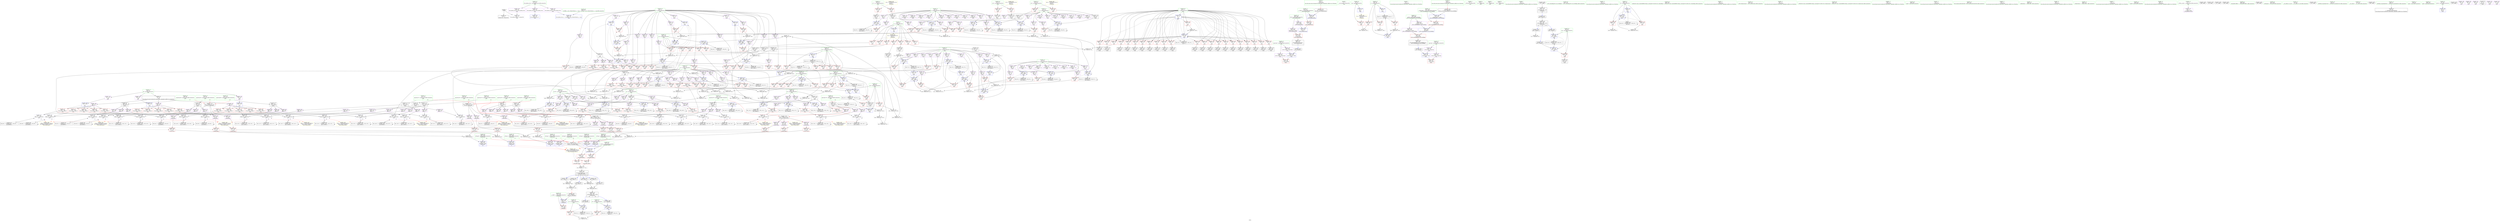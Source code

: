 digraph "SVFG" {
	label="SVFG";

	Node0x55dd1fae3b80 [shape=record,color=grey,label="{NodeID: 0\nNullPtr}"];
	Node0x55dd1fae3b80 -> Node0x55dd1fb438f0[style=solid];
	Node0x55dd1fae3b80 -> Node0x55dd1fb5f420[style=solid];
	Node0x55dd1fb56470 [shape=record,color=grey,label="{NodeID: 775\n438 = Binary(432, 436, )\n}"];
	Node0x55dd1fb56470 -> Node0x55dd1fb622a0[style=solid];
	Node0x55dd1fb4cc70 [shape=record,color=red,label="{NodeID: 443\n617\<--616\n\<--coerce.dive\n_ZSt12setprecisioni\n}"];
	Node0x55dd1fb4cc70 -> Node0x55dd1fb47650[style=solid];
	Node0x55dd1fb50240 [shape=record,color=purple,label="{NodeID: 277\n755\<--416\noffset_0\<--\n}"];
	Node0x55dd1fb50240 -> Node0x55dd1fb61c20[style=solid];
	Node0x55dd1fb41070 [shape=record,color=black,label="{NodeID: 111\n198\<--197\nconv21\<--\nmain\n}"];
	Node0x55dd1fb41070 -> Node0x55dd1fb60150[style=solid];
	Node0x55dd1fbb2f80 [shape=record,color=black,label="{NodeID: 886\nMR_104V_2 = PHI(MR_104V_4, MR_104V_1, )\npts\{950002 \}\n}"];
	Node0x55dd1fbb2f80 -> Node0x55dd1fb61dc0[style=dashed];
	Node0x55dd1fbb2f80 -> Node0x55dd1fbb2f80[style=dashed];
	Node0x55dd1fb62440 [shape=record,color=blue,label="{NodeID: 554\n456\<--455\nx149\<--add148\nmain\n}"];
	Node0x55dd1fb62440 -> Node0x55dd1fb5e900[style=dashed];
	Node0x55dd1fb62440 -> Node0x55dd1fb62440[style=dashed];
	Node0x55dd1fb62440 -> Node0x55dd1fbb3480[style=dashed];
	Node0x55dd1fb49fc0 [shape=record,color=red,label="{NodeID: 388\n519\<--110\n\<--d1\nmain\n}"];
	Node0x55dd1fb49fc0 -> Node0x55dd1fb56d70[style=solid];
	Node0x55dd1fb45750 [shape=record,color=purple,label="{NodeID: 222\n394\<--70\nz126\<--p\nmain\n}"];
	Node0x55dd1fb45750 -> Node0x55dd1fb4ba90[style=solid];
	Node0x55dd1fb41ae0 [shape=record,color=green,label="{NodeID: 56\n110\<--111\nd1\<--d1_field_insensitive\nmain\n}"];
	Node0x55dd1fb41ae0 -> Node0x55dd1fb49fc0[style=solid];
	Node0x55dd1fb41ae0 -> Node0x55dd1fb62e00[style=solid];
	Node0x55dd1fb5f790 [shape=record,color=blue,label="{NodeID: 499\n151\<--153\n\<--\nmain\n}"];
	Node0x55dd1fb5f790 -> Node0x55dd1fb5e010[style=dashed];
	Node0x55dd1fb5f790 -> Node0x55dd1fb5e0e0[style=dashed];
	Node0x55dd1fb5f790 -> Node0x55dd1fb5e1b0[style=dashed];
	Node0x55dd1fb5f790 -> Node0x55dd1fb5e280[style=dashed];
	Node0x55dd1fb5f790 -> Node0x55dd1fb5e350[style=dashed];
	Node0x55dd1fb52fc0 [shape=record,color=red,label="{NodeID: 333\n372\<--11\n\<--n\nmain\n}"];
	Node0x55dd1fb52fc0 -> Node0x55dd1fb47310[style=solid];
	Node0x55dd1fb48830 [shape=record,color=purple,label="{NodeID: 167\n302\<--13\narrayidx82\<--a\nmain\n}"];
	Node0x55dd1fb26ec0 [shape=record,color=green,label="{NodeID: 1\n7\<--1\n__dso_handle\<--dummyObj\nGlob }"];
	Node0x55dd1fb565f0 [shape=record,color=grey,label="{NodeID: 776\n436 = Binary(435, 437, )\n}"];
	Node0x55dd1fb565f0 -> Node0x55dd1fb56470[style=solid];
	Node0x55dd1fb4cd40 [shape=record,color=red,label="{NodeID: 444\n632\<--631\n\<--x\n_Z4dist2tpS_\n}"];
	Node0x55dd1fb4cd40 -> Node0x55dd1fb6bcf0[style=solid];
	Node0x55dd1fb50310 [shape=record,color=purple,label="{NodeID: 278\n758\<--416\noffset_1\<--\n}"];
	Node0x55dd1fb50310 -> Node0x55dd1fb61cf0[style=solid];
	Node0x55dd1fb41140 [shape=record,color=black,label="{NodeID: 112\n200\<--199\nidxprom22\<--\nmain\n}"];
	Node0x55dd1fbb3480 [shape=record,color=black,label="{NodeID: 887\nMR_106V_2 = PHI(MR_106V_3, MR_106V_1, )\npts\{1070000 \}\n}"];
	Node0x55dd1fbb3480 -> Node0x55dd1fb62440[style=dashed];
	Node0x55dd1fbb3480 -> Node0x55dd1fbb3480[style=dashed];
	Node0x55dd1fb62510 [shape=record,color=blue,label="{NodeID: 555\n465\<--464\ny154\<--add153\nmain\n}"];
	Node0x55dd1fb62510 -> Node0x55dd1fb5e9d0[style=dashed];
	Node0x55dd1fb62510 -> Node0x55dd1fb62510[style=dashed];
	Node0x55dd1fb62510 -> Node0x55dd1fbb3980[style=dashed];
	Node0x55dd1fb4a090 [shape=record,color=red,label="{NodeID: 389\n520\<--116\n\<--d2\nmain\n}"];
	Node0x55dd1fb4a090 -> Node0x55dd1fb56d70[style=solid];
	Node0x55dd1fb45820 [shape=record,color=purple,label="{NodeID: 223\n449\<--70\nx145\<--p\nmain\n}"];
	Node0x55dd1fb45820 -> Node0x55dd1fb4bb60[style=solid];
	Node0x55dd1fb41bb0 [shape=record,color=green,label="{NodeID: 57\n112\<--113\nagg.tmp175\<--agg.tmp175_field_insensitive\nmain\n|{|<s1>19}}"];
	Node0x55dd1fb41bb0 -> Node0x55dd1fb40920[style=solid];
	Node0x55dd1fb41bb0:s1 -> Node0x55dd1fc0d380[style=solid,color=red];
	Node0x55dd1fb5f860 [shape=record,color=blue,label="{NodeID: 500\n154\<--153\n\<--\nmain\n}"];
	Node0x55dd1fb5f860 -> Node0x55dd1fb5dc00[style=dashed];
	Node0x55dd1fb5f860 -> Node0x55dd1fb5dcd0[style=dashed];
	Node0x55dd1fb5f860 -> Node0x55dd1fb5dda0[style=dashed];
	Node0x55dd1fb5f860 -> Node0x55dd1fb5de70[style=dashed];
	Node0x55dd1fb5f860 -> Node0x55dd1fb5df40[style=dashed];
	Node0x55dd1fb53090 [shape=record,color=red,label="{NodeID: 334\n164\<--68\n\<--ii\nmain\n}"];
	Node0x55dd1fb53090 -> Node0x55dd1fb56ef0[style=solid];
	Node0x55dd1fb48900 [shape=record,color=purple,label="{NodeID: 168\n303\<--13\nz83\<--a\nmain\n}"];
	Node0x55dd1fb48900 -> Node0x55dd1fb4ab20[style=solid];
	Node0x55dd1fb319f0 [shape=record,color=green,label="{NodeID: 2\n9\<--1\n\<--dummyObj\nCan only get source location for instruction, argument, global var or function.}"];
	Node0x55dd1fb56770 [shape=record,color=grey,label="{NodeID: 777\n447 = Binary(440, 446, )\n}"];
	Node0x55dd1fb56770 -> Node0x55dd1fb62370[style=solid];
	Node0x55dd1fb4ce10 [shape=record,color=red,label="{NodeID: 445\n634\<--633\n\<--x1\n_Z4dist2tpS_\n}"];
	Node0x55dd1fb4ce10 -> Node0x55dd1fb6bcf0[style=solid];
	Node0x55dd1fb503e0 [shape=record,color=purple,label="{NodeID: 279\n761\<--416\noffset_2\<--\n}"];
	Node0x55dd1fb503e0 -> Node0x55dd1fb61dc0[style=solid];
	Node0x55dd1fb41210 [shape=record,color=black,label="{NodeID: 113\n205\<--204\nconv25\<--\nmain\n}"];
	Node0x55dd1fb41210 -> Node0x55dd1fb60220[style=solid];
	Node0x55dd1fbb3980 [shape=record,color=black,label="{NodeID: 888\nMR_108V_2 = PHI(MR_108V_3, MR_108V_1, )\npts\{1070001 \}\n}"];
	Node0x55dd1fbb3980 -> Node0x55dd1fb62510[style=dashed];
	Node0x55dd1fbb3980 -> Node0x55dd1fbb3980[style=dashed];
	Node0x55dd1fb625e0 [shape=record,color=blue,label="{NodeID: 556\n474\<--473\nz159\<--add158\nmain\n}"];
	Node0x55dd1fb625e0 -> Node0x55dd1fb5eaa0[style=dashed];
	Node0x55dd1fb625e0 -> Node0x55dd1fb625e0[style=dashed];
	Node0x55dd1fb625e0 -> Node0x55dd1fbb3e80[style=dashed];
	Node0x55dd1fb4a160 [shape=record,color=red,label="{NodeID: 390\n136\<--135\n\<--coerce.dive1\nmain\n}"];
	Node0x55dd1fb458f0 [shape=record,color=purple,label="{NodeID: 224\n458\<--70\ny150\<--p\nmain\n}"];
	Node0x55dd1fb458f0 -> Node0x55dd1fb4bd00[style=solid];
	Node0x55dd1fb41c80 [shape=record,color=green,label="{NodeID: 58\n114\<--115\nagg.tmp176\<--agg.tmp176_field_insensitive\nmain\n|{|<s1>19}}"];
	Node0x55dd1fb41c80 -> Node0x55dd1fb409f0[style=solid];
	Node0x55dd1fb41c80:s1 -> Node0x55dd1fc0d6b0[style=solid,color=red];
	Node0x55dd1fb5f930 [shape=record,color=blue,label="{NodeID: 501\n156\<--153\n\<--\nmain\n}"];
	Node0x55dd1fb5f930 -> Node0x55dd1fb4db10[style=dashed];
	Node0x55dd1fb5f930 -> Node0x55dd1fb4dbe0[style=dashed];
	Node0x55dd1fb5f930 -> Node0x55dd1fb5d990[style=dashed];
	Node0x55dd1fb5f930 -> Node0x55dd1fb5da60[style=dashed];
	Node0x55dd1fb5f930 -> Node0x55dd1fb5db30[style=dashed];
	Node0x55dd1fb53160 [shape=record,color=red,label="{NodeID: 335\n571\<--68\n\<--ii\nmain\n}"];
	Node0x55dd1fb53160 -> Node0x55dd1fb6b870[style=solid];
	Node0x55dd1fb489d0 [shape=record,color=purple,label="{NodeID: 169\n217\<--15\narrayidx32\<--v\nmain\n}"];
	Node0x55dd1fb06a50 [shape=record,color=green,label="{NodeID: 3\n25\<--1\n_ZSt4cout\<--dummyObj\nGlob }"];
	Node0x55dd1fb568f0 [shape=record,color=grey,label="{NodeID: 778\n444 = Binary(443, 445, )\n}"];
	Node0x55dd1fb568f0 -> Node0x55dd1fb56a70[style=solid];
	Node0x55dd1fb4cee0 [shape=record,color=red,label="{NodeID: 446\n641\<--640\n\<--y\n_Z4dist2tpS_\n}"];
	Node0x55dd1fb4cee0 -> Node0x55dd1fb6ddf0[style=solid];
	Node0x55dd1fb504b0 [shape=record,color=purple,label="{NodeID: 280\n756\<--417\noffset_0\<--\n}"];
	Node0x55dd1fb504b0 -> Node0x55dd1fb5e690[style=solid];
	Node0x55dd1fb412e0 [shape=record,color=black,label="{NodeID: 114\n207\<--206\nidxprom26\<--\nmain\n}"];
	Node0x55dd1fbb3e80 [shape=record,color=black,label="{NodeID: 889\nMR_110V_2 = PHI(MR_110V_3, MR_110V_1, )\npts\{1070002 \}\n}"];
	Node0x55dd1fbb3e80 -> Node0x55dd1fb625e0[style=dashed];
	Node0x55dd1fbb3e80 -> Node0x55dd1fbb3e80[style=dashed];
	Node0x55dd1fb6b0f0 [shape=record,color=grey,label="{NodeID: 723\n364 = Binary(363, 361, )\n}"];
	Node0x55dd1fb6b0f0 -> Node0x55dd1fb60ff0[style=solid];
	Node0x55dd1fb626b0 [shape=record,color=blue,label="{NodeID: 557\n483\<--482\nx164\<--add163\nmain\n}"];
	Node0x55dd1fb626b0 -> Node0x55dd1fb5eb70[style=dashed];
	Node0x55dd1fb626b0 -> Node0x55dd1fb626b0[style=dashed];
	Node0x55dd1fb626b0 -> Node0x55dd1fbb4380[style=dashed];
	Node0x55dd1fb4a230 [shape=record,color=red,label="{NodeID: 391\n147\<--146\n\<--coerce.dive6\nmain\n}"];
	Node0x55dd1fb459c0 [shape=record,color=purple,label="{NodeID: 225\n467\<--70\nz155\<--p\nmain\n}"];
	Node0x55dd1fb459c0 -> Node0x55dd1fb4bea0[style=solid];
	Node0x55dd1fb41d50 [shape=record,color=green,label="{NodeID: 59\n116\<--117\nd2\<--d2_field_insensitive\nmain\n}"];
	Node0x55dd1fb41d50 -> Node0x55dd1fb4a090[style=solid];
	Node0x55dd1fb41d50 -> Node0x55dd1fb633b0[style=solid];
	Node0x55dd1fb5fa00 [shape=record,color=blue,label="{NodeID: 502\n68\<--9\nii\<--\nmain\n}"];
	Node0x55dd1fb5fa00 -> Node0x55dd1fba5760[style=dashed];
	Node0x55dd1fb53230 [shape=record,color=red,label="{NodeID: 336\n582\<--68\n\<--ii\nmain\n}"];
	Node0x55dd1fb53230 -> Node0x55dd1fb6d970[style=solid];
	Node0x55dd1fb48aa0 [shape=record,color=purple,label="{NodeID: 170\n218\<--15\nx33\<--v\nmain\n}"];
	Node0x55dd1fb48aa0 -> Node0x55dd1fb602f0[style=solid];
	Node0x55dd1fb06ae0 [shape=record,color=green,label="{NodeID: 4\n26\<--1\n.str\<--dummyObj\nGlob }"];
	Node0x55dd1fb56a70 [shape=record,color=grey,label="{NodeID: 779\n446 = Binary(444, 437, )\n}"];
	Node0x55dd1fb56a70 -> Node0x55dd1fb56770[style=solid];
	Node0x55dd1fb4cfb0 [shape=record,color=red,label="{NodeID: 447\n643\<--642\n\<--y3\n_Z4dist2tpS_\n}"];
	Node0x55dd1fb4cfb0 -> Node0x55dd1fb6ddf0[style=solid];
	Node0x55dd1fb50580 [shape=record,color=purple,label="{NodeID: 281\n759\<--417\noffset_1\<--\n}"];
	Node0x55dd1fb50580 -> Node0x55dd1fb5e760[style=solid];
	Node0x55dd1fb413b0 [shape=record,color=black,label="{NodeID: 115\n214\<--213\nconv30\<--\nmain\n}"];
	Node0x55dd1fb413b0 -> Node0x55dd1fb602f0[style=solid];
	Node0x55dd1fbb4380 [shape=record,color=black,label="{NodeID: 890\nMR_112V_2 = PHI(MR_112V_3, MR_112V_1, )\npts\{1090000 \}\n}"];
	Node0x55dd1fbb4380 -> Node0x55dd1fb626b0[style=dashed];
	Node0x55dd1fbb4380 -> Node0x55dd1fbb4380[style=dashed];
	Node0x55dd1fb6b270 [shape=record,color=grey,label="{NodeID: 724\n499 = Binary(497, 498, )\n}"];
	Node0x55dd1fb6b270 -> Node0x55dd1fb6b6f0[style=solid];
	Node0x55dd1fb62780 [shape=record,color=blue,label="{NodeID: 558\n492\<--491\ny169\<--add168\nmain\n}"];
	Node0x55dd1fb62780 -> Node0x55dd1fb5ec40[style=dashed];
	Node0x55dd1fb62780 -> Node0x55dd1fb62780[style=dashed];
	Node0x55dd1fb62780 -> Node0x55dd1fbb4880[style=dashed];
	Node0x55dd1fb4a300 [shape=record,color=red,label="{NodeID: 392\n238\<--237\n\<--x44\nmain\n}"];
	Node0x55dd1fb4a300 -> Node0x55dd1fb6e270[style=solid];
	Node0x55dd1fb45a90 [shape=record,color=purple,label="{NodeID: 226\n476\<--70\nx160\<--p\nmain\n}"];
	Node0x55dd1fb45a90 -> Node0x55dd1fb4c040[style=solid];
	Node0x55dd1fb41e20 [shape=record,color=green,label="{NodeID: 60\n118\<--119\nagg.tmp178\<--agg.tmp178_field_insensitive\nmain\n|{|<s1>22}}"];
	Node0x55dd1fb41e20 -> Node0x55dd1fb40ac0[style=solid];
	Node0x55dd1fb41e20:s1 -> Node0x55dd1fc0d380[style=solid,color=red];
	Node0x55dd1fb5fad0 [shape=record,color=blue,label="{NodeID: 503\n170\<--153\nz\<--\nmain\n}"];
	Node0x55dd1fb5fad0 -> Node0x55dd1fb4abf0[style=dashed];
	Node0x55dd1fb5fad0 -> Node0x55dd1fb4b340[style=dashed];
	Node0x55dd1fb5fad0 -> Node0x55dd1fb60970[style=dashed];
	Node0x55dd1fb5fad0 -> Node0x55dd1fb60f20[style=dashed];
	Node0x55dd1fb53300 [shape=record,color=red,label="{NodeID: 337\n184\<--76\n\<--i\nmain\n}"];
	Node0x55dd1fb53300 -> Node0x55dd1fb57070[style=solid];
	Node0x55dd1fb48b70 [shape=record,color=purple,label="{NodeID: 171\n224\<--15\narrayidx36\<--v\nmain\n}"];
	Node0x55dd1fb06b70 [shape=record,color=green,label="{NodeID: 5\n28\<--1\n.str.1\<--dummyObj\nGlob }"];
	Node0x55dd1fb56bf0 [shape=record,color=grey,label="{NodeID: 780\n443 = Binary(441, 442, )\n}"];
	Node0x55dd1fb56bf0 -> Node0x55dd1fb568f0[style=solid];
	Node0x55dd1fb4d080 [shape=record,color=red,label="{NodeID: 448\n649\<--648\n\<--z\n_Z4dist2tpS_\n}"];
	Node0x55dd1fb4d080 -> Node0x55dd1fb6d7f0[style=solid];
	Node0x55dd1fb50650 [shape=record,color=purple,label="{NodeID: 282\n762\<--417\noffset_2\<--\n}"];
	Node0x55dd1fb50650 -> Node0x55dd1fb5e830[style=solid];
	Node0x55dd1fb45ec0 [shape=record,color=black,label="{NodeID: 116\n216\<--215\nidxprom31\<--\nmain\n}"];
	Node0x55dd1fbb4880 [shape=record,color=black,label="{NodeID: 891\nMR_114V_2 = PHI(MR_114V_3, MR_114V_1, )\npts\{1090001 \}\n}"];
	Node0x55dd1fbb4880 -> Node0x55dd1fb62780[style=dashed];
	Node0x55dd1fbb4880 -> Node0x55dd1fbb4880[style=dashed];
	Node0x55dd1fb6b3f0 [shape=record,color=grey,label="{NodeID: 725\n370 = Binary(369, 367, )\n}"];
	Node0x55dd1fb6b3f0 -> Node0x55dd1fb610c0[style=solid];
	Node0x55dd1fb62850 [shape=record,color=blue,label="{NodeID: 559\n501\<--500\nz174\<--add173\nmain\n}"];
	Node0x55dd1fb62850 -> Node0x55dd1fb5ed10[style=dashed];
	Node0x55dd1fb62850 -> Node0x55dd1fb62850[style=dashed];
	Node0x55dd1fb62850 -> Node0x55dd1fbb4d80[style=dashed];
	Node0x55dd1fb4a3d0 [shape=record,color=red,label="{NodeID: 393\n243\<--242\n\<--x47\nmain\n}"];
	Node0x55dd1fb4a3d0 -> Node0x55dd1fb6e270[style=solid];
	Node0x55dd1fb45b60 [shape=record,color=purple,label="{NodeID: 227\n485\<--70\ny165\<--p\nmain\n}"];
	Node0x55dd1fb45b60 -> Node0x55dd1fb4c1e0[style=solid];
	Node0x55dd1fb41ef0 [shape=record,color=green,label="{NodeID: 61\n120\<--121\nagg.tmp179\<--agg.tmp179_field_insensitive\nmain\n|{|<s1>22}}"];
	Node0x55dd1fb41ef0 -> Node0x55dd1fb40b90[style=solid];
	Node0x55dd1fb41ef0:s1 -> Node0x55dd1fc0d6b0[style=solid,color=red];
	Node0x55dd1fb5fba0 [shape=record,color=blue,label="{NodeID: 504\n172\<--153\ny\<--\nmain\n}"];
	Node0x55dd1fb5fba0 -> Node0x55dd1fb4aa50[style=dashed];
	Node0x55dd1fb5fba0 -> Node0x55dd1fb4b270[style=dashed];
	Node0x55dd1fb5fba0 -> Node0x55dd1fb608a0[style=dashed];
	Node0x55dd1fb5fba0 -> Node0x55dd1fb60e50[style=dashed];
	Node0x55dd1fb533d0 [shape=record,color=red,label="{NodeID: 338\n192\<--76\n\<--i\nmain\n}"];
	Node0x55dd1fb533d0 -> Node0x55dd1fb40fa0[style=solid];
	Node0x55dd1fb48c40 [shape=record,color=purple,label="{NodeID: 172\n225\<--15\ny37\<--v\nmain\n}"];
	Node0x55dd1fb48c40 -> Node0x55dd1fb603c0[style=solid];
	Node0x55dd1fb06c30 [shape=record,color=green,label="{NodeID: 6\n30\<--1\n.str.2\<--dummyObj\nGlob }"];
	Node0x55dd1fb56d70 [shape=record,color=grey,label="{NodeID: 781\n521 = cmp(519, 520, )\n}"];
	Node0x55dd1fb4d150 [shape=record,color=red,label="{NodeID: 449\n651\<--650\n\<--z7\n_Z4dist2tpS_\n}"];
	Node0x55dd1fb4d150 -> Node0x55dd1fb6d7f0[style=solid];
	Node0x55dd1fb50720 [shape=record,color=purple,label="{NodeID: 283\n764\<--503\noffset_0\<--\n}"];
	Node0x55dd1fb50720 -> Node0x55dd1fb62920[style=solid];
	Node0x55dd1fb45f90 [shape=record,color=black,label="{NodeID: 117\n221\<--220\nconv34\<--\nmain\n}"];
	Node0x55dd1fb45f90 -> Node0x55dd1fb603c0[style=solid];
	Node0x55dd1fbb4d80 [shape=record,color=black,label="{NodeID: 892\nMR_116V_2 = PHI(MR_116V_3, MR_116V_1, )\npts\{1090002 \}\n}"];
	Node0x55dd1fbb4d80 -> Node0x55dd1fb62850[style=dashed];
	Node0x55dd1fbb4d80 -> Node0x55dd1fbb4d80[style=dashed];
	Node0x55dd1fb6b570 [shape=record,color=grey,label="{NodeID: 726\n551 = Binary(546, 550, )\n}"];
	Node0x55dd1fb6b570 -> Node0x55dd1fb63890[style=solid];
	Node0x55dd1fb62920 [shape=record,color=blue, style = dotted,label="{NodeID: 560\n764\<--765\noffset_0\<--dummyVal\nmain\n|{|<s2>19}}"];
	Node0x55dd1fb62920 -> Node0x55dd1fb62920[style=dashed];
	Node0x55dd1fb62920 -> Node0x55dd1fbb5280[style=dashed];
	Node0x55dd1fb62920:s2 -> Node0x55dd1fbc8b70[style=dashed,color=red];
	Node0x55dd1fb4a4a0 [shape=record,color=red,label="{NodeID: 394\n254\<--253\n\<--y53\nmain\n}"];
	Node0x55dd1fb4a4a0 -> Node0x55dd1fb6e0f0[style=solid];
	Node0x55dd1fb45c30 [shape=record,color=purple,label="{NodeID: 228\n494\<--70\nz170\<--p\nmain\n}"];
	Node0x55dd1fb45c30 -> Node0x55dd1fb4c380[style=solid];
	Node0x55dd1fb41fc0 [shape=record,color=green,label="{NodeID: 62\n122\<--123\np1187\<--p1187_field_insensitive\nmain\n}"];
	Node0x55dd1fb41fc0 -> Node0x55dd1fb40c60[style=solid];
	Node0x55dd1fb41fc0 -> Node0x55dd1fb4f610[style=solid];
	Node0x55dd1fb41fc0 -> Node0x55dd1fb4f6e0[style=solid];
	Node0x55dd1fb41fc0 -> Node0x55dd1fb4f7b0[style=solid];
	Node0x55dd1fb5fc70 [shape=record,color=blue,label="{NodeID: 505\n174\<--153\nx\<--\nmain\n}"];
	Node0x55dd1fb5fc70 -> Node0x55dd1fb4a8b0[style=dashed];
	Node0x55dd1fb5fc70 -> Node0x55dd1fb4b1a0[style=dashed];
	Node0x55dd1fb5fc70 -> Node0x55dd1fb607d0[style=dashed];
	Node0x55dd1fb5fc70 -> Node0x55dd1fb60d80[style=dashed];
	Node0x55dd1fb534a0 [shape=record,color=red,label="{NodeID: 339\n199\<--76\n\<--i\nmain\n}"];
	Node0x55dd1fb534a0 -> Node0x55dd1fb41140[style=solid];
	Node0x55dd1fb48d10 [shape=record,color=purple,label="{NodeID: 173\n231\<--15\narrayidx40\<--v\nmain\n}"];
	Node0x55dd1fb06cf0 [shape=record,color=green,label="{NodeID: 7\n33\<--1\n\<--dummyObj\nCan only get source location for instruction, argument, global var or function.}"];
	Node0x55dd1fb56ef0 [shape=record,color=grey,label="{NodeID: 782\n166 = cmp(164, 165, )\n}"];
	Node0x55dd1fb4d220 [shape=record,color=red,label="{NodeID: 450\n675\<--674\n\<--x\n_Z5dist22tpS_\n}"];
	Node0x55dd1fb4d220 -> Node0x55dd1fb6ca70[style=solid];
	Node0x55dd1fb507f0 [shape=record,color=purple,label="{NodeID: 284\n766\<--503\noffset_1\<--\n}"];
	Node0x55dd1fb507f0 -> Node0x55dd1fb629f0[style=solid];
	Node0x55dd1fb46060 [shape=record,color=black,label="{NodeID: 118\n223\<--222\nidxprom35\<--\nmain\n}"];
	Node0x55dd1fbb5280 [shape=record,color=black,label="{NodeID: 893\nMR_118V_2 = PHI(MR_118V_3, MR_118V_1, )\npts\{1130000 \}\n}"];
	Node0x55dd1fbb5280 -> Node0x55dd1fb62920[style=dashed];
	Node0x55dd1fbb5280 -> Node0x55dd1fbb5280[style=dashed];
	Node0x55dd1fb6b6f0 [shape=record,color=grey,label="{NodeID: 727\n500 = Binary(495, 499, )\n}"];
	Node0x55dd1fb6b6f0 -> Node0x55dd1fb62850[style=solid];
	Node0x55dd1fb629f0 [shape=record,color=blue, style = dotted,label="{NodeID: 561\n766\<--767\noffset_1\<--dummyVal\nmain\n|{|<s2>19}}"];
	Node0x55dd1fb629f0 -> Node0x55dd1fb629f0[style=dashed];
	Node0x55dd1fb629f0 -> Node0x55dd1fbb5780[style=dashed];
	Node0x55dd1fb629f0:s2 -> Node0x55dd1fbc8c80[style=dashed,color=red];
	Node0x55dd1fb4a570 [shape=record,color=red,label="{NodeID: 395\n259\<--258\n\<--y56\nmain\n}"];
	Node0x55dd1fb4a570 -> Node0x55dd1fb6e0f0[style=solid];
	Node0x55dd1fb45d00 [shape=record,color=purple,label="{NodeID: 229\n536\<--70\nx188\<--p\nmain\n}"];
	Node0x55dd1fb45d00 -> Node0x55dd1fb4c520[style=solid];
	Node0x55dd1fb42090 [shape=record,color=green,label="{NodeID: 63\n124\<--125\nagg.tmp203\<--agg.tmp203_field_insensitive\nmain\n|{|<s1>25}}"];
	Node0x55dd1fb42090 -> Node0x55dd1fb40d30[style=solid];
	Node0x55dd1fb42090:s1 -> Node0x55dd1fc0dd10[style=solid,color=red];
	Node0x55dd1fb5fd40 [shape=record,color=blue,label="{NodeID: 506\n176\<--153\nz10\<--\nmain\n}"];
	Node0x55dd1fb5fd40 -> Node0x55dd1fb4b0d0[style=dashed];
	Node0x55dd1fb5fd40 -> Node0x55dd1fb4b5b0[style=dashed];
	Node0x55dd1fb5fd40 -> Node0x55dd1fb60be0[style=dashed];
	Node0x55dd1fb5fd40 -> Node0x55dd1fb61190[style=dashed];
	Node0x55dd1fb53570 [shape=record,color=red,label="{NodeID: 340\n206\<--76\n\<--i\nmain\n}"];
	Node0x55dd1fb53570 -> Node0x55dd1fb412e0[style=solid];
	Node0x55dd1fb48de0 [shape=record,color=purple,label="{NodeID: 174\n232\<--15\nz41\<--v\nmain\n}"];
	Node0x55dd1fb48de0 -> Node0x55dd1fb60490[style=solid];
	Node0x55dd1fb06db0 [shape=record,color=green,label="{NodeID: 8\n130\<--1\n\<--dummyObj\nCan only get source location for instruction, argument, global var or function.|{<s0>3}}"];
	Node0x55dd1fb06db0:s0 -> Node0x55dd1fc06d10[style=solid,color=red];
	Node0x55dd1fbc4a80 [shape=record,color=yellow,style=double,label="{NodeID: 949\n2V_1 = ENCHI(MR_2V_0)\npts\{10 \}\nFun[main]}"];
	Node0x55dd1fbc4a80 -> Node0x55dd1fb52a10[style=dashed];
	Node0x55dd1fb57070 [shape=record,color=grey,label="{NodeID: 783\n186 = cmp(184, 185, )\n}"];
	Node0x55dd1fb4d2f0 [shape=record,color=red,label="{NodeID: 451\n677\<--676\n\<--x1\n_Z5dist22tpS_\n}"];
	Node0x55dd1fb4d2f0 -> Node0x55dd1fb6ca70[style=solid];
	Node0x55dd1fb508c0 [shape=record,color=purple,label="{NodeID: 285\n768\<--503\noffset_2\<--\n}"];
	Node0x55dd1fb508c0 -> Node0x55dd1fb62ac0[style=solid];
	Node0x55dd1fb46130 [shape=record,color=black,label="{NodeID: 119\n228\<--227\nconv38\<--\nmain\n}"];
	Node0x55dd1fb46130 -> Node0x55dd1fb60490[style=solid];
	Node0x55dd1fbb5780 [shape=record,color=black,label="{NodeID: 894\nMR_120V_2 = PHI(MR_120V_3, MR_120V_1, )\npts\{1130001 \}\n}"];
	Node0x55dd1fbb5780 -> Node0x55dd1fb629f0[style=dashed];
	Node0x55dd1fbb5780 -> Node0x55dd1fbb5780[style=dashed];
	Node0x55dd1fb6b870 [shape=record,color=grey,label="{NodeID: 728\n572 = Binary(571, 339, )\n}"];
	Node0x55dd1fb62ac0 [shape=record,color=blue, style = dotted,label="{NodeID: 562\n768\<--769\noffset_2\<--dummyVal\nmain\n|{|<s2>19}}"];
	Node0x55dd1fb62ac0 -> Node0x55dd1fb62ac0[style=dashed];
	Node0x55dd1fb62ac0 -> Node0x55dd1fbb5c80[style=dashed];
	Node0x55dd1fb62ac0:s2 -> Node0x55dd1fbc8dc0[style=dashed,color=red];
	Node0x55dd1fb4a640 [shape=record,color=red,label="{NodeID: 396\n270\<--269\n\<--z63\nmain\n}"];
	Node0x55dd1fb4a640 -> Node0x55dd1fb6d4f0[style=solid];
	Node0x55dd1fb45dd0 [shape=record,color=purple,label="{NodeID: 230\n545\<--70\ny193\<--p\nmain\n}"];
	Node0x55dd1fb45dd0 -> Node0x55dd1fb4c6c0[style=solid];
	Node0x55dd1fb42160 [shape=record,color=green,label="{NodeID: 64\n126\<--127\nagg.tmp204\<--agg.tmp204_field_insensitive\nmain\n|{|<s1>25}}"];
	Node0x55dd1fb42160 -> Node0x55dd1fb40e00[style=solid];
	Node0x55dd1fb42160:s1 -> Node0x55dd1fc0dea0[style=solid,color=red];
	Node0x55dd1fb5fe10 [shape=record,color=blue,label="{NodeID: 507\n178\<--153\ny11\<--\nmain\n}"];
	Node0x55dd1fb5fe10 -> Node0x55dd1fb4af30[style=dashed];
	Node0x55dd1fb5fe10 -> Node0x55dd1fb4b4e0[style=dashed];
	Node0x55dd1fb5fe10 -> Node0x55dd1fb60b10[style=dashed];
	Node0x55dd1fb5fe10 -> Node0x55dd1fb610c0[style=dashed];
	Node0x55dd1fb53640 [shape=record,color=red,label="{NodeID: 341\n215\<--76\n\<--i\nmain\n}"];
	Node0x55dd1fb53640 -> Node0x55dd1fb45ec0[style=solid];
	Node0x55dd1fb48eb0 [shape=record,color=purple,label="{NodeID: 175\n241\<--15\narrayidx46\<--v\nmain\n}"];
	Node0x55dd1fb06e70 [shape=record,color=green,label="{NodeID: 9\n141\<--1\n\<--dummyObj\nCan only get source location for instruction, argument, global var or function.|{<s0>5}}"];
	Node0x55dd1fb06e70:s0 -> Node0x55dd1fc0d830[style=solid,color=red];
	Node0x55dd1fbc4b60 [shape=record,color=yellow,style=double,label="{NodeID: 950\n4V_1 = ENCHI(MR_4V_0)\npts\{12 \}\nFun[main]}"];
	Node0x55dd1fbc4b60 -> Node0x55dd1fb52ae0[style=dashed];
	Node0x55dd1fbc4b60 -> Node0x55dd1fb52bb0[style=dashed];
	Node0x55dd1fbc4b60 -> Node0x55dd1fb52c80[style=dashed];
	Node0x55dd1fbc4b60 -> Node0x55dd1fb52d50[style=dashed];
	Node0x55dd1fbc4b60 -> Node0x55dd1fb52e20[style=dashed];
	Node0x55dd1fbc4b60 -> Node0x55dd1fb52ef0[style=dashed];
	Node0x55dd1fbc4b60 -> Node0x55dd1fb52fc0[style=dashed];
	Node0x55dd1fb571f0 [shape=record,color=grey,label="{NodeID: 784\n411 = cmp(408, 412, )\n}"];
	Node0x55dd1fb4d3c0 [shape=record,color=red,label="{NodeID: 452\n682\<--681\n\<--y\n_Z5dist22tpS_\n}"];
	Node0x55dd1fb4d3c0 -> Node0x55dd1fb6be70[style=solid];
	Node0x55dd1fb50990 [shape=record,color=purple,label="{NodeID: 286\n770\<--505\noffset_0\<--\n}"];
	Node0x55dd1fb50990 -> Node0x55dd1fb62b90[style=solid];
	Node0x55dd1fb46200 [shape=record,color=black,label="{NodeID: 120\n230\<--229\nidxprom39\<--\nmain\n}"];
	Node0x55dd1fbb5c80 [shape=record,color=black,label="{NodeID: 895\nMR_122V_2 = PHI(MR_122V_3, MR_122V_1, )\npts\{1130002 \}\n}"];
	Node0x55dd1fbb5c80 -> Node0x55dd1fb62ac0[style=dashed];
	Node0x55dd1fbb5c80 -> Node0x55dd1fbb5c80[style=dashed];
	Node0x55dd1fb6b9f0 [shape=record,color=grey,label="{NodeID: 729\n490 = Binary(488, 489, )\n}"];
	Node0x55dd1fb6b9f0 -> Node0x55dd1fb6bb70[style=solid];
	Node0x55dd1fb62b90 [shape=record,color=blue, style = dotted,label="{NodeID: 563\n770\<--772\noffset_0\<--dummyVal\nmain\n|{|<s2>19}}"];
	Node0x55dd1fb62b90 -> Node0x55dd1fb62b90[style=dashed];
	Node0x55dd1fb62b90 -> Node0x55dd1fbb6180[style=dashed];
	Node0x55dd1fb62b90:s2 -> Node0x55dd1fbc8fb0[style=dashed,color=red];
	Node0x55dd1fb4a710 [shape=record,color=red,label="{NodeID: 397\n275\<--274\n\<--z66\nmain\n}"];
	Node0x55dd1fb4a710 -> Node0x55dd1fb6d4f0[style=solid];
	Node0x55dd1fb4dce0 [shape=record,color=purple,label="{NodeID: 231\n554\<--70\nz198\<--p\nmain\n}"];
	Node0x55dd1fb4dce0 -> Node0x55dd1fb4c860[style=solid];
	Node0x55dd1fb42230 [shape=record,color=green,label="{NodeID: 65\n131\<--132\n_ZSt11setiosflagsSt13_Ios_Fmtflags\<--_ZSt11setiosflagsSt13_Ios_Fmtflags_field_insensitive\n}"];
	Node0x55dd1fb5fee0 [shape=record,color=blue,label="{NodeID: 508\n180\<--153\nx12\<--\nmain\n}"];
	Node0x55dd1fb5fee0 -> Node0x55dd1fb4ad90[style=dashed];
	Node0x55dd1fb5fee0 -> Node0x55dd1fb4b410[style=dashed];
	Node0x55dd1fb5fee0 -> Node0x55dd1fb60a40[style=dashed];
	Node0x55dd1fb5fee0 -> Node0x55dd1fb60ff0[style=dashed];
	Node0x55dd1fb53710 [shape=record,color=red,label="{NodeID: 342\n222\<--76\n\<--i\nmain\n}"];
	Node0x55dd1fb53710 -> Node0x55dd1fb46060[style=solid];
	Node0x55dd1fb48f80 [shape=record,color=purple,label="{NodeID: 176\n242\<--15\nx47\<--v\nmain\n}"];
	Node0x55dd1fb48f80 -> Node0x55dd1fb4a3d0[style=solid];
	Node0x55dd1fb06f30 [shape=record,color=green,label="{NodeID: 10\n153\<--1\n\<--dummyObj\nCan only get source location for instruction, argument, global var or function.}"];
	Node0x55dd1fb57370 [shape=record,color=grey,label="{NodeID: 785\n429 = cmp(428, 430, )\n}"];
	Node0x55dd1fb4d490 [shape=record,color=red,label="{NodeID: 453\n684\<--683\n\<--y3\n_Z5dist22tpS_\n}"];
	Node0x55dd1fb4d490 -> Node0x55dd1fb6be70[style=solid];
	Node0x55dd1fb50a60 [shape=record,color=purple,label="{NodeID: 287\n773\<--505\noffset_1\<--\n}"];
	Node0x55dd1fb50a60 -> Node0x55dd1fb62c60[style=solid];
	Node0x55dd1fb462d0 [shape=record,color=black,label="{NodeID: 121\n235\<--234\nidxprom42\<--\nmain\n}"];
	Node0x55dd1fbb6180 [shape=record,color=black,label="{NodeID: 896\nMR_124V_2 = PHI(MR_124V_3, MR_124V_1, )\npts\{1150000 \}\n}"];
	Node0x55dd1fbb6180 -> Node0x55dd1fb62b90[style=dashed];
	Node0x55dd1fbb6180 -> Node0x55dd1fbb6180[style=dashed];
	Node0x55dd1fb6bb70 [shape=record,color=grey,label="{NodeID: 730\n491 = Binary(486, 490, )\n}"];
	Node0x55dd1fb6bb70 -> Node0x55dd1fb62780[style=solid];
	Node0x55dd1fb62c60 [shape=record,color=blue, style = dotted,label="{NodeID: 564\n773\<--775\noffset_1\<--dummyVal\nmain\n|{|<s2>19}}"];
	Node0x55dd1fb62c60 -> Node0x55dd1fb62c60[style=dashed];
	Node0x55dd1fb62c60 -> Node0x55dd1fbb6680[style=dashed];
	Node0x55dd1fb62c60:s2 -> Node0x55dd1fbc90c0[style=dashed,color=red];
	Node0x55dd1fb4a7e0 [shape=record,color=red,label="{NodeID: 398\n286\<--285\n\<--x73\nmain\n}"];
	Node0x55dd1fb4a7e0 -> Node0x55dd1fb6e9f0[style=solid];
	Node0x55dd1fb4ddb0 [shape=record,color=purple,label="{NodeID: 232\n176\<--72\nz10\<--pn\nmain\n}"];
	Node0x55dd1fb4ddb0 -> Node0x55dd1fb5fd40[style=solid];
	Node0x55dd1fb42330 [shape=record,color=green,label="{NodeID: 66\n138\<--139\n_ZStlsIcSt11char_traitsIcEERSt13basic_ostreamIT_T0_ES6_St12_Setiosflags\<--_ZStlsIcSt11char_traitsIcEERSt13basic_ostreamIT_T0_ES6_St12_Setiosflags_field_insensitive\n}"];
	Node0x55dd1fb5ffb0 [shape=record,color=blue,label="{NodeID: 509\n76\<--9\ni\<--\nmain\n}"];
	Node0x55dd1fb5ffb0 -> Node0x55dd1fb53300[style=dashed];
	Node0x55dd1fb5ffb0 -> Node0x55dd1fb533d0[style=dashed];
	Node0x55dd1fb5ffb0 -> Node0x55dd1fb534a0[style=dashed];
	Node0x55dd1fb5ffb0 -> Node0x55dd1fb53570[style=dashed];
	Node0x55dd1fb5ffb0 -> Node0x55dd1fb53640[style=dashed];
	Node0x55dd1fb5ffb0 -> Node0x55dd1fb53710[style=dashed];
	Node0x55dd1fb5ffb0 -> Node0x55dd1fb537e0[style=dashed];
	Node0x55dd1fb5ffb0 -> Node0x55dd1fb538b0[style=dashed];
	Node0x55dd1fb5ffb0 -> Node0x55dd1fb53980[style=dashed];
	Node0x55dd1fb5ffb0 -> Node0x55dd1fb53a50[style=dashed];
	Node0x55dd1fb5ffb0 -> Node0x55dd1fb53b20[style=dashed];
	Node0x55dd1fb5ffb0 -> Node0x55dd1fb53bf0[style=dashed];
	Node0x55dd1fb5ffb0 -> Node0x55dd1fb53cc0[style=dashed];
	Node0x55dd1fb5ffb0 -> Node0x55dd1fb53d90[style=dashed];
	Node0x55dd1fb5ffb0 -> Node0x55dd1fb53e60[style=dashed];
	Node0x55dd1fb5ffb0 -> Node0x55dd1fb53f30[style=dashed];
	Node0x55dd1fb5ffb0 -> Node0x55dd1fb54000[style=dashed];
	Node0x55dd1fb5ffb0 -> Node0x55dd1fb540d0[style=dashed];
	Node0x55dd1fb5ffb0 -> Node0x55dd1fb541a0[style=dashed];
	Node0x55dd1fb5ffb0 -> Node0x55dd1fb54270[style=dashed];
	Node0x55dd1fb5ffb0 -> Node0x55dd1fb54340[style=dashed];
	Node0x55dd1fb5ffb0 -> Node0x55dd1fb54410[style=dashed];
	Node0x55dd1fb5ffb0 -> Node0x55dd1fb544e0[style=dashed];
	Node0x55dd1fb5ffb0 -> Node0x55dd1fb60cb0[style=dashed];
	Node0x55dd1fb5ffb0 -> Node0x55dd1fba5c60[style=dashed];
	Node0x55dd1fb537e0 [shape=record,color=red,label="{NodeID: 343\n229\<--76\n\<--i\nmain\n}"];
	Node0x55dd1fb537e0 -> Node0x55dd1fb46200[style=solid];
	Node0x55dd1fb49050 [shape=record,color=purple,label="{NodeID: 177\n257\<--15\narrayidx55\<--v\nmain\n}"];
	Node0x55dd1fb06ff0 [shape=record,color=green,label="{NodeID: 11\n339\<--1\n\<--dummyObj\nCan only get source location for instruction, argument, global var or function.}"];
	Node0x55dd1fb4d560 [shape=record,color=red,label="{NodeID: 454\n690\<--689\n\<--z\n_Z5dist22tpS_\n}"];
	Node0x55dd1fb4d560 -> Node0x55dd1fb6f2f0[style=solid];
	Node0x55dd1fb50b30 [shape=record,color=purple,label="{NodeID: 288\n776\<--505\noffset_2\<--\n}"];
	Node0x55dd1fb50b30 -> Node0x55dd1fb62d30[style=solid];
	Node0x55dd1fb463a0 [shape=record,color=black,label="{NodeID: 122\n240\<--239\nidxprom45\<--\nmain\n}"];
	Node0x55dd1fbb6680 [shape=record,color=black,label="{NodeID: 897\nMR_126V_2 = PHI(MR_126V_3, MR_126V_1, )\npts\{1150001 \}\n}"];
	Node0x55dd1fbb6680 -> Node0x55dd1fb62c60[style=dashed];
	Node0x55dd1fbb6680 -> Node0x55dd1fbb6680[style=dashed];
	Node0x55dd1fb6bcf0 [shape=record,color=grey,label="{NodeID: 731\n635 = Binary(632, 634, )\n}"];
	Node0x55dd1fb6bcf0 -> Node0x55dd1fb643f0[style=solid];
	Node0x55dd1fb62d30 [shape=record,color=blue, style = dotted,label="{NodeID: 565\n776\<--778\noffset_2\<--dummyVal\nmain\n|{|<s2>19}}"];
	Node0x55dd1fb62d30 -> Node0x55dd1fb62d30[style=dashed];
	Node0x55dd1fb62d30 -> Node0x55dd1fbb6b80[style=dashed];
	Node0x55dd1fb62d30:s2 -> Node0x55dd1fbc91d0[style=dashed,color=red];
	Node0x55dd1fb4a8b0 [shape=record,color=red,label="{NodeID: 399\n288\<--287\n\<--x74\nmain\n}"];
	Node0x55dd1fb4a8b0 -> Node0x55dd1fb6e9f0[style=solid];
	Node0x55dd1fb4de80 [shape=record,color=purple,label="{NodeID: 233\n178\<--72\ny11\<--pn\nmain\n}"];
	Node0x55dd1fb4de80 -> Node0x55dd1fb5fe10[style=solid];
	Node0x55dd1fb42430 [shape=record,color=green,label="{NodeID: 67\n142\<--143\n_ZSt12setprecisioni\<--_ZSt12setprecisioni_field_insensitive\n}"];
	Node0x55dd1fb60080 [shape=record,color=blue,label="{NodeID: 510\n195\<--191\nx20\<--conv\nmain\n}"];
	Node0x55dd1fb60080 -> Node0x55dd1fb4a300[style=dashed];
	Node0x55dd1fb60080 -> Node0x55dd1fb4a7e0[style=dashed];
	Node0x55dd1fb60080 -> Node0x55dd1fb60080[style=dashed];
	Node0x55dd1fb60080 -> Node0x55dd1fba8e60[style=dashed];
	Node0x55dd1fb538b0 [shape=record,color=red,label="{NodeID: 344\n234\<--76\n\<--i\nmain\n}"];
	Node0x55dd1fb538b0 -> Node0x55dd1fb462d0[style=solid];
	Node0x55dd1fb49120 [shape=record,color=purple,label="{NodeID: 178\n258\<--15\ny56\<--v\nmain\n}"];
	Node0x55dd1fb49120 -> Node0x55dd1fb4a570[style=solid];
	Node0x55dd1fb070b0 [shape=record,color=green,label="{NodeID: 12\n401\<--1\n\<--dummyObj\nCan only get source location for instruction, argument, global var or function.}"];
	Node0x55dd1fb4d630 [shape=record,color=red,label="{NodeID: 455\n692\<--691\n\<--z7\n_Z5dist22tpS_\n}"];
	Node0x55dd1fb4d630 -> Node0x55dd1fb6f2f0[style=solid];
	Node0x55dd1fb50c00 [shape=record,color=purple,label="{NodeID: 289\n771\<--506\noffset_0\<--\n}"];
	Node0x55dd1fb50c00 -> Node0x55dd1fb5e900[style=solid];
	Node0x55dd1fb46470 [shape=record,color=black,label="{NodeID: 123\n246\<--245\nidxprom48\<--\nmain\n}"];
	Node0x55dd1fbb6b80 [shape=record,color=black,label="{NodeID: 898\nMR_128V_2 = PHI(MR_128V_3, MR_128V_1, )\npts\{1150002 \}\n}"];
	Node0x55dd1fbb6b80 -> Node0x55dd1fb62d30[style=dashed];
	Node0x55dd1fbb6b80 -> Node0x55dd1fbb6b80[style=dashed];
	Node0x55dd1fb6be70 [shape=record,color=grey,label="{NodeID: 732\n685 = Binary(682, 684, )\n}"];
	Node0x55dd1fb6be70 -> Node0x55dd1fb64730[style=solid];
	Node0x55dd1fb62e00 [shape=record,color=blue,label="{NodeID: 566\n110\<--508\nd1\<--call177\nmain\n}"];
	Node0x55dd1fb62e00 -> Node0x55dd1fb49fc0[style=dashed];
	Node0x55dd1fb62e00 -> Node0x55dd1fb62e00[style=dashed];
	Node0x55dd1fb62e00 -> Node0x55dd1fba8460[style=dashed];
	Node0x55dd1fb4a980 [shape=record,color=red,label="{NodeID: 400\n295\<--294\n\<--y78\nmain\n}"];
	Node0x55dd1fb4a980 -> Node0x55dd1fb6d1f0[style=solid];
	Node0x55dd1fb4df50 [shape=record,color=purple,label="{NodeID: 234\n180\<--72\nx12\<--pn\nmain\n}"];
	Node0x55dd1fb4df50 -> Node0x55dd1fb5fee0[style=solid];
	Node0x55dd1fb42530 [shape=record,color=green,label="{NodeID: 68\n149\<--150\n_ZStlsIcSt11char_traitsIcEERSt13basic_ostreamIT_T0_ES6_St13_Setprecision\<--_ZStlsIcSt11char_traitsIcEERSt13basic_ostreamIT_T0_ES6_St13_Setprecision_field_insensitive\n}"];
	Node0x55dd1fb60150 [shape=record,color=blue,label="{NodeID: 511\n202\<--198\ny24\<--conv21\nmain\n}"];
	Node0x55dd1fb60150 -> Node0x55dd1fb4a4a0[style=dashed];
	Node0x55dd1fb60150 -> Node0x55dd1fb4a980[style=dashed];
	Node0x55dd1fb60150 -> Node0x55dd1fb60150[style=dashed];
	Node0x55dd1fb60150 -> Node0x55dd1fba9360[style=dashed];
	Node0x55dd1fb53980 [shape=record,color=red,label="{NodeID: 345\n239\<--76\n\<--i\nmain\n}"];
	Node0x55dd1fb53980 -> Node0x55dd1fb463a0[style=solid];
	Node0x55dd1fb491f0 [shape=record,color=purple,label="{NodeID: 179\n273\<--15\narrayidx65\<--v\nmain\n}"];
	Node0x55dd1fb07170 [shape=record,color=green,label="{NodeID: 13\n402\<--1\n\<--dummyObj\nCan only get source location for instruction, argument, global var or function.}"];
	Node0x55dd1fbc4ee0 [shape=record,color=yellow,style=double,label="{NodeID: 954\n12V_1 = ENCHI(MR_12V_0)\npts\{79 \}\nFun[main]}"];
	Node0x55dd1fbc4ee0 -> Node0x55dd1fb545b0[style=dashed];
	Node0x55dd1fbc4ee0 -> Node0x55dd1fb54680[style=dashed];
	Node0x55dd1fb4d700 [shape=record,color=red,label="{NodeID: 456\n706\<--703\n\<--__x.addr\n_ZSt4sqrte\n}"];
	Node0x55dd1fb50cd0 [shape=record,color=purple,label="{NodeID: 290\n774\<--506\noffset_1\<--\n}"];
	Node0x55dd1fb50cd0 -> Node0x55dd1fb5e9d0[style=solid];
	Node0x55dd1fb46540 [shape=record,color=black,label="{NodeID: 124\n251\<--250\nidxprom51\<--\nmain\n}"];
	Node0x55dd1fbb7080 [shape=record,color=black,label="{NodeID: 899\nMR_130V_2 = PHI(MR_130V_3, MR_130V_1, )\npts\{1190000 \}\n}"];
	Node0x55dd1fbb7080 -> Node0x55dd1fb62ed0[style=dashed];
	Node0x55dd1fbb7080 -> Node0x55dd1fbb7080[style=dashed];
	Node0x55dd1fb6bff0 [shape=record,color=grey,label="{NodeID: 733\n688 = Binary(680, 687, )\n}"];
	Node0x55dd1fb6bff0 -> Node0x55dd1fb55cf0[style=solid];
	Node0x55dd1fb62ed0 [shape=record,color=blue, style = dotted,label="{NodeID: 567\n779\<--780\noffset_0\<--dummyVal\nmain\n|{|<s2>22}}"];
	Node0x55dd1fb62ed0 -> Node0x55dd1fb62ed0[style=dashed];
	Node0x55dd1fb62ed0 -> Node0x55dd1fbb7080[style=dashed];
	Node0x55dd1fb62ed0:s2 -> Node0x55dd1fbc8b70[style=dashed,color=red];
	Node0x55dd1fb4aa50 [shape=record,color=red,label="{NodeID: 401\n297\<--296\n\<--y79\nmain\n}"];
	Node0x55dd1fb4aa50 -> Node0x55dd1fb6d1f0[style=solid];
	Node0x55dd1fb4e020 [shape=record,color=purple,label="{NodeID: 235\n314\<--72\nx89\<--pn\nmain\n}"];
	Node0x55dd1fb4e020 -> Node0x55dd1fb4ad90[style=solid];
	Node0x55dd1fb4e020 -> Node0x55dd1fb60a40[style=solid];
	Node0x55dd1fb42630 [shape=record,color=green,label="{NodeID: 69\n160\<--161\nscanf\<--scanf_field_insensitive\n}"];
	Node0x55dd1fb60220 [shape=record,color=blue,label="{NodeID: 512\n209\<--205\nz28\<--conv25\nmain\n}"];
	Node0x55dd1fb60220 -> Node0x55dd1fb4a640[style=dashed];
	Node0x55dd1fb60220 -> Node0x55dd1fb4ab20[style=dashed];
	Node0x55dd1fb60220 -> Node0x55dd1fb60220[style=dashed];
	Node0x55dd1fb60220 -> Node0x55dd1fba9860[style=dashed];
	Node0x55dd1fb53a50 [shape=record,color=red,label="{NodeID: 346\n245\<--76\n\<--i\nmain\n}"];
	Node0x55dd1fb53a50 -> Node0x55dd1fb46470[style=solid];
	Node0x55dd1fb492c0 [shape=record,color=purple,label="{NodeID: 180\n274\<--15\nz66\<--v\nmain\n}"];
	Node0x55dd1fb492c0 -> Node0x55dd1fb4a710[style=solid];
	Node0x55dd1fb07230 [shape=record,color=green,label="{NodeID: 14\n412\<--1\n\<--dummyObj\nCan only get source location for instruction, argument, global var or function.}"];
	Node0x55dd1fbc4fc0 [shape=record,color=yellow,style=double,label="{NodeID: 955\n14V_1 = ENCHI(MR_14V_0)\npts\{81 \}\nFun[main]}"];
	Node0x55dd1fbc4fc0 -> Node0x55dd1fb54750[style=dashed];
	Node0x55dd1fbc4fc0 -> Node0x55dd1fb54820[style=dashed];
	Node0x55dd1fb4d7d0 [shape=record,color=red,label="{NodeID: 457\n716\<--713\n\<--x.addr\n_Z3sqrIeET_RKS0_\n}"];
	Node0x55dd1fb4d7d0 -> Node0x55dd1fb4d970[style=solid];
	Node0x55dd1fb50da0 [shape=record,color=purple,label="{NodeID: 291\n777\<--506\noffset_2\<--\n}"];
	Node0x55dd1fb50da0 -> Node0x55dd1fb5eaa0[style=solid];
	Node0x55dd1fb46610 [shape=record,color=black,label="{NodeID: 125\n256\<--255\nidxprom54\<--\nmain\n}"];
	Node0x55dd1fbb7580 [shape=record,color=black,label="{NodeID: 900\nMR_132V_2 = PHI(MR_132V_3, MR_132V_1, )\npts\{1190001 \}\n}"];
	Node0x55dd1fbb7580 -> Node0x55dd1fb62fa0[style=dashed];
	Node0x55dd1fbb7580 -> Node0x55dd1fbb7580[style=dashed];
	Node0x55dd1fb6c170 [shape=record,color=grey,label="{NodeID: 734\n481 = Binary(479, 480, )\n}"];
	Node0x55dd1fb6c170 -> Node0x55dd1fb6c2f0[style=solid];
	Node0x55dd1fb62fa0 [shape=record,color=blue, style = dotted,label="{NodeID: 568\n781\<--782\noffset_1\<--dummyVal\nmain\n|{|<s2>22}}"];
	Node0x55dd1fb62fa0 -> Node0x55dd1fb62fa0[style=dashed];
	Node0x55dd1fb62fa0 -> Node0x55dd1fbb7580[style=dashed];
	Node0x55dd1fb62fa0:s2 -> Node0x55dd1fbc8c80[style=dashed,color=red];
	Node0x55dd1fb4ab20 [shape=record,color=red,label="{NodeID: 402\n304\<--303\n\<--z83\nmain\n}"];
	Node0x55dd1fb4ab20 -> Node0x55dd1fb6dc70[style=solid];
	Node0x55dd1fb4e0f0 [shape=record,color=purple,label="{NodeID: 236\n323\<--72\ny94\<--pn\nmain\n}"];
	Node0x55dd1fb4e0f0 -> Node0x55dd1fb4af30[style=solid];
	Node0x55dd1fb4e0f0 -> Node0x55dd1fb60b10[style=solid];
	Node0x55dd1fb42730 [shape=record,color=green,label="{NodeID: 70\n403\<--404\nllvm.memcpy.p0i8.p0i8.i64\<--llvm.memcpy.p0i8.p0i8.i64_field_insensitive\n}"];
	Node0x55dd1fb602f0 [shape=record,color=blue,label="{NodeID: 513\n218\<--214\nx33\<--conv30\nmain\n}"];
	Node0x55dd1fb602f0 -> Node0x55dd1fb4a3d0[style=dashed];
	Node0x55dd1fb602f0 -> Node0x55dd1fb602f0[style=dashed];
	Node0x55dd1fb602f0 -> Node0x55dd1fba9d60[style=dashed];
	Node0x55dd1fb53b20 [shape=record,color=red,label="{NodeID: 347\n250\<--76\n\<--i\nmain\n}"];
	Node0x55dd1fb53b20 -> Node0x55dd1fb46540[style=solid];
	Node0x55dd1fb49390 [shape=record,color=purple,label="{NodeID: 181\n247\<--17\narrayidx49\<--an\nmain\n}"];
	Node0x55dd1fb072f0 [shape=record,color=green,label="{NodeID: 15\n425\<--1\n\<--dummyObj\nCan only get source location for instruction, argument, global var or function.}"];
	Node0x55dd1fbc50a0 [shape=record,color=yellow,style=double,label="{NodeID: 956\n16V_1 = ENCHI(MR_16V_0)\npts\{83 \}\nFun[main]}"];
	Node0x55dd1fbc50a0 -> Node0x55dd1fb548f0[style=dashed];
	Node0x55dd1fbc50a0 -> Node0x55dd1fb549c0[style=dashed];
	Node0x55dd1fb4d8a0 [shape=record,color=red,label="{NodeID: 458\n718\<--713\n\<--x.addr\n_Z3sqrIeET_RKS0_\n}"];
	Node0x55dd1fb4d8a0 -> Node0x55dd1fb4da40[style=solid];
	Node0x55dd1fb50e70 [shape=record,color=purple,label="{NodeID: 292\n779\<--512\noffset_0\<--\n}"];
	Node0x55dd1fb50e70 -> Node0x55dd1fb62ed0[style=solid];
	Node0x55dd1fb466e0 [shape=record,color=black,label="{NodeID: 126\n262\<--261\nidxprom58\<--\nmain\n}"];
	Node0x55dd1fbb7a80 [shape=record,color=black,label="{NodeID: 901\nMR_134V_2 = PHI(MR_134V_3, MR_134V_1, )\npts\{1190002 \}\n}"];
	Node0x55dd1fbb7a80 -> Node0x55dd1fb63070[style=dashed];
	Node0x55dd1fbb7a80 -> Node0x55dd1fbb7a80[style=dashed];
	Node0x55dd1fb6c2f0 [shape=record,color=grey,label="{NodeID: 735\n482 = Binary(477, 481, )\n}"];
	Node0x55dd1fb6c2f0 -> Node0x55dd1fb626b0[style=solid];
	Node0x55dd1fb63070 [shape=record,color=blue, style = dotted,label="{NodeID: 569\n783\<--784\noffset_2\<--dummyVal\nmain\n|{|<s2>22}}"];
	Node0x55dd1fb63070 -> Node0x55dd1fb63070[style=dashed];
	Node0x55dd1fb63070 -> Node0x55dd1fbb7a80[style=dashed];
	Node0x55dd1fb63070:s2 -> Node0x55dd1fbc8dc0[style=dashed,color=red];
	Node0x55dd1fb4abf0 [shape=record,color=red,label="{NodeID: 403\n306\<--305\n\<--z84\nmain\n}"];
	Node0x55dd1fb4abf0 -> Node0x55dd1fb6dc70[style=solid];
	Node0x55dd1fb4e1c0 [shape=record,color=purple,label="{NodeID: 237\n332\<--72\nz99\<--pn\nmain\n}"];
	Node0x55dd1fb4e1c0 -> Node0x55dd1fb4b0d0[style=solid];
	Node0x55dd1fb4e1c0 -> Node0x55dd1fb60be0[style=solid];
	Node0x55dd1fb42830 [shape=record,color=green,label="{NodeID: 71\n409\<--410\n_Z4dist2tpS_\<--_Z4dist2tpS__field_insensitive\n}"];
	Node0x55dd1fba5760 [shape=record,color=black,label="{NodeID: 846\nMR_8V_3 = PHI(MR_8V_4, MR_8V_2, )\npts\{69 \}\n}"];
	Node0x55dd1fba5760 -> Node0x55dd1fb53090[style=dashed];
	Node0x55dd1fba5760 -> Node0x55dd1fb53160[style=dashed];
	Node0x55dd1fba5760 -> Node0x55dd1fb53230[style=dashed];
	Node0x55dd1fba5760 -> Node0x55dd1fb63fe0[style=dashed];
	Node0x55dd1fb603c0 [shape=record,color=blue,label="{NodeID: 514\n225\<--221\ny37\<--conv34\nmain\n}"];
	Node0x55dd1fb603c0 -> Node0x55dd1fb4a570[style=dashed];
	Node0x55dd1fb603c0 -> Node0x55dd1fb603c0[style=dashed];
	Node0x55dd1fb603c0 -> Node0x55dd1fbaa260[style=dashed];
	Node0x55dd1fb53bf0 [shape=record,color=red,label="{NodeID: 348\n255\<--76\n\<--i\nmain\n}"];
	Node0x55dd1fb53bf0 -> Node0x55dd1fb46610[style=solid];
	Node0x55dd1fb49460 [shape=record,color=purple,label="{NodeID: 182\n248\<--17\nx50\<--an\nmain\n}"];
	Node0x55dd1fb49460 -> Node0x55dd1fb60560[style=solid];
	Node0x55dd1fb073b0 [shape=record,color=green,label="{NodeID: 16\n430\<--1\n\<--dummyObj\nCan only get source location for instruction, argument, global var or function.}"];
	Node0x55dd1fb4d970 [shape=record,color=red,label="{NodeID: 459\n717\<--716\n\<--\n_Z3sqrIeET_RKS0_\n}"];
	Node0x55dd1fb4d970 -> Node0x55dd1fb562f0[style=solid];
	Node0x55dd1fb50f40 [shape=record,color=purple,label="{NodeID: 293\n781\<--512\noffset_1\<--\n}"];
	Node0x55dd1fb50f40 -> Node0x55dd1fb62fa0[style=solid];
	Node0x55dd1fb467b0 [shape=record,color=black,label="{NodeID: 127\n267\<--266\nidxprom61\<--\nmain\n}"];
	Node0x55dd1fbb7f80 [shape=record,color=black,label="{NodeID: 902\nMR_136V_2 = PHI(MR_136V_3, MR_136V_1, )\npts\{1210000 \}\n}"];
	Node0x55dd1fbb7f80 -> Node0x55dd1fb63140[style=dashed];
	Node0x55dd1fbb7f80 -> Node0x55dd1fbb7f80[style=dashed];
	Node0x55dd1fb6c470 [shape=record,color=grey,label="{NodeID: 736\n352 = Binary(351, 349, )\n}"];
	Node0x55dd1fb6c470 -> Node0x55dd1fb60e50[style=solid];
	Node0x55dd1fb63140 [shape=record,color=blue, style = dotted,label="{NodeID: 570\n785\<--787\noffset_0\<--dummyVal\nmain\n|{|<s2>22}}"];
	Node0x55dd1fb63140 -> Node0x55dd1fb63140[style=dashed];
	Node0x55dd1fb63140 -> Node0x55dd1fbb7f80[style=dashed];
	Node0x55dd1fb63140:s2 -> Node0x55dd1fbc8fb0[style=dashed,color=red];
	Node0x55dd1fb4acc0 [shape=record,color=red,label="{NodeID: 404\n313\<--312\n\<--x88\nmain\n}"];
	Node0x55dd1fb4acc0 -> Node0x55dd1fb6cef0[style=solid];
	Node0x55dd1fb4e290 [shape=record,color=purple,label="{NodeID: 238\n362\<--72\nx110\<--pn\nmain\n}"];
	Node0x55dd1fb4e290 -> Node0x55dd1fb4b410[style=solid];
	Node0x55dd1fb4e290 -> Node0x55dd1fb60ff0[style=solid];
	Node0x55dd1fb42930 [shape=record,color=green,label="{NodeID: 72\n509\<--510\n_Z5dist22tpS_\<--_Z5dist22tpS__field_insensitive\n}"];
	Node0x55dd1fba5c60 [shape=record,color=black,label="{NodeID: 847\nMR_10V_2 = PHI(MR_10V_4, MR_10V_1, )\npts\{77 \}\n}"];
	Node0x55dd1fba5c60 -> Node0x55dd1fb5ffb0[style=dashed];
	Node0x55dd1fb60490 [shape=record,color=blue,label="{NodeID: 515\n232\<--228\nz41\<--conv38\nmain\n}"];
	Node0x55dd1fb60490 -> Node0x55dd1fb4a710[style=dashed];
	Node0x55dd1fb60490 -> Node0x55dd1fb60490[style=dashed];
	Node0x55dd1fb60490 -> Node0x55dd1fbaa760[style=dashed];
	Node0x55dd1fb53cc0 [shape=record,color=red,label="{NodeID: 349\n261\<--76\n\<--i\nmain\n}"];
	Node0x55dd1fb53cc0 -> Node0x55dd1fb466e0[style=solid];
	Node0x55dd1fb49530 [shape=record,color=purple,label="{NodeID: 183\n263\<--17\narrayidx59\<--an\nmain\n}"];
	Node0x55dd1fb07470 [shape=record,color=green,label="{NodeID: 17\n437\<--1\n\<--dummyObj\nCan only get source location for instruction, argument, global var or function.}"];
	Node0x55dd1fb4da40 [shape=record,color=red,label="{NodeID: 460\n719\<--718\n\<--\n_Z3sqrIeET_RKS0_\n}"];
	Node0x55dd1fb4da40 -> Node0x55dd1fb562f0[style=solid];
	Node0x55dd1fb51010 [shape=record,color=purple,label="{NodeID: 294\n783\<--512\noffset_2\<--\n}"];
	Node0x55dd1fb51010 -> Node0x55dd1fb63070[style=solid];
	Node0x55dd1fb46880 [shape=record,color=black,label="{NodeID: 128\n272\<--271\nidxprom64\<--\nmain\n}"];
	Node0x55dd1fbb8480 [shape=record,color=black,label="{NodeID: 903\nMR_138V_2 = PHI(MR_138V_3, MR_138V_1, )\npts\{1210001 \}\n}"];
	Node0x55dd1fbb8480 -> Node0x55dd1fb63210[style=dashed];
	Node0x55dd1fbb8480 -> Node0x55dd1fbb8480[style=dashed];
	Node0x55dd1fb6c5f0 [shape=record,color=grey,label="{NodeID: 737\n560 = Binary(555, 559, )\n}"];
	Node0x55dd1fb6c5f0 -> Node0x55dd1fb63960[style=solid];
	Node0x55dd1fb63210 [shape=record,color=blue, style = dotted,label="{NodeID: 571\n788\<--790\noffset_1\<--dummyVal\nmain\n|{|<s2>22}}"];
	Node0x55dd1fb63210 -> Node0x55dd1fb63210[style=dashed];
	Node0x55dd1fb63210 -> Node0x55dd1fbb8480[style=dashed];
	Node0x55dd1fb63210:s2 -> Node0x55dd1fbc90c0[style=dashed,color=red];
	Node0x55dd1fb4ad90 [shape=record,color=red,label="{NodeID: 405\n315\<--314\n\<--x89\nmain\n}"];
	Node0x55dd1fb4ad90 -> Node0x55dd1fb6cef0[style=solid];
	Node0x55dd1fb4e360 [shape=record,color=purple,label="{NodeID: 239\n368\<--72\ny113\<--pn\nmain\n}"];
	Node0x55dd1fb4e360 -> Node0x55dd1fb4b4e0[style=solid];
	Node0x55dd1fb4e360 -> Node0x55dd1fb610c0[style=solid];
	Node0x55dd1fb42a30 [shape=record,color=green,label="{NodeID: 73\n579\<--580\nprintf\<--printf_field_insensitive\n}"];
	Node0x55dd1fba6160 [shape=record,color=black,label="{NodeID: 848\nMR_18V_2 = PHI(MR_18V_4, MR_18V_1, )\npts\{85 \}\n}"];
	Node0x55dd1fba6160 -> Node0x55dd1fb61e90[style=dashed];
	Node0x55dd1fba6160 -> Node0x55dd1fb63f10[style=dashed];
	Node0x55dd1fb60560 [shape=record,color=blue,label="{NodeID: 516\n248\<--244\nx50\<--add\nmain\n}"];
	Node0x55dd1fb60560 -> Node0x55dd1fb4acc0[style=dashed];
	Node0x55dd1fb60560 -> Node0x55dd1fb60560[style=dashed];
	Node0x55dd1fb60560 -> Node0x55dd1fbaac60[style=dashed];
	Node0x55dd1fb53d90 [shape=record,color=red,label="{NodeID: 350\n266\<--76\n\<--i\nmain\n}"];
	Node0x55dd1fb53d90 -> Node0x55dd1fb467b0[style=solid];
	Node0x55dd1fb49600 [shape=record,color=purple,label="{NodeID: 184\n264\<--17\ny60\<--an\nmain\n}"];
	Node0x55dd1fb49600 -> Node0x55dd1fb60630[style=solid];
	Node0x55dd1fb07530 [shape=record,color=green,label="{NodeID: 18\n445\<--1\n\<--dummyObj\nCan only get source location for instruction, argument, global var or function.}"];
	Node0x55dd1fb4db10 [shape=record,color=red,label="{NodeID: 461\n733\<--732\ndummyVal\<--offset_0\nmain\n}"];
	Node0x55dd1fb4db10 -> Node0x55dd1fb614d0[style=solid];
	Node0x55dd1fb510e0 [shape=record,color=purple,label="{NodeID: 295\n785\<--514\noffset_0\<--\n}"];
	Node0x55dd1fb510e0 -> Node0x55dd1fb63140[style=solid];
	Node0x55dd1fb46950 [shape=record,color=black,label="{NodeID: 129\n278\<--277\nidxprom68\<--\nmain\n}"];
	Node0x55dd1fbb8980 [shape=record,color=black,label="{NodeID: 904\nMR_140V_2 = PHI(MR_140V_3, MR_140V_1, )\npts\{1210002 \}\n}"];
	Node0x55dd1fbb8980 -> Node0x55dd1fb632e0[style=dashed];
	Node0x55dd1fbb8980 -> Node0x55dd1fbb8980[style=dashed];
	Node0x55dd1fb6c770 [shape=record,color=grey,label="{NodeID: 738\n559 = Binary(557, 558, )\n}"];
	Node0x55dd1fb6c770 -> Node0x55dd1fb6c5f0[style=solid];
	Node0x55dd1fb632e0 [shape=record,color=blue, style = dotted,label="{NodeID: 572\n791\<--793\noffset_2\<--dummyVal\nmain\n|{|<s2>22}}"];
	Node0x55dd1fb632e0 -> Node0x55dd1fb632e0[style=dashed];
	Node0x55dd1fb632e0 -> Node0x55dd1fbb8980[style=dashed];
	Node0x55dd1fb632e0:s2 -> Node0x55dd1fbc91d0[style=dashed,color=red];
	Node0x55dd1fb4ae60 [shape=record,color=red,label="{NodeID: 406\n322\<--321\n\<--y93\nmain\n}"];
	Node0x55dd1fb4ae60 -> Node0x55dd1fb6d370[style=solid];
	Node0x55dd1fb4e430 [shape=record,color=purple,label="{NodeID: 240\n374\<--72\nz116\<--pn\nmain\n}"];
	Node0x55dd1fb4e430 -> Node0x55dd1fb4b5b0[style=solid];
	Node0x55dd1fb4e430 -> Node0x55dd1fb61190[style=solid];
	Node0x55dd1fb42b30 [shape=record,color=green,label="{NodeID: 74\n595\<--596\nretval\<--retval_field_insensitive\n_ZSt11setiosflagsSt13_Ios_Fmtflags\n}"];
	Node0x55dd1fb42b30 -> Node0x55dd1fb51d10[style=solid];
	Node0x55dd1fb42b30 -> Node0x55dd1fb51de0[style=solid];
	Node0x55dd1fba6660 [shape=record,color=black,label="{NodeID: 849\nMR_20V_2 = PHI(MR_20V_4, MR_20V_1, )\npts\{87 \}\n}"];
	Node0x55dd1fba6660 -> Node0x55dd1fb61f60[style=dashed];
	Node0x55dd1fba6660 -> Node0x55dd1fb636f0[style=dashed];
	Node0x55dd1fb60630 [shape=record,color=blue,label="{NodeID: 517\n264\<--260\ny60\<--add57\nmain\n}"];
	Node0x55dd1fb60630 -> Node0x55dd1fb4ae60[style=dashed];
	Node0x55dd1fb60630 -> Node0x55dd1fb60630[style=dashed];
	Node0x55dd1fb60630 -> Node0x55dd1fbab160[style=dashed];
	Node0x55dd1fb53e60 [shape=record,color=red,label="{NodeID: 351\n271\<--76\n\<--i\nmain\n}"];
	Node0x55dd1fb53e60 -> Node0x55dd1fb46880[style=solid];
	Node0x55dd1fb496d0 [shape=record,color=purple,label="{NodeID: 185\n279\<--17\narrayidx69\<--an\nmain\n}"];
	Node0x55dd1fb075f0 [shape=record,color=green,label="{NodeID: 19\n4\<--6\n_ZStL8__ioinit\<--_ZStL8__ioinit_field_insensitive\nGlob }"];
	Node0x55dd1fb075f0 -> Node0x55dd1fb47a60[style=solid];
	Node0x55dd1fb4dbe0 [shape=record,color=red,label="{NodeID: 462\n750\<--732\ndummyVal\<--offset_0\nmain\n}"];
	Node0x55dd1fb4dbe0 -> Node0x55dd1fb619b0[style=solid];
	Node0x55dd1fb511b0 [shape=record,color=purple,label="{NodeID: 296\n788\<--514\noffset_1\<--\n}"];
	Node0x55dd1fb511b0 -> Node0x55dd1fb63210[style=solid];
	Node0x55dd1fb46a20 [shape=record,color=black,label="{NodeID: 130\n283\<--282\nidxprom71\<--\nmain\n}"];
	Node0x55dd1fbb8e80 [shape=record,color=black,label="{NodeID: 905\nMR_142V_2 = PHI(MR_142V_3, MR_142V_1, )\npts\{1230000 \}\n}"];
	Node0x55dd1fbb8e80 -> Node0x55dd1fb637c0[style=dashed];
	Node0x55dd1fbb8e80 -> Node0x55dd1fbb8e80[style=dashed];
	Node0x55dd1fb6c8f0 [shape=record,color=grey,label="{NodeID: 739\n550 = Binary(548, 549, )\n}"];
	Node0x55dd1fb6c8f0 -> Node0x55dd1fb6b570[style=solid];
	Node0x55dd1fb633b0 [shape=record,color=blue,label="{NodeID: 573\n116\<--517\nd2\<--call180\nmain\n}"];
	Node0x55dd1fb633b0 -> Node0x55dd1fb4a090[style=dashed];
	Node0x55dd1fb633b0 -> Node0x55dd1fb633b0[style=dashed];
	Node0x55dd1fb633b0 -> Node0x55dd1fba8960[style=dashed];
	Node0x55dd1fb4af30 [shape=record,color=red,label="{NodeID: 407\n324\<--323\n\<--y94\nmain\n}"];
	Node0x55dd1fb4af30 -> Node0x55dd1fb6d370[style=solid];
	Node0x55dd1fb4e500 [shape=record,color=purple,label="{NodeID: 241\n378\<--72\nx118\<--pn\nmain\n}"];
	Node0x55dd1fb4e500 -> Node0x55dd1fb4b680[style=solid];
	Node0x55dd1fb42c00 [shape=record,color=green,label="{NodeID: 75\n597\<--598\n__mask.addr\<--__mask.addr_field_insensitive\n_ZSt11setiosflagsSt13_Ios_Fmtflags\n}"];
	Node0x55dd1fb42c00 -> Node0x55dd1fb4ca00[style=solid];
	Node0x55dd1fb42c00 -> Node0x55dd1fb640b0[style=solid];
	Node0x55dd1fba6b60 [shape=record,color=black,label="{NodeID: 850\nMR_22V_2 = PHI(MR_22V_3, MR_22V_1, )\npts\{97 \}\n}"];
	Node0x55dd1fba6b60 -> Node0x55dd1fb62030[style=dashed];
	Node0x55dd1fba6b60 -> Node0x55dd1fba6b60[style=dashed];
	Node0x55dd1fb60700 [shape=record,color=blue,label="{NodeID: 518\n280\<--276\nz70\<--add67\nmain\n}"];
	Node0x55dd1fb60700 -> Node0x55dd1fb4b000[style=dashed];
	Node0x55dd1fb60700 -> Node0x55dd1fb60700[style=dashed];
	Node0x55dd1fb60700 -> Node0x55dd1fbab660[style=dashed];
	Node0x55dd1fb53f30 [shape=record,color=red,label="{NodeID: 352\n277\<--76\n\<--i\nmain\n}"];
	Node0x55dd1fb53f30 -> Node0x55dd1fb46950[style=solid];
	Node0x55dd1fb497a0 [shape=record,color=purple,label="{NodeID: 186\n280\<--17\nz70\<--an\nmain\n}"];
	Node0x55dd1fb497a0 -> Node0x55dd1fb60700[style=solid];
	Node0x55dd1fb076b0 [shape=record,color=green,label="{NodeID: 20\n8\<--10\nqq\<--qq_field_insensitive\nGlob }"];
	Node0x55dd1fb076b0 -> Node0x55dd1fb52a10[style=solid];
	Node0x55dd1fb076b0 -> Node0x55dd1fb5f050[style=solid];
	Node0x55dd1fb5d990 [shape=record,color=red,label="{NodeID: 463\n765\<--732\ndummyVal\<--offset_0\nmain\n}"];
	Node0x55dd1fb5d990 -> Node0x55dd1fb62920[style=solid];
	Node0x55dd1fb51280 [shape=record,color=purple,label="{NodeID: 297\n791\<--514\noffset_2\<--\n}"];
	Node0x55dd1fb51280 -> Node0x55dd1fb632e0[style=solid];
	Node0x55dd1fb46af0 [shape=record,color=black,label="{NodeID: 131\n292\<--291\nidxprom76\<--\nmain\n}"];
	Node0x55dd1fbb9380 [shape=record,color=black,label="{NodeID: 906\nMR_144V_2 = PHI(MR_144V_3, MR_144V_1, )\npts\{1230001 \}\n}"];
	Node0x55dd1fbb9380 -> Node0x55dd1fb63890[style=dashed];
	Node0x55dd1fbb9380 -> Node0x55dd1fbb9380[style=dashed];
	Node0x55dd1fb6ca70 [shape=record,color=grey,label="{NodeID: 740\n678 = Binary(675, 677, )\n}"];
	Node0x55dd1fb6ca70 -> Node0x55dd1fb64660[style=solid];
	Node0x55dd1fb63480 [shape=record,color=blue,label="{NodeID: 574\n98\<--523\nma\<--\nmain\n}"];
	Node0x55dd1fb63480 -> Node0x55dd1fbbc080[style=dashed];
	Node0x55dd1fb4b000 [shape=record,color=red,label="{NodeID: 408\n331\<--330\n\<--z98\nmain\n}"];
	Node0x55dd1fb4b000 -> Node0x55dd1fb6ecf0[style=solid];
	Node0x55dd1fb4e5d0 [shape=record,color=purple,label="{NodeID: 242\n385\<--72\ny121\<--pn\nmain\n}"];
	Node0x55dd1fb4e5d0 -> Node0x55dd1fb4b820[style=solid];
	Node0x55dd1fc06d10 [shape=record,color=black,label="{NodeID: 1183\n594 = PHI(130, )\n0th arg _ZSt11setiosflagsSt13_Ios_Fmtflags }"];
	Node0x55dd1fc06d10 -> Node0x55dd1fb640b0[style=solid];
	Node0x55dd1fb42cd0 [shape=record,color=green,label="{NodeID: 76\n608\<--609\nretval\<--retval_field_insensitive\n_ZSt12setprecisioni\n}"];
	Node0x55dd1fb42cd0 -> Node0x55dd1fb51eb0[style=solid];
	Node0x55dd1fb42cd0 -> Node0x55dd1fb51f80[style=solid];
	Node0x55dd1fba7060 [shape=record,color=black,label="{NodeID: 851\nMR_24V_2 = PHI(MR_24V_3, MR_24V_1, )\npts\{99 \}\n}"];
	Node0x55dd1fba7060 -> Node0x55dd1fb62100[style=dashed];
	Node0x55dd1fba7060 -> Node0x55dd1fba7060[style=dashed];
	Node0x55dd1fb607d0 [shape=record,color=blue,label="{NodeID: 519\n287\<--289\nx74\<--add75\nmain\n}"];
	Node0x55dd1fb607d0 -> Node0x55dd1fb4a8b0[style=dashed];
	Node0x55dd1fb607d0 -> Node0x55dd1fb4b1a0[style=dashed];
	Node0x55dd1fb607d0 -> Node0x55dd1fb607d0[style=dashed];
	Node0x55dd1fb607d0 -> Node0x55dd1fb60d80[style=dashed];
	Node0x55dd1fb54000 [shape=record,color=red,label="{NodeID: 353\n282\<--76\n\<--i\nmain\n}"];
	Node0x55dd1fb54000 -> Node0x55dd1fb46a20[style=solid];
	Node0x55dd1fb49870 [shape=record,color=purple,label="{NodeID: 187\n311\<--17\narrayidx87\<--an\nmain\n}"];
	Node0x55dd1fb07770 [shape=record,color=green,label="{NodeID: 21\n11\<--12\nn\<--n_field_insensitive\nGlob }"];
	Node0x55dd1fb07770 -> Node0x55dd1fb52ae0[style=solid];
	Node0x55dd1fb07770 -> Node0x55dd1fb52bb0[style=solid];
	Node0x55dd1fb07770 -> Node0x55dd1fb52c80[style=solid];
	Node0x55dd1fb07770 -> Node0x55dd1fb52d50[style=solid];
	Node0x55dd1fb07770 -> Node0x55dd1fb52e20[style=solid];
	Node0x55dd1fb07770 -> Node0x55dd1fb52ef0[style=solid];
	Node0x55dd1fb07770 -> Node0x55dd1fb52fc0[style=solid];
	Node0x55dd1fb07770 -> Node0x55dd1fb5f120[style=solid];
	Node0x55dd1fb5da60 [shape=record,color=red,label="{NodeID: 464\n780\<--732\ndummyVal\<--offset_0\nmain\n}"];
	Node0x55dd1fb5da60 -> Node0x55dd1fb62ed0[style=solid];
	Node0x55dd1fb51350 [shape=record,color=purple,label="{NodeID: 298\n786\<--515\noffset_0\<--\n}"];
	Node0x55dd1fb51350 -> Node0x55dd1fb5eb70[style=solid];
	Node0x55dd1fb46bc0 [shape=record,color=black,label="{NodeID: 132\n301\<--300\nidxprom81\<--\nmain\n}"];
	Node0x55dd1fbb9880 [shape=record,color=black,label="{NodeID: 907\nMR_146V_2 = PHI(MR_146V_3, MR_146V_1, )\npts\{1230002 \}\n}"];
	Node0x55dd1fbb9880 -> Node0x55dd1fb63960[style=dashed];
	Node0x55dd1fbb9880 -> Node0x55dd1fbb9880[style=dashed];
	Node0x55dd1fb6cbf0 [shape=record,color=grey,label="{NodeID: 741\n358 = Binary(357, 355, )\n}"];
	Node0x55dd1fb6cbf0 -> Node0x55dd1fb60f20[style=solid];
	Node0x55dd1fb63550 [shape=record,color=blue,label="{NodeID: 575\n96\<--526\nmi\<--\nmain\n}"];
	Node0x55dd1fb63550 -> Node0x55dd1fbbbb80[style=dashed];
	Node0x55dd1fb4b0d0 [shape=record,color=red,label="{NodeID: 409\n333\<--332\n\<--z99\nmain\n}"];
	Node0x55dd1fb4b0d0 -> Node0x55dd1fb6ecf0[style=solid];
	Node0x55dd1fb4e6a0 [shape=record,color=purple,label="{NodeID: 243\n392\<--72\nz125\<--pn\nmain\n}"];
	Node0x55dd1fb4e6a0 -> Node0x55dd1fb4b9c0[style=solid];
	Node0x55dd1fc06de0 [shape=record,color=black,label="{NodeID: 1184\n189 = PHI()\n}"];
	Node0x55dd1fb42da0 [shape=record,color=green,label="{NodeID: 77\n610\<--611\n__n.addr\<--__n.addr_field_insensitive\n_ZSt12setprecisioni\n}"];
	Node0x55dd1fb42da0 -> Node0x55dd1fb4cba0[style=solid];
	Node0x55dd1fb42da0 -> Node0x55dd1fb64250[style=solid];
	Node0x55dd1fba7560 [shape=record,color=black,label="{NodeID: 852\nMR_26V_2 = PHI(MR_26V_3, MR_26V_1, )\npts\{101 \}\n}"];
	Node0x55dd1fba7560 -> Node0x55dd1fb621d0[style=dashed];
	Node0x55dd1fba7560 -> Node0x55dd1fba7560[style=dashed];
	Node0x55dd1fb608a0 [shape=record,color=blue,label="{NodeID: 520\n296\<--298\ny79\<--add80\nmain\n}"];
	Node0x55dd1fb608a0 -> Node0x55dd1fb4aa50[style=dashed];
	Node0x55dd1fb608a0 -> Node0x55dd1fb4b270[style=dashed];
	Node0x55dd1fb608a0 -> Node0x55dd1fb608a0[style=dashed];
	Node0x55dd1fb608a0 -> Node0x55dd1fb60e50[style=dashed];
	Node0x55dd1fb540d0 [shape=record,color=red,label="{NodeID: 354\n291\<--76\n\<--i\nmain\n}"];
	Node0x55dd1fb540d0 -> Node0x55dd1fb46af0[style=solid];
	Node0x55dd1fb49940 [shape=record,color=purple,label="{NodeID: 188\n312\<--17\nx88\<--an\nmain\n}"];
	Node0x55dd1fb49940 -> Node0x55dd1fb4acc0[style=solid];
	Node0x55dd1fb07830 [shape=record,color=green,label="{NodeID: 22\n13\<--14\na\<--a_field_insensitive\nGlob }"];
	Node0x55dd1fb07830 -> Node0x55dd1fb47b30[style=solid];
	Node0x55dd1fb07830 -> Node0x55dd1fb47c00[style=solid];
	Node0x55dd1fb07830 -> Node0x55dd1fb47cd0[style=solid];
	Node0x55dd1fb07830 -> Node0x55dd1fb47da0[style=solid];
	Node0x55dd1fb07830 -> Node0x55dd1fb47e70[style=solid];
	Node0x55dd1fb07830 -> Node0x55dd1fb47f40[style=solid];
	Node0x55dd1fb07830 -> Node0x55dd1fb48010[style=solid];
	Node0x55dd1fb07830 -> Node0x55dd1fb480e0[style=solid];
	Node0x55dd1fb07830 -> Node0x55dd1fb481b0[style=solid];
	Node0x55dd1fb07830 -> Node0x55dd1fb48280[style=solid];
	Node0x55dd1fb07830 -> Node0x55dd1fb48350[style=solid];
	Node0x55dd1fb07830 -> Node0x55dd1fb48420[style=solid];
	Node0x55dd1fb07830 -> Node0x55dd1fb484f0[style=solid];
	Node0x55dd1fb07830 -> Node0x55dd1fb485c0[style=solid];
	Node0x55dd1fb07830 -> Node0x55dd1fb48690[style=solid];
	Node0x55dd1fb07830 -> Node0x55dd1fb48760[style=solid];
	Node0x55dd1fb07830 -> Node0x55dd1fb48830[style=solid];
	Node0x55dd1fb07830 -> Node0x55dd1fb48900[style=solid];
	Node0x55dd1fb5db30 [shape=record,color=red,label="{NodeID: 465\n795\<--732\ndummyVal\<--offset_0\nmain\n}"];
	Node0x55dd1fb5db30 -> Node0x55dd1fb63a30[style=solid];
	Node0x55dd1fb51420 [shape=record,color=purple,label="{NodeID: 299\n789\<--515\noffset_1\<--\n}"];
	Node0x55dd1fb51420 -> Node0x55dd1fb5ec40[style=solid];
	Node0x55dd1fb46c90 [shape=record,color=black,label="{NodeID: 133\n310\<--309\nidxprom86\<--\nmain\n}"];
	Node0x55dd1fbb9d80 [shape=record,color=black,label="{NodeID: 908\nMR_148V_2 = PHI(MR_148V_3, MR_148V_1, )\npts\{1250000 \}\n}"];
	Node0x55dd1fbb9d80 -> Node0x55dd1fb63a30[style=dashed];
	Node0x55dd1fbb9d80 -> Node0x55dd1fbb9d80[style=dashed];
	Node0x55dd1fb6cd70 [shape=record,color=grey,label="{NodeID: 742\n473 = Binary(468, 472, )\n}"];
	Node0x55dd1fb6cd70 -> Node0x55dd1fb625e0[style=solid];
	Node0x55dd1fb63620 [shape=record,color=blue,label="{NodeID: 576\n100\<--531\ntt\<--inc185\nmain\n}"];
	Node0x55dd1fb63620 -> Node0x55dd1fb55450[style=dashed];
	Node0x55dd1fb63620 -> Node0x55dd1fb55520[style=dashed];
	Node0x55dd1fb63620 -> Node0x55dd1fb63620[style=dashed];
	Node0x55dd1fb63620 -> Node0x55dd1fba7560[style=dashed];
	Node0x55dd1fb4b1a0 [shape=record,color=red,label="{NodeID: 410\n345\<--344\n\<--x102\nmain\n}"];
	Node0x55dd1fb4b1a0 -> Node0x55dd1fb6e6f0[style=solid];
	Node0x55dd1fb4e770 [shape=record,color=purple,label="{NodeID: 244\n383\<--74\nx120\<--vv\nmain\n}"];
	Node0x55dd1fb4e770 -> Node0x55dd1fb61260[style=solid];
	Node0x55dd1fc0b810 [shape=record,color=black,label="{NodeID: 1185\n44 = PHI()\n}"];
	Node0x55dd1fb42e70 [shape=record,color=green,label="{NodeID: 78\n625\<--626\nref.tmp\<--ref.tmp_field_insensitive\n_Z4dist2tpS_\n|{|<s1>27}}"];
	Node0x55dd1fb42e70 -> Node0x55dd1fb643f0[style=solid];
	Node0x55dd1fb42e70:s1 -> Node0x55dd1fc0d940[style=solid,color=red];
	Node0x55dd1fba7a60 [shape=record,color=black,label="{NodeID: 853\nMR_28V_2 = PHI(MR_28V_3, MR_28V_1, )\npts\{103 \}\n}"];
	Node0x55dd1fba7a60 -> Node0x55dd1fb622a0[style=dashed];
	Node0x55dd1fba7a60 -> Node0x55dd1fba7a60[style=dashed];
	Node0x55dd1fb60970 [shape=record,color=blue,label="{NodeID: 521\n305\<--307\nz84\<--add85\nmain\n}"];
	Node0x55dd1fb60970 -> Node0x55dd1fb4abf0[style=dashed];
	Node0x55dd1fb60970 -> Node0x55dd1fb4b340[style=dashed];
	Node0x55dd1fb60970 -> Node0x55dd1fb60970[style=dashed];
	Node0x55dd1fb60970 -> Node0x55dd1fb60f20[style=dashed];
	Node0x55dd1fb541a0 [shape=record,color=red,label="{NodeID: 355\n300\<--76\n\<--i\nmain\n}"];
	Node0x55dd1fb541a0 -> Node0x55dd1fb46bc0[style=solid];
	Node0x55dd1fb49a10 [shape=record,color=purple,label="{NodeID: 189\n320\<--17\narrayidx92\<--an\nmain\n}"];
	Node0x55dd1fb078f0 [shape=record,color=green,label="{NodeID: 23\n15\<--16\nv\<--v_field_insensitive\nGlob }"];
	Node0x55dd1fb078f0 -> Node0x55dd1fb489d0[style=solid];
	Node0x55dd1fb078f0 -> Node0x55dd1fb48aa0[style=solid];
	Node0x55dd1fb078f0 -> Node0x55dd1fb48b70[style=solid];
	Node0x55dd1fb078f0 -> Node0x55dd1fb48c40[style=solid];
	Node0x55dd1fb078f0 -> Node0x55dd1fb48d10[style=solid];
	Node0x55dd1fb078f0 -> Node0x55dd1fb48de0[style=solid];
	Node0x55dd1fb078f0 -> Node0x55dd1fb48eb0[style=solid];
	Node0x55dd1fb078f0 -> Node0x55dd1fb48f80[style=solid];
	Node0x55dd1fb078f0 -> Node0x55dd1fb49050[style=solid];
	Node0x55dd1fb078f0 -> Node0x55dd1fb49120[style=solid];
	Node0x55dd1fb078f0 -> Node0x55dd1fb491f0[style=solid];
	Node0x55dd1fb078f0 -> Node0x55dd1fb492c0[style=solid];
	Node0x55dd1fb5dc00 [shape=record,color=red,label="{NodeID: 466\n736\<--735\ndummyVal\<--offset_1\nmain\n}"];
	Node0x55dd1fb5dc00 -> Node0x55dd1fb615a0[style=solid];
	Node0x55dd1fb514f0 [shape=record,color=purple,label="{NodeID: 300\n792\<--515\noffset_2\<--\n}"];
	Node0x55dd1fb514f0 -> Node0x55dd1fb5ed10[style=solid];
	Node0x55dd1fb46d60 [shape=record,color=black,label="{NodeID: 134\n319\<--318\nidxprom91\<--\nmain\n}"];
	Node0x55dd1fbba280 [shape=record,color=black,label="{NodeID: 909\nMR_150V_2 = PHI(MR_150V_3, MR_150V_1, )\npts\{1250001 \}\n}"];
	Node0x55dd1fbba280 -> Node0x55dd1fb63b00[style=dashed];
	Node0x55dd1fbba280 -> Node0x55dd1fbba280[style=dashed];
	Node0x55dd1fb6cef0 [shape=record,color=grey,label="{NodeID: 743\n316 = Binary(315, 313, )\n}"];
	Node0x55dd1fb6cef0 -> Node0x55dd1fb60a40[style=solid];
	Node0x55dd1fb636f0 [shape=record,color=blue,label="{NodeID: 577\n86\<--534\nanst\<--\nmain\n}"];
	Node0x55dd1fb636f0 -> Node0x55dd1fb54b60[style=dashed];
	Node0x55dd1fb636f0 -> Node0x55dd1fb54c30[style=dashed];
	Node0x55dd1fb636f0 -> Node0x55dd1fb54d00[style=dashed];
	Node0x55dd1fb636f0 -> Node0x55dd1fb54dd0[style=dashed];
	Node0x55dd1fb636f0 -> Node0x55dd1fba6660[style=dashed];
	Node0x55dd1fb4b270 [shape=record,color=red,label="{NodeID: 411\n351\<--350\n\<--y104\nmain\n}"];
	Node0x55dd1fb4b270 -> Node0x55dd1fb6c470[style=solid];
	Node0x55dd1fb4e840 [shape=record,color=purple,label="{NodeID: 245\n390\<--74\ny124\<--vv\nmain\n}"];
	Node0x55dd1fb4e840 -> Node0x55dd1fb61330[style=solid];
	Node0x55dd1fc0b910 [shape=record,color=black,label="{NodeID: 1186\n137 = PHI()\n}"];
	Node0x55dd1fb42f40 [shape=record,color=green,label="{NodeID: 79\n627\<--628\nref.tmp2\<--ref.tmp2_field_insensitive\n_Z4dist2tpS_\n|{|<s1>28}}"];
	Node0x55dd1fb42f40 -> Node0x55dd1fb644c0[style=solid];
	Node0x55dd1fb42f40:s1 -> Node0x55dd1fc0d940[style=solid,color=red];
	Node0x55dd1fba7f60 [shape=record,color=black,label="{NodeID: 854\nMR_30V_2 = PHI(MR_30V_3, MR_30V_1, )\npts\{105 \}\n}"];
	Node0x55dd1fba7f60 -> Node0x55dd1fb62370[style=dashed];
	Node0x55dd1fba7f60 -> Node0x55dd1fba7f60[style=dashed];
	Node0x55dd1fb60a40 [shape=record,color=blue,label="{NodeID: 522\n314\<--316\nx89\<--add90\nmain\n}"];
	Node0x55dd1fb60a40 -> Node0x55dd1fb4ad90[style=dashed];
	Node0x55dd1fb60a40 -> Node0x55dd1fb4b410[style=dashed];
	Node0x55dd1fb60a40 -> Node0x55dd1fb60a40[style=dashed];
	Node0x55dd1fb60a40 -> Node0x55dd1fb60ff0[style=dashed];
	Node0x55dd1fb54270 [shape=record,color=red,label="{NodeID: 356\n309\<--76\n\<--i\nmain\n}"];
	Node0x55dd1fb54270 -> Node0x55dd1fb46c90[style=solid];
	Node0x55dd1fb49ae0 [shape=record,color=purple,label="{NodeID: 190\n321\<--17\ny93\<--an\nmain\n}"];
	Node0x55dd1fb49ae0 -> Node0x55dd1fb4ae60[style=solid];
	Node0x55dd1fb079b0 [shape=record,color=green,label="{NodeID: 24\n17\<--18\nan\<--an_field_insensitive\nGlob }"];
	Node0x55dd1fb079b0 -> Node0x55dd1fb49390[style=solid];
	Node0x55dd1fb079b0 -> Node0x55dd1fb49460[style=solid];
	Node0x55dd1fb079b0 -> Node0x55dd1fb49530[style=solid];
	Node0x55dd1fb079b0 -> Node0x55dd1fb49600[style=solid];
	Node0x55dd1fb079b0 -> Node0x55dd1fb496d0[style=solid];
	Node0x55dd1fb079b0 -> Node0x55dd1fb497a0[style=solid];
	Node0x55dd1fb079b0 -> Node0x55dd1fb49870[style=solid];
	Node0x55dd1fb079b0 -> Node0x55dd1fb49940[style=solid];
	Node0x55dd1fb079b0 -> Node0x55dd1fb49a10[style=solid];
	Node0x55dd1fb079b0 -> Node0x55dd1fb49ae0[style=solid];
	Node0x55dd1fb079b0 -> Node0x55dd1fb49bb0[style=solid];
	Node0x55dd1fb079b0 -> Node0x55dd1fb43e60[style=solid];
	Node0x55dd1fb5dcd0 [shape=record,color=red,label="{NodeID: 467\n752\<--735\ndummyVal\<--offset_1\nmain\n}"];
	Node0x55dd1fb5dcd0 -> Node0x55dd1fb61a80[style=solid];
	Node0x55dd1fb515c0 [shape=record,color=purple,label="{NodeID: 301\n794\<--563\noffset_0\<--\n}"];
	Node0x55dd1fb515c0 -> Node0x55dd1fb63a30[style=solid];
	Node0x55dd1fb46e30 [shape=record,color=black,label="{NodeID: 135\n328\<--327\nidxprom96\<--\nmain\n}"];
	Node0x55dd1fbba780 [shape=record,color=black,label="{NodeID: 910\nMR_152V_2 = PHI(MR_152V_3, MR_152V_1, )\npts\{1250002 \}\n}"];
	Node0x55dd1fbba780 -> Node0x55dd1fb63bd0[style=dashed];
	Node0x55dd1fbba780 -> Node0x55dd1fbba780[style=dashed];
	Node0x55dd1fb6d070 [shape=record,color=grey,label="{NodeID: 744\n376 = Binary(375, 373, )\n}"];
	Node0x55dd1fb6d070 -> Node0x55dd1fb61190[style=solid];
	Node0x55dd1fb637c0 [shape=record,color=blue,label="{NodeID: 578\n543\<--542\nx192\<--add191\nmain\n}"];
	Node0x55dd1fb637c0 -> Node0x55dd1fb5ede0[style=dashed];
	Node0x55dd1fb637c0 -> Node0x55dd1fbb8e80[style=dashed];
	Node0x55dd1fb4b340 [shape=record,color=red,label="{NodeID: 412\n357\<--356\n\<--z107\nmain\n}"];
	Node0x55dd1fb4b340 -> Node0x55dd1fb6cbf0[style=solid];
	Node0x55dd1fb4e910 [shape=record,color=purple,label="{NodeID: 246\n397\<--74\nz128\<--vv\nmain\n}"];
	Node0x55dd1fb4e910 -> Node0x55dd1fb61400[style=solid];
	Node0x55dd1fc0ba70 [shape=record,color=black,label="{NodeID: 1187\n140 = PHI(606, )\n}"];
	Node0x55dd1fc0ba70 -> Node0x55dd1fb5f6c0[style=solid];
	Node0x55dd1fb43010 [shape=record,color=green,label="{NodeID: 80\n629\<--630\nref.tmp6\<--ref.tmp6_field_insensitive\n_Z4dist2tpS_\n|{|<s1>29}}"];
	Node0x55dd1fb43010 -> Node0x55dd1fb64590[style=solid];
	Node0x55dd1fb43010:s1 -> Node0x55dd1fc0d940[style=solid,color=red];
	Node0x55dd1fba8460 [shape=record,color=black,label="{NodeID: 855\nMR_32V_2 = PHI(MR_32V_3, MR_32V_1, )\npts\{111 \}\n}"];
	Node0x55dd1fba8460 -> Node0x55dd1fb62e00[style=dashed];
	Node0x55dd1fba8460 -> Node0x55dd1fba8460[style=dashed];
	Node0x55dd1fb60b10 [shape=record,color=blue,label="{NodeID: 523\n323\<--325\ny94\<--add95\nmain\n}"];
	Node0x55dd1fb60b10 -> Node0x55dd1fb4af30[style=dashed];
	Node0x55dd1fb60b10 -> Node0x55dd1fb4b4e0[style=dashed];
	Node0x55dd1fb60b10 -> Node0x55dd1fb60b10[style=dashed];
	Node0x55dd1fb60b10 -> Node0x55dd1fb610c0[style=dashed];
	Node0x55dd1fb54340 [shape=record,color=red,label="{NodeID: 357\n318\<--76\n\<--i\nmain\n}"];
	Node0x55dd1fb54340 -> Node0x55dd1fb46d60[style=solid];
	Node0x55dd1fb49bb0 [shape=record,color=purple,label="{NodeID: 191\n329\<--17\narrayidx97\<--an\nmain\n}"];
	Node0x55dd1fb07ab0 [shape=record,color=green,label="{NodeID: 25\n19\<--24\np0\<--p0_field_insensitive\nGlob }"];
	Node0x55dd1fb07ab0 -> Node0x55dd1fb43ac0[style=solid];
	Node0x55dd1fb07ab0 -> Node0x55dd1fb43f30[style=solid];
	Node0x55dd1fb07ab0 -> Node0x55dd1fb44000[style=solid];
	Node0x55dd1fb07ab0 -> Node0x55dd1fb440d0[style=solid];
	Node0x55dd1fb5dda0 [shape=record,color=red,label="{NodeID: 468\n767\<--735\ndummyVal\<--offset_1\nmain\n}"];
	Node0x55dd1fb5dda0 -> Node0x55dd1fb629f0[style=solid];
	Node0x55dd1fb51690 [shape=record,color=purple,label="{NodeID: 302\n796\<--563\noffset_1\<--\n}"];
	Node0x55dd1fb51690 -> Node0x55dd1fb63b00[style=solid];
	Node0x55dd1fb46f00 [shape=record,color=black,label="{NodeID: 136\n343\<--342\nconv101\<--\nmain\n}"];
	Node0x55dd1fb46f00 -> Node0x55dd1fb6e6f0[style=solid];
	Node0x55dd1fbbac80 [shape=record,color=black,label="{NodeID: 911\nMR_154V_2 = PHI(MR_154V_3, MR_154V_1, )\npts\{1270000 \}\n}"];
	Node0x55dd1fbbac80 -> Node0x55dd1fb63ca0[style=dashed];
	Node0x55dd1fbbac80 -> Node0x55dd1fbbac80[style=dashed];
	Node0x55dd1fb6d1f0 [shape=record,color=grey,label="{NodeID: 745\n298 = Binary(297, 295, )\n}"];
	Node0x55dd1fb6d1f0 -> Node0x55dd1fb608a0[style=solid];
	Node0x55dd1fb63890 [shape=record,color=blue,label="{NodeID: 579\n552\<--551\ny197\<--add196\nmain\n}"];
	Node0x55dd1fb63890 -> Node0x55dd1fb5eeb0[style=dashed];
	Node0x55dd1fb63890 -> Node0x55dd1fbb9380[style=dashed];
	Node0x55dd1fb4b410 [shape=record,color=red,label="{NodeID: 413\n363\<--362\n\<--x110\nmain\n}"];
	Node0x55dd1fb4b410 -> Node0x55dd1fb6b0f0[style=solid];
	Node0x55dd1fb4e9e0 [shape=record,color=purple,label="{NodeID: 247\n451\<--74\nx146\<--vv\nmain\n}"];
	Node0x55dd1fb4e9e0 -> Node0x55dd1fb4bc30[style=solid];
	Node0x55dd1fc0bc00 [shape=record,color=black,label="{NodeID: 1188\n148 = PHI()\n}"];
	Node0x55dd1fb430e0 [shape=record,color=green,label="{NodeID: 81\n638\<--639\n_Z3sqrIeET_RKS0_\<--_Z3sqrIeET_RKS0__field_insensitive\n}"];
	Node0x55dd1fba8960 [shape=record,color=black,label="{NodeID: 856\nMR_34V_2 = PHI(MR_34V_3, MR_34V_1, )\npts\{117 \}\n}"];
	Node0x55dd1fba8960 -> Node0x55dd1fb633b0[style=dashed];
	Node0x55dd1fba8960 -> Node0x55dd1fba8960[style=dashed];
	Node0x55dd1fb60be0 [shape=record,color=blue,label="{NodeID: 524\n332\<--334\nz99\<--add100\nmain\n}"];
	Node0x55dd1fb60be0 -> Node0x55dd1fb4b0d0[style=dashed];
	Node0x55dd1fb60be0 -> Node0x55dd1fb4b5b0[style=dashed];
	Node0x55dd1fb60be0 -> Node0x55dd1fb60be0[style=dashed];
	Node0x55dd1fb60be0 -> Node0x55dd1fb61190[style=dashed];
	Node0x55dd1fb54410 [shape=record,color=red,label="{NodeID: 358\n327\<--76\n\<--i\nmain\n}"];
	Node0x55dd1fb54410 -> Node0x55dd1fb46e30[style=solid];
	Node0x55dd1fb43e60 [shape=record,color=purple,label="{NodeID: 192\n330\<--17\nz98\<--an\nmain\n}"];
	Node0x55dd1fb43e60 -> Node0x55dd1fb4b000[style=solid];
	Node0x55dd1fb3f180 [shape=record,color=green,label="{NodeID: 26\n32\<--36\nllvm.global_ctors\<--llvm.global_ctors_field_insensitive\nGlob }"];
	Node0x55dd1fb3f180 -> Node0x55dd1fb44820[style=solid];
	Node0x55dd1fb3f180 -> Node0x55dd1fb44920[style=solid];
	Node0x55dd1fb3f180 -> Node0x55dd1fb44a20[style=solid];
	Node0x55dd1fb5de70 [shape=record,color=red,label="{NodeID: 469\n782\<--735\ndummyVal\<--offset_1\nmain\n}"];
	Node0x55dd1fb5de70 -> Node0x55dd1fb62fa0[style=solid];
	Node0x55dd1fb51760 [shape=record,color=purple,label="{NodeID: 303\n798\<--563\noffset_2\<--\n}"];
	Node0x55dd1fb51760 -> Node0x55dd1fb63bd0[style=solid];
	Node0x55dd1fb46fd0 [shape=record,color=black,label="{NodeID: 137\n349\<--348\nconv103\<--\nmain\n}"];
	Node0x55dd1fb46fd0 -> Node0x55dd1fb6c470[style=solid];
	Node0x55dd1fbbb180 [shape=record,color=black,label="{NodeID: 912\nMR_156V_2 = PHI(MR_156V_3, MR_156V_1, )\npts\{1270001 \}\n}"];
	Node0x55dd1fbbb180 -> Node0x55dd1fb63d70[style=dashed];
	Node0x55dd1fbbb180 -> Node0x55dd1fbbb180[style=dashed];
	Node0x55dd1fb6d370 [shape=record,color=grey,label="{NodeID: 746\n325 = Binary(324, 322, )\n}"];
	Node0x55dd1fb6d370 -> Node0x55dd1fb60b10[style=solid];
	Node0x55dd1fb63960 [shape=record,color=blue,label="{NodeID: 580\n561\<--560\nz202\<--add201\nmain\n}"];
	Node0x55dd1fb63960 -> Node0x55dd1fb5ef80[style=dashed];
	Node0x55dd1fb63960 -> Node0x55dd1fbb9880[style=dashed];
	Node0x55dd1fb4b4e0 [shape=record,color=red,label="{NodeID: 414\n369\<--368\n\<--y113\nmain\n}"];
	Node0x55dd1fb4b4e0 -> Node0x55dd1fb6b3f0[style=solid];
	Node0x55dd1fb4eab0 [shape=record,color=purple,label="{NodeID: 248\n460\<--74\ny151\<--vv\nmain\n}"];
	Node0x55dd1fb4eab0 -> Node0x55dd1fb4bdd0[style=solid];
	Node0x55dd1fc0bcd0 [shape=record,color=black,label="{NodeID: 1189\n159 = PHI()\n}"];
	Node0x55dd1fb431e0 [shape=record,color=green,label="{NodeID: 82\n657\<--658\n_ZSt4sqrte\<--_ZSt4sqrte_field_insensitive\n}"];
	Node0x55dd1fbc8b70 [shape=record,color=yellow,style=double,label="{NodeID: 1023\n192V_1 = ENCHI(MR_192V_0)\npts\{1130000 1190000 \}\nFun[_Z5dist22tpS_]}"];
	Node0x55dd1fbc8b70 -> Node0x55dd1fb4d220[style=dashed];
	Node0x55dd1fba8e60 [shape=record,color=black,label="{NodeID: 857\nMR_36V_2 = PHI(MR_36V_3, MR_36V_1, )\npts\{140000 \}\n}"];
	Node0x55dd1fba8e60 -> Node0x55dd1fb60080[style=dashed];
	Node0x55dd1fba8e60 -> Node0x55dd1fba8e60[style=dashed];
	Node0x55dd1fb60cb0 [shape=record,color=blue,label="{NodeID: 525\n76\<--338\ni\<--inc\nmain\n}"];
	Node0x55dd1fb60cb0 -> Node0x55dd1fb53300[style=dashed];
	Node0x55dd1fb60cb0 -> Node0x55dd1fb533d0[style=dashed];
	Node0x55dd1fb60cb0 -> Node0x55dd1fb534a0[style=dashed];
	Node0x55dd1fb60cb0 -> Node0x55dd1fb53570[style=dashed];
	Node0x55dd1fb60cb0 -> Node0x55dd1fb53640[style=dashed];
	Node0x55dd1fb60cb0 -> Node0x55dd1fb53710[style=dashed];
	Node0x55dd1fb60cb0 -> Node0x55dd1fb537e0[style=dashed];
	Node0x55dd1fb60cb0 -> Node0x55dd1fb538b0[style=dashed];
	Node0x55dd1fb60cb0 -> Node0x55dd1fb53980[style=dashed];
	Node0x55dd1fb60cb0 -> Node0x55dd1fb53a50[style=dashed];
	Node0x55dd1fb60cb0 -> Node0x55dd1fb53b20[style=dashed];
	Node0x55dd1fb60cb0 -> Node0x55dd1fb53bf0[style=dashed];
	Node0x55dd1fb60cb0 -> Node0x55dd1fb53cc0[style=dashed];
	Node0x55dd1fb60cb0 -> Node0x55dd1fb53d90[style=dashed];
	Node0x55dd1fb60cb0 -> Node0x55dd1fb53e60[style=dashed];
	Node0x55dd1fb60cb0 -> Node0x55dd1fb53f30[style=dashed];
	Node0x55dd1fb60cb0 -> Node0x55dd1fb54000[style=dashed];
	Node0x55dd1fb60cb0 -> Node0x55dd1fb540d0[style=dashed];
	Node0x55dd1fb60cb0 -> Node0x55dd1fb541a0[style=dashed];
	Node0x55dd1fb60cb0 -> Node0x55dd1fb54270[style=dashed];
	Node0x55dd1fb60cb0 -> Node0x55dd1fb54340[style=dashed];
	Node0x55dd1fb60cb0 -> Node0x55dd1fb54410[style=dashed];
	Node0x55dd1fb60cb0 -> Node0x55dd1fb544e0[style=dashed];
	Node0x55dd1fb60cb0 -> Node0x55dd1fb60cb0[style=dashed];
	Node0x55dd1fb60cb0 -> Node0x55dd1fba5c60[style=dashed];
	Node0x55dd1fb544e0 [shape=record,color=red,label="{NodeID: 359\n337\<--76\n\<--i\nmain\n}"];
	Node0x55dd1fb544e0 -> Node0x55dd1fb6eb70[style=solid];
	Node0x55dd1fb43f30 [shape=record,color=purple,label="{NodeID: 193\n151\<--19\n\<--p0\nmain\n}"];
	Node0x55dd1fb43f30 -> Node0x55dd1fb5f790[style=solid];
	Node0x55dd1fb3f240 [shape=record,color=green,label="{NodeID: 27\n37\<--38\n__cxx_global_var_init\<--__cxx_global_var_init_field_insensitive\n}"];
	Node0x55dd1fb5df40 [shape=record,color=red,label="{NodeID: 470\n797\<--735\ndummyVal\<--offset_1\nmain\n}"];
	Node0x55dd1fb5df40 -> Node0x55dd1fb63b00[style=solid];
	Node0x55dd1fb51830 [shape=record,color=purple,label="{NodeID: 304\n800\<--565\noffset_0\<--\n}"];
	Node0x55dd1fb51830 -> Node0x55dd1fb63ca0[style=solid];
	Node0x55dd1fb470a0 [shape=record,color=black,label="{NodeID: 138\n355\<--354\nconv106\<--\nmain\n}"];
	Node0x55dd1fb470a0 -> Node0x55dd1fb6cbf0[style=solid];
	Node0x55dd1fbbb680 [shape=record,color=black,label="{NodeID: 913\nMR_158V_2 = PHI(MR_158V_3, MR_158V_1, )\npts\{1270002 \}\n}"];
	Node0x55dd1fbbb680 -> Node0x55dd1fb63e40[style=dashed];
	Node0x55dd1fbbb680 -> Node0x55dd1fbbb680[style=dashed];
	Node0x55dd1fb6d4f0 [shape=record,color=grey,label="{NodeID: 747\n276 = Binary(270, 275, )\n}"];
	Node0x55dd1fb6d4f0 -> Node0x55dd1fb60700[style=solid];
	Node0x55dd1fb63a30 [shape=record,color=blue, style = dotted,label="{NodeID: 581\n794\<--795\noffset_0\<--dummyVal\nmain\n|{|<s1>25}}"];
	Node0x55dd1fb63a30 -> Node0x55dd1fbb9d80[style=dashed];
	Node0x55dd1fb63a30:s1 -> Node0x55dd1fbc9a80[style=dashed,color=red];
	Node0x55dd1fb4b5b0 [shape=record,color=red,label="{NodeID: 415\n375\<--374\n\<--z116\nmain\n}"];
	Node0x55dd1fb4b5b0 -> Node0x55dd1fb6d070[style=solid];
	Node0x55dd1fb4eb80 [shape=record,color=purple,label="{NodeID: 249\n469\<--74\nz156\<--vv\nmain\n}"];
	Node0x55dd1fb4eb80 -> Node0x55dd1fb4bf70[style=solid];
	Node0x55dd1fc0bda0 [shape=record,color=black,label="{NodeID: 1190\n212 = PHI()\n}"];
	Node0x55dd1fb432e0 [shape=record,color=green,label="{NodeID: 83\n668\<--669\nref.tmp\<--ref.tmp_field_insensitive\n_Z5dist22tpS_\n|{|<s1>31}}"];
	Node0x55dd1fb432e0 -> Node0x55dd1fb64660[style=solid];
	Node0x55dd1fb432e0:s1 -> Node0x55dd1fc0d940[style=solid,color=red];
	Node0x55dd1fbc8c80 [shape=record,color=yellow,style=double,label="{NodeID: 1024\n194V_1 = ENCHI(MR_194V_0)\npts\{1130001 1190001 \}\nFun[_Z5dist22tpS_]}"];
	Node0x55dd1fbc8c80 -> Node0x55dd1fb4d3c0[style=dashed];
	Node0x55dd1fba9360 [shape=record,color=black,label="{NodeID: 858\nMR_38V_2 = PHI(MR_38V_3, MR_38V_1, )\npts\{140001 \}\n}"];
	Node0x55dd1fba9360 -> Node0x55dd1fb60150[style=dashed];
	Node0x55dd1fba9360 -> Node0x55dd1fba9360[style=dashed];
	Node0x55dd1fb60d80 [shape=record,color=blue,label="{NodeID: 526\n344\<--346\nx102\<--div\nmain\n}"];
	Node0x55dd1fb60d80 -> Node0x55dd1fb4b750[style=dashed];
	Node0x55dd1fb60d80 -> Node0x55dd1fb4bb60[style=dashed];
	Node0x55dd1fb60d80 -> Node0x55dd1fb4c040[style=dashed];
	Node0x55dd1fb60d80 -> Node0x55dd1fb4c520[style=dashed];
	Node0x55dd1fb60d80 -> Node0x55dd1fb5e690[style=dashed];
	Node0x55dd1fb60d80 -> Node0x55dd1fbabb60[style=dashed];
	Node0x55dd1fb545b0 [shape=record,color=red,label="{NodeID: 360\n190\<--78\n\<--x16\nmain\n}"];
	Node0x55dd1fb545b0 -> Node0x55dd1fb40ed0[style=solid];
	Node0x55dd1fb44000 [shape=record,color=purple,label="{NodeID: 194\n154\<--19\n\<--p0\nmain\n}"];
	Node0x55dd1fb44000 -> Node0x55dd1fb5f860[style=solid];
	Node0x55dd1fb3f340 [shape=record,color=green,label="{NodeID: 28\n41\<--42\n_ZNSt8ios_base4InitC1Ev\<--_ZNSt8ios_base4InitC1Ev_field_insensitive\n}"];
	Node0x55dd1fb5e010 [shape=record,color=red,label="{NodeID: 471\n739\<--738\ndummyVal\<--offset_2\nmain\n}"];
	Node0x55dd1fb5e010 -> Node0x55dd1fb61670[style=solid];
	Node0x55dd1fb51900 [shape=record,color=purple,label="{NodeID: 305\n803\<--565\noffset_1\<--\n}"];
	Node0x55dd1fb51900 -> Node0x55dd1fb63d70[style=solid];
	Node0x55dd1fb47170 [shape=record,color=black,label="{NodeID: 139\n361\<--360\nconv109\<--\nmain\n}"];
	Node0x55dd1fb47170 -> Node0x55dd1fb6b0f0[style=solid];
	Node0x55dd1fbbbb80 [shape=record,color=black,label="{NodeID: 914\nMR_22V_5 = PHI(MR_22V_6, MR_22V_4, )\npts\{97 \}\n}"];
	Node0x55dd1fbbbb80 -> Node0x55dd1fb54ea0[style=dashed];
	Node0x55dd1fbbbb80 -> Node0x55dd1fb54f70[style=dashed];
	Node0x55dd1fbbbb80 -> Node0x55dd1fb55040[style=dashed];
	Node0x55dd1fbbbb80 -> Node0x55dd1fb55110[style=dashed];
	Node0x55dd1fbbbb80 -> Node0x55dd1fb551e0[style=dashed];
	Node0x55dd1fbbbb80 -> Node0x55dd1fb63550[style=dashed];
	Node0x55dd1fbbbb80 -> Node0x55dd1fba6b60[style=dashed];
	Node0x55dd1fbbbb80 -> Node0x55dd1fbbbb80[style=dashed];
	Node0x55dd1fb6d670 [shape=record,color=grey,label="{NodeID: 748\n396 = Binary(393, 395, )\n}"];
	Node0x55dd1fb6d670 -> Node0x55dd1fb61400[style=solid];
	Node0x55dd1fb63b00 [shape=record,color=blue, style = dotted,label="{NodeID: 582\n796\<--797\noffset_1\<--dummyVal\nmain\n|{|<s1>25}}"];
	Node0x55dd1fb63b00 -> Node0x55dd1fbba280[style=dashed];
	Node0x55dd1fb63b00:s1 -> Node0x55dd1fbc9bc0[style=dashed,color=red];
	Node0x55dd1fb4b680 [shape=record,color=red,label="{NodeID: 416\n379\<--378\n\<--x118\nmain\n}"];
	Node0x55dd1fb4b680 -> Node0x55dd1fb6e870[style=solid];
	Node0x55dd1fb4ec50 [shape=record,color=purple,label="{NodeID: 250\n478\<--74\nx161\<--vv\nmain\n}"];
	Node0x55dd1fb4ec50 -> Node0x55dd1fb4c110[style=solid];
	Node0x55dd1fc0be70 [shape=record,color=black,label="{NodeID: 1191\n129 = PHI(593, )\n}"];
	Node0x55dd1fc0be70 -> Node0x55dd1fb5f5f0[style=solid];
	Node0x55dd1fb433b0 [shape=record,color=green,label="{NodeID: 84\n670\<--671\nref.tmp2\<--ref.tmp2_field_insensitive\n_Z5dist22tpS_\n|{|<s1>32}}"];
	Node0x55dd1fb433b0 -> Node0x55dd1fb64730[style=solid];
	Node0x55dd1fb433b0:s1 -> Node0x55dd1fc0d940[style=solid,color=red];
	Node0x55dd1fbc8dc0 [shape=record,color=yellow,style=double,label="{NodeID: 1025\n196V_1 = ENCHI(MR_196V_0)\npts\{1130002 1190002 \}\nFun[_Z5dist22tpS_]}"];
	Node0x55dd1fbc8dc0 -> Node0x55dd1fb4d560[style=dashed];
	Node0x55dd1fba9860 [shape=record,color=black,label="{NodeID: 859\nMR_40V_2 = PHI(MR_40V_3, MR_40V_1, )\npts\{140002 \}\n}"];
	Node0x55dd1fba9860 -> Node0x55dd1fb60220[style=dashed];
	Node0x55dd1fba9860 -> Node0x55dd1fba9860[style=dashed];
	Node0x55dd1fb60e50 [shape=record,color=blue,label="{NodeID: 527\n350\<--352\ny104\<--div105\nmain\n}"];
	Node0x55dd1fb60e50 -> Node0x55dd1fb4b8f0[style=dashed];
	Node0x55dd1fb60e50 -> Node0x55dd1fb4bd00[style=dashed];
	Node0x55dd1fb60e50 -> Node0x55dd1fb4c1e0[style=dashed];
	Node0x55dd1fb60e50 -> Node0x55dd1fb4c6c0[style=dashed];
	Node0x55dd1fb60e50 -> Node0x55dd1fb5e760[style=dashed];
	Node0x55dd1fb60e50 -> Node0x55dd1fbac060[style=dashed];
	Node0x55dd1fb54680 [shape=record,color=red,label="{NodeID: 361\n213\<--78\n\<--x16\nmain\n}"];
	Node0x55dd1fb54680 -> Node0x55dd1fb413b0[style=solid];
	Node0x55dd1fb440d0 [shape=record,color=purple,label="{NodeID: 195\n156\<--19\n\<--p0\nmain\n}"];
	Node0x55dd1fb440d0 -> Node0x55dd1fb5f930[style=solid];
	Node0x55dd1fb3f440 [shape=record,color=green,label="{NodeID: 29\n47\<--48\n__cxa_atexit\<--__cxa_atexit_field_insensitive\n}"];
	Node0x55dd1fb5e0e0 [shape=record,color=red,label="{NodeID: 472\n754\<--738\ndummyVal\<--offset_2\nmain\n}"];
	Node0x55dd1fb5e0e0 -> Node0x55dd1fb61b50[style=solid];
	Node0x55dd1fb519d0 [shape=record,color=purple,label="{NodeID: 306\n806\<--565\noffset_2\<--\n}"];
	Node0x55dd1fb519d0 -> Node0x55dd1fb63e40[style=solid];
	Node0x55dd1fb47240 [shape=record,color=black,label="{NodeID: 140\n367\<--366\nconv112\<--\nmain\n}"];
	Node0x55dd1fb47240 -> Node0x55dd1fb6b3f0[style=solid];
	Node0x55dd1fbbc080 [shape=record,color=black,label="{NodeID: 915\nMR_24V_5 = PHI(MR_24V_7, MR_24V_4, )\npts\{99 \}\n}"];
	Node0x55dd1fbbc080 -> Node0x55dd1fb552b0[style=dashed];
	Node0x55dd1fbbc080 -> Node0x55dd1fb55380[style=dashed];
	Node0x55dd1fbbc080 -> Node0x55dd1fb63480[style=dashed];
	Node0x55dd1fbbc080 -> Node0x55dd1fba7060[style=dashed];
	Node0x55dd1fbbc080 -> Node0x55dd1fbbc080[style=dashed];
	Node0x55dd1fb6d7f0 [shape=record,color=grey,label="{NodeID: 749\n652 = Binary(649, 651, )\n}"];
	Node0x55dd1fb6d7f0 -> Node0x55dd1fb64590[style=solid];
	Node0x55dd1fb63bd0 [shape=record,color=blue, style = dotted,label="{NodeID: 583\n798\<--799\noffset_2\<--dummyVal\nmain\n|{|<s1>25}}"];
	Node0x55dd1fb63bd0 -> Node0x55dd1fbba780[style=dashed];
	Node0x55dd1fb63bd0:s1 -> Node0x55dd1fbc9d00[style=dashed,color=red];
	Node0x55dd1fb4b750 [shape=record,color=red,label="{NodeID: 417\n381\<--380\n\<--x119\nmain\n}"];
	Node0x55dd1fb4b750 -> Node0x55dd1fb6e870[style=solid];
	Node0x55dd1fb4ed20 [shape=record,color=purple,label="{NodeID: 251\n487\<--74\ny166\<--vv\nmain\n}"];
	Node0x55dd1fb4ed20 -> Node0x55dd1fb4c2b0[style=solid];
	Node0x55dd1fc0c040 [shape=record,color=black,label="{NodeID: 1192\n169 = PHI()\n}"];
	Node0x55dd1fb43480 [shape=record,color=green,label="{NodeID: 85\n672\<--673\nref.tmp6\<--ref.tmp6_field_insensitive\n_Z5dist22tpS_\n|{|<s1>33}}"];
	Node0x55dd1fb43480 -> Node0x55dd1fb64800[style=solid];
	Node0x55dd1fb43480:s1 -> Node0x55dd1fc0d940[style=solid,color=red];
	Node0x55dd1fba9d60 [shape=record,color=black,label="{NodeID: 860\nMR_42V_2 = PHI(MR_42V_3, MR_42V_1, )\npts\{160000 \}\n}"];
	Node0x55dd1fba9d60 -> Node0x55dd1fb602f0[style=dashed];
	Node0x55dd1fba9d60 -> Node0x55dd1fba9d60[style=dashed];
	Node0x55dd1fb60f20 [shape=record,color=blue,label="{NodeID: 528\n356\<--358\nz107\<--div108\nmain\n}"];
	Node0x55dd1fb60f20 -> Node0x55dd1fb4ba90[style=dashed];
	Node0x55dd1fb60f20 -> Node0x55dd1fb4bea0[style=dashed];
	Node0x55dd1fb60f20 -> Node0x55dd1fb4c380[style=dashed];
	Node0x55dd1fb60f20 -> Node0x55dd1fb4c860[style=dashed];
	Node0x55dd1fb60f20 -> Node0x55dd1fb5e830[style=dashed];
	Node0x55dd1fb60f20 -> Node0x55dd1fbac560[style=dashed];
	Node0x55dd1fb54750 [shape=record,color=red,label="{NodeID: 362\n197\<--80\n\<--y17\nmain\n}"];
	Node0x55dd1fb54750 -> Node0x55dd1fb41070[style=solid];
	Node0x55dd1fb441a0 [shape=record,color=purple,label="{NodeID: 196\n732\<--20\noffset_0\<--\n}"];
	Node0x55dd1fb441a0 -> Node0x55dd1fb4db10[style=solid];
	Node0x55dd1fb441a0 -> Node0x55dd1fb4dbe0[style=solid];
	Node0x55dd1fb441a0 -> Node0x55dd1fb5d990[style=solid];
	Node0x55dd1fb441a0 -> Node0x55dd1fb5da60[style=solid];
	Node0x55dd1fb441a0 -> Node0x55dd1fb5db30[style=solid];
	Node0x55dd1fb3f540 [shape=record,color=green,label="{NodeID: 30\n46\<--52\n_ZNSt8ios_base4InitD1Ev\<--_ZNSt8ios_base4InitD1Ev_field_insensitive\n}"];
	Node0x55dd1fb3f540 -> Node0x55dd1fb43bc0[style=solid];
	Node0x55dd1fb5e1b0 [shape=record,color=red,label="{NodeID: 473\n769\<--738\ndummyVal\<--offset_2\nmain\n}"];
	Node0x55dd1fb5e1b0 -> Node0x55dd1fb62ac0[style=solid];
	Node0x55dd1fb51aa0 [shape=record,color=purple,label="{NodeID: 307\n801\<--566\noffset_0\<--\n}"];
	Node0x55dd1fb51aa0 -> Node0x55dd1fb5ede0[style=solid];
	Node0x55dd1fb47310 [shape=record,color=black,label="{NodeID: 141\n373\<--372\nconv115\<--\nmain\n}"];
	Node0x55dd1fb47310 -> Node0x55dd1fb6d070[style=solid];
	Node0x55dd1fb6d970 [shape=record,color=grey,label="{NodeID: 750\n583 = Binary(582, 339, )\n}"];
	Node0x55dd1fb6d970 -> Node0x55dd1fb63fe0[style=solid];
	Node0x55dd1fb63ca0 [shape=record,color=blue, style = dotted,label="{NodeID: 584\n800\<--802\noffset_0\<--dummyVal\nmain\n|{|<s1>25}}"];
	Node0x55dd1fb63ca0 -> Node0x55dd1fbbac80[style=dashed];
	Node0x55dd1fb63ca0:s1 -> Node0x55dd1fbc9e40[style=dashed,color=red];
	Node0x55dd1fb4b820 [shape=record,color=red,label="{NodeID: 418\n386\<--385\n\<--y121\nmain\n}"];
	Node0x55dd1fb4b820 -> Node0x55dd1fb6e3f0[style=solid];
	Node0x55dd1fb4edf0 [shape=record,color=purple,label="{NodeID: 252\n496\<--74\nz171\<--vv\nmain\n}"];
	Node0x55dd1fb4edf0 -> Node0x55dd1fb4c450[style=solid];
	Node0x55dd1fc0c110 [shape=record,color=black,label="{NodeID: 1193\n408 = PHI(622, )\n}"];
	Node0x55dd1fc0c110 -> Node0x55dd1fb571f0[style=solid];
	Node0x55dd1fb43550 [shape=record,color=green,label="{NodeID: 86\n703\<--704\n__x.addr\<--__x.addr_field_insensitive\n_ZSt4sqrte\n}"];
	Node0x55dd1fb43550 -> Node0x55dd1fb4d700[style=solid];
	Node0x55dd1fb43550 -> Node0x55dd1fb648d0[style=solid];
	Node0x55dd1fbc8fb0 [shape=record,color=yellow,style=double,label="{NodeID: 1027\n198V_1 = ENCHI(MR_198V_0)\npts\{1150000 1210000 \}\nFun[_Z5dist22tpS_]}"];
	Node0x55dd1fbc8fb0 -> Node0x55dd1fb4d2f0[style=dashed];
	Node0x55dd1fbaa260 [shape=record,color=black,label="{NodeID: 861\nMR_44V_2 = PHI(MR_44V_3, MR_44V_1, )\npts\{160001 \}\n}"];
	Node0x55dd1fbaa260 -> Node0x55dd1fb603c0[style=dashed];
	Node0x55dd1fbaa260 -> Node0x55dd1fbaa260[style=dashed];
	Node0x55dd1fb60ff0 [shape=record,color=blue,label="{NodeID: 529\n362\<--364\nx110\<--div111\nmain\n}"];
	Node0x55dd1fb60ff0 -> Node0x55dd1fb4b680[style=dashed];
	Node0x55dd1fb60ff0 -> Node0x55dd1fbaca60[style=dashed];
	Node0x55dd1fb54820 [shape=record,color=red,label="{NodeID: 363\n220\<--80\n\<--y17\nmain\n}"];
	Node0x55dd1fb54820 -> Node0x55dd1fb45f90[style=solid];
	Node0x55dd1fb44270 [shape=record,color=purple,label="{NodeID: 197\n735\<--20\noffset_1\<--\n}"];
	Node0x55dd1fb44270 -> Node0x55dd1fb5dc00[style=solid];
	Node0x55dd1fb44270 -> Node0x55dd1fb5dcd0[style=solid];
	Node0x55dd1fb44270 -> Node0x55dd1fb5dda0[style=solid];
	Node0x55dd1fb44270 -> Node0x55dd1fb5de70[style=solid];
	Node0x55dd1fb44270 -> Node0x55dd1fb5df40[style=solid];
	Node0x55dd1fb3f640 [shape=record,color=green,label="{NodeID: 31\n59\<--60\nmain\<--main_field_insensitive\n}"];
	Node0x55dd1fb5e280 [shape=record,color=red,label="{NodeID: 474\n784\<--738\ndummyVal\<--offset_2\nmain\n}"];
	Node0x55dd1fb5e280 -> Node0x55dd1fb63070[style=solid];
	Node0x55dd1fb51b70 [shape=record,color=purple,label="{NodeID: 308\n804\<--566\noffset_1\<--\n}"];
	Node0x55dd1fb51b70 -> Node0x55dd1fb5eeb0[style=solid];
	Node0x55dd1fb473e0 [shape=record,color=black,label="{NodeID: 142\n574\<--573\nconv208\<--\nmain\n}"];
	Node0x55dd1fb6daf0 [shape=record,color=grey,label="{NodeID: 751\n655 = Binary(647, 654, )\n|{<s0>30}}"];
	Node0x55dd1fb6daf0:s0 -> Node0x55dd1fc0d210[style=solid,color=red];
	Node0x55dd1fb63d70 [shape=record,color=blue, style = dotted,label="{NodeID: 585\n803\<--805\noffset_1\<--dummyVal\nmain\n|{|<s1>25}}"];
	Node0x55dd1fb63d70 -> Node0x55dd1fbbb180[style=dashed];
	Node0x55dd1fb63d70:s1 -> Node0x55dd1fbc9800[style=dashed,color=red];
	Node0x55dd1fb4b8f0 [shape=record,color=red,label="{NodeID: 419\n388\<--387\n\<--y122\nmain\n}"];
	Node0x55dd1fb4b8f0 -> Node0x55dd1fb6e3f0[style=solid];
	Node0x55dd1fb4eec0 [shape=record,color=purple,label="{NodeID: 253\n538\<--74\nx189\<--vv\nmain\n}"];
	Node0x55dd1fb4eec0 -> Node0x55dd1fb4c5f0[style=solid];
	Node0x55dd1fc0c280 [shape=record,color=black,label="{NodeID: 1194\n568 = PHI(622, )\n}"];
	Node0x55dd1fc0c280 -> Node0x55dd1fb63f10[style=solid];
	Node0x55dd1fb43620 [shape=record,color=green,label="{NodeID: 87\n708\<--709\nsqrtl\<--sqrtl_field_insensitive\n}"];
	Node0x55dd1fbc90c0 [shape=record,color=yellow,style=double,label="{NodeID: 1028\n200V_1 = ENCHI(MR_200V_0)\npts\{1150001 1210001 \}\nFun[_Z5dist22tpS_]}"];
	Node0x55dd1fbc90c0 -> Node0x55dd1fb4d490[style=dashed];
	Node0x55dd1fbaa760 [shape=record,color=black,label="{NodeID: 862\nMR_46V_2 = PHI(MR_46V_3, MR_46V_1, )\npts\{160002 \}\n}"];
	Node0x55dd1fbaa760 -> Node0x55dd1fb60490[style=dashed];
	Node0x55dd1fbaa760 -> Node0x55dd1fbaa760[style=dashed];
	Node0x55dd1fb610c0 [shape=record,color=blue,label="{NodeID: 530\n368\<--370\ny113\<--div114\nmain\n}"];
	Node0x55dd1fb610c0 -> Node0x55dd1fb4b820[style=dashed];
	Node0x55dd1fb610c0 -> Node0x55dd1fbacf60[style=dashed];
	Node0x55dd1fb548f0 [shape=record,color=red,label="{NodeID: 364\n204\<--82\n\<--z18\nmain\n}"];
	Node0x55dd1fb548f0 -> Node0x55dd1fb41210[style=solid];
	Node0x55dd1fb44340 [shape=record,color=purple,label="{NodeID: 198\n738\<--20\noffset_2\<--\n}"];
	Node0x55dd1fb44340 -> Node0x55dd1fb5e010[style=solid];
	Node0x55dd1fb44340 -> Node0x55dd1fb5e0e0[style=solid];
	Node0x55dd1fb44340 -> Node0x55dd1fb5e1b0[style=solid];
	Node0x55dd1fb44340 -> Node0x55dd1fb5e280[style=solid];
	Node0x55dd1fb44340 -> Node0x55dd1fb5e350[style=solid];
	Node0x55dd1fb3f740 [shape=record,color=green,label="{NodeID: 32\n62\<--63\nretval\<--retval_field_insensitive\nmain\n}"];
	Node0x55dd1fb3f740 -> Node0x55dd1fb5f520[style=solid];
	Node0x55dd1fb5e350 [shape=record,color=red,label="{NodeID: 475\n799\<--738\ndummyVal\<--offset_2\nmain\n}"];
	Node0x55dd1fb5e350 -> Node0x55dd1fb63bd0[style=solid];
	Node0x55dd1fb51c40 [shape=record,color=purple,label="{NodeID: 309\n807\<--566\noffset_2\<--\n}"];
	Node0x55dd1fb51c40 -> Node0x55dd1fb5ef80[style=solid];
	Node0x55dd1fb474b0 [shape=record,color=black,label="{NodeID: 143\n576\<--575\nconv209\<--\nmain\n}"];
	Node0x55dd1fb6dc70 [shape=record,color=grey,label="{NodeID: 752\n307 = Binary(306, 304, )\n}"];
	Node0x55dd1fb6dc70 -> Node0x55dd1fb60970[style=solid];
	Node0x55dd1fb63e40 [shape=record,color=blue, style = dotted,label="{NodeID: 586\n806\<--808\noffset_2\<--dummyVal\nmain\n|{|<s1>25}}"];
	Node0x55dd1fb63e40 -> Node0x55dd1fbbb680[style=dashed];
	Node0x55dd1fb63e40:s1 -> Node0x55dd1fbc9940[style=dashed,color=red];
	Node0x55dd1fb4b9c0 [shape=record,color=red,label="{NodeID: 420\n393\<--392\n\<--z125\nmain\n}"];
	Node0x55dd1fb4b9c0 -> Node0x55dd1fb6d670[style=solid];
	Node0x55dd1fb4ef90 [shape=record,color=purple,label="{NodeID: 254\n547\<--74\ny194\<--vv\nmain\n}"];
	Node0x55dd1fb4ef90 -> Node0x55dd1fb4c790[style=solid];
	Node0x55dd1fc0c3c0 [shape=record,color=black,label="{NodeID: 1195\n578 = PHI()\n}"];
	Node0x55dd1fb43720 [shape=record,color=green,label="{NodeID: 88\n713\<--714\nx.addr\<--x.addr_field_insensitive\n_Z3sqrIeET_RKS0_\n}"];
	Node0x55dd1fb43720 -> Node0x55dd1fb4d7d0[style=solid];
	Node0x55dd1fb43720 -> Node0x55dd1fb4d8a0[style=solid];
	Node0x55dd1fb43720 -> Node0x55dd1fb649a0[style=solid];
	Node0x55dd1fbc91d0 [shape=record,color=yellow,style=double,label="{NodeID: 1029\n202V_1 = ENCHI(MR_202V_0)\npts\{1150002 1210002 \}\nFun[_Z5dist22tpS_]}"];
	Node0x55dd1fbc91d0 -> Node0x55dd1fb4d630[style=dashed];
	Node0x55dd1fbaac60 [shape=record,color=black,label="{NodeID: 863\nMR_48V_2 = PHI(MR_48V_3, MR_48V_1, )\npts\{180000 \}\n}"];
	Node0x55dd1fbaac60 -> Node0x55dd1fb60560[style=dashed];
	Node0x55dd1fbaac60 -> Node0x55dd1fbaac60[style=dashed];
	Node0x55dd1fb61190 [shape=record,color=blue,label="{NodeID: 531\n374\<--376\nz116\<--div117\nmain\n}"];
	Node0x55dd1fb61190 -> Node0x55dd1fb4b9c0[style=dashed];
	Node0x55dd1fb61190 -> Node0x55dd1fbad460[style=dashed];
	Node0x55dd1fb549c0 [shape=record,color=red,label="{NodeID: 365\n227\<--82\n\<--z18\nmain\n}"];
	Node0x55dd1fb549c0 -> Node0x55dd1fb46130[style=solid];
	Node0x55dd1fb44410 [shape=record,color=purple,label="{NodeID: 199\n158\<--26\n\<--.str\nmain\n}"];
	Node0x55dd1fb3f810 [shape=record,color=green,label="{NodeID: 33\n64\<--65\nagg.tmp\<--agg.tmp_field_insensitive\nmain\n}"];
	Node0x55dd1fb3f810 -> Node0x55dd1fb44b20[style=solid];
	Node0x55dd1fb3f810 -> Node0x55dd1fb44bf0[style=solid];
	Node0x55dd1fb5e420 [shape=record,color=red,label="{NodeID: 476\n742\<--741\ndummyVal\<--offset_0\nmain\n}"];
	Node0x55dd1fb5e420 -> Node0x55dd1fb61740[style=solid];
	Node0x55dd1fb51d10 [shape=record,color=purple,label="{NodeID: 310\n600\<--595\n_M_mask\<--retval\n_ZSt11setiosflagsSt13_Ios_Fmtflags\n}"];
	Node0x55dd1fb51d10 -> Node0x55dd1fb64180[style=solid];
	Node0x55dd1fb47580 [shape=record,color=black,label="{NodeID: 144\n593\<--604\n_ZSt11setiosflagsSt13_Ios_Fmtflags_ret\<--\n_ZSt11setiosflagsSt13_Ios_Fmtflags\n|{<s0>3}}"];
	Node0x55dd1fb47580:s0 -> Node0x55dd1fc0be70[style=solid,color=blue];
	Node0x55dd1fb6ddf0 [shape=record,color=grey,label="{NodeID: 753\n644 = Binary(641, 643, )\n}"];
	Node0x55dd1fb6ddf0 -> Node0x55dd1fb644c0[style=solid];
	Node0x55dd1fb63f10 [shape=record,color=blue,label="{NodeID: 587\n84\<--568\nans\<--call205\nmain\n}"];
	Node0x55dd1fb63f10 -> Node0x55dd1fb54a90[style=dashed];
	Node0x55dd1fb63f10 -> Node0x55dd1fba6160[style=dashed];
	Node0x55dd1fb4ba90 [shape=record,color=red,label="{NodeID: 421\n395\<--394\n\<--z126\nmain\n}"];
	Node0x55dd1fb4ba90 -> Node0x55dd1fb6d670[style=solid];
	Node0x55dd1fb4f060 [shape=record,color=purple,label="{NodeID: 255\n556\<--74\nz199\<--vv\nmain\n}"];
	Node0x55dd1fb4f060 -> Node0x55dd1fb4c930[style=solid];
	Node0x55dd1fc0c490 [shape=record,color=black,label="{NodeID: 1196\n419 = PHI(622, )\n}"];
	Node0x55dd1fc0c490 -> Node0x55dd1fb61e90[style=solid];
	Node0x55dd1fb437f0 [shape=record,color=green,label="{NodeID: 89\n34\<--724\n_GLOBAL__sub_I_ZhukovDmitry_1_1.cpp\<--_GLOBAL__sub_I_ZhukovDmitry_1_1.cpp_field_insensitive\n}"];
	Node0x55dd1fb437f0 -> Node0x55dd1fb5f320[style=solid];
	Node0x55dd1fbab160 [shape=record,color=black,label="{NodeID: 864\nMR_50V_2 = PHI(MR_50V_3, MR_50V_1, )\npts\{180001 \}\n}"];
	Node0x55dd1fbab160 -> Node0x55dd1fb60630[style=dashed];
	Node0x55dd1fbab160 -> Node0x55dd1fbab160[style=dashed];
	Node0x55dd1fb61260 [shape=record,color=blue,label="{NodeID: 532\n383\<--382\nx120\<--sub\nmain\n}"];
	Node0x55dd1fb61260 -> Node0x55dd1fb4bc30[style=dashed];
	Node0x55dd1fb61260 -> Node0x55dd1fb4c110[style=dashed];
	Node0x55dd1fb61260 -> Node0x55dd1fb4c5f0[style=dashed];
	Node0x55dd1fb61260 -> Node0x55dd1fb5e420[style=dashed];
	Node0x55dd1fb61260 -> Node0x55dd1fbad960[style=dashed];
	Node0x55dd1fb54a90 [shape=record,color=red,label="{NodeID: 366\n573\<--84\n\<--ans\nmain\n}"];
	Node0x55dd1fb54a90 -> Node0x55dd1fb473e0[style=solid];
	Node0x55dd1fb444e0 [shape=record,color=purple,label="{NodeID: 200\n168\<--26\n\<--.str\nmain\n}"];
	Node0x55dd1fb3f8e0 [shape=record,color=green,label="{NodeID: 34\n66\<--67\nagg.tmp3\<--agg.tmp3_field_insensitive\nmain\n}"];
	Node0x55dd1fb3f8e0 -> Node0x55dd1fb44cc0[style=solid];
	Node0x55dd1fb3f8e0 -> Node0x55dd1fb44d90[style=solid];
	Node0x55dd1fb5e4f0 [shape=record,color=red,label="{NodeID: 477\n745\<--744\ndummyVal\<--offset_1\nmain\n}"];
	Node0x55dd1fb5e4f0 -> Node0x55dd1fb61810[style=solid];
	Node0x55dd1fb51de0 [shape=record,color=purple,label="{NodeID: 311\n603\<--595\ncoerce.dive\<--retval\n_ZSt11setiosflagsSt13_Ios_Fmtflags\n}"];
	Node0x55dd1fb51de0 -> Node0x55dd1fb4cad0[style=solid];
	Node0x55dd1fb47650 [shape=record,color=black,label="{NodeID: 145\n606\<--617\n_ZSt12setprecisioni_ret\<--\n_ZSt12setprecisioni\n|{<s0>5}}"];
	Node0x55dd1fb47650:s0 -> Node0x55dd1fc0ba70[style=solid,color=blue];
	Node0x55dd1fb6df70 [shape=record,color=grey,label="{NodeID: 754\n647 = Binary(637, 646, )\n}"];
	Node0x55dd1fb6df70 -> Node0x55dd1fb6daf0[style=solid];
	Node0x55dd1fb63fe0 [shape=record,color=blue,label="{NodeID: 588\n68\<--583\nii\<--inc212\nmain\n}"];
	Node0x55dd1fb63fe0 -> Node0x55dd1fba5760[style=dashed];
	Node0x55dd1fb4bb60 [shape=record,color=red,label="{NodeID: 422\n450\<--449\n\<--x145\nmain\n}"];
	Node0x55dd1fb4bb60 -> Node0x55dd1fb55ff0[style=solid];
	Node0x55dd1fb4f130 [shape=record,color=purple,label="{NodeID: 256\n456\<--106\nx149\<--p1\nmain\n}"];
	Node0x55dd1fb4f130 -> Node0x55dd1fb62440[style=solid];
	Node0x55dd1fc0c600 [shape=record,color=black,label="{NodeID: 1197\n508 = PHI(665, )\n}"];
	Node0x55dd1fc0c600 -> Node0x55dd1fb62e00[style=solid];
	Node0x55dd1fb438f0 [shape=record,color=black,label="{NodeID: 90\n2\<--3\ndummyVal\<--dummyVal\n}"];
	Node0x55dd1fbab660 [shape=record,color=black,label="{NodeID: 865\nMR_52V_2 = PHI(MR_52V_3, MR_52V_1, )\npts\{180002 \}\n}"];
	Node0x55dd1fbab660 -> Node0x55dd1fb60700[style=dashed];
	Node0x55dd1fbab660 -> Node0x55dd1fbab660[style=dashed];
	Node0x55dd1fb61330 [shape=record,color=blue,label="{NodeID: 533\n390\<--389\ny124\<--sub123\nmain\n}"];
	Node0x55dd1fb61330 -> Node0x55dd1fb4bdd0[style=dashed];
	Node0x55dd1fb61330 -> Node0x55dd1fb4c2b0[style=dashed];
	Node0x55dd1fb61330 -> Node0x55dd1fb4c790[style=dashed];
	Node0x55dd1fb61330 -> Node0x55dd1fb5e4f0[style=dashed];
	Node0x55dd1fb61330 -> Node0x55dd1fb92760[style=dashed];
	Node0x55dd1fb54b60 [shape=record,color=red,label="{NodeID: 367\n540\<--86\n\<--anst\nmain\n}"];
	Node0x55dd1fb54b60 -> Node0x55dd1fb559f0[style=solid];
	Node0x55dd1fb445b0 [shape=record,color=purple,label="{NodeID: 201\n188\<--28\n\<--.str.1\nmain\n}"];
	Node0x55dd1fb3f9b0 [shape=record,color=green,label="{NodeID: 35\n68\<--69\nii\<--ii_field_insensitive\nmain\n}"];
	Node0x55dd1fb3f9b0 -> Node0x55dd1fb53090[style=solid];
	Node0x55dd1fb3f9b0 -> Node0x55dd1fb53160[style=solid];
	Node0x55dd1fb3f9b0 -> Node0x55dd1fb53230[style=solid];
	Node0x55dd1fb3f9b0 -> Node0x55dd1fb5fa00[style=solid];
	Node0x55dd1fb3f9b0 -> Node0x55dd1fb63fe0[style=solid];
	Node0x55dd1fb5e5c0 [shape=record,color=red,label="{NodeID: 478\n748\<--747\ndummyVal\<--offset_2\nmain\n}"];
	Node0x55dd1fb5e5c0 -> Node0x55dd1fb618e0[style=solid];
	Node0x55dd1fb51eb0 [shape=record,color=purple,label="{NodeID: 312\n613\<--608\n_M_n\<--retval\n_ZSt12setprecisioni\n}"];
	Node0x55dd1fb51eb0 -> Node0x55dd1fb64320[style=solid];
	Node0x55dd1fb47720 [shape=record,color=black,label="{NodeID: 146\n622\<--656\n_Z4dist2tpS__ret\<--call11\n_Z4dist2tpS_\n|{<s0>13|<s1>16|<s2>25}}"];
	Node0x55dd1fb47720:s0 -> Node0x55dd1fc0c110[style=solid,color=blue];
	Node0x55dd1fb47720:s1 -> Node0x55dd1fc0c490[style=solid,color=blue];
	Node0x55dd1fb47720:s2 -> Node0x55dd1fc0c280[style=solid,color=blue];
	Node0x55dd1fb6e0f0 [shape=record,color=grey,label="{NodeID: 755\n260 = Binary(254, 259, )\n}"];
	Node0x55dd1fb6e0f0 -> Node0x55dd1fb60630[style=solid];
	Node0x55dd1fb640b0 [shape=record,color=blue,label="{NodeID: 589\n597\<--594\n__mask.addr\<--__mask\n_ZSt11setiosflagsSt13_Ios_Fmtflags\n}"];
	Node0x55dd1fb640b0 -> Node0x55dd1fb4ca00[style=dashed];
	Node0x55dd1fb4bc30 [shape=record,color=red,label="{NodeID: 423\n452\<--451\n\<--x146\nmain\n}"];
	Node0x55dd1fb4bc30 -> Node0x55dd1fb56170[style=solid];
	Node0x55dd1fb4f200 [shape=record,color=purple,label="{NodeID: 257\n465\<--106\ny154\<--p1\nmain\n}"];
	Node0x55dd1fb4f200 -> Node0x55dd1fb62510[style=solid];
	Node0x55dd1fc0c740 [shape=record,color=black,label="{NodeID: 1198\n517 = PHI(665, )\n}"];
	Node0x55dd1fc0c740 -> Node0x55dd1fb633b0[style=solid];
	Node0x55dd1fb439f0 [shape=record,color=black,label="{NodeID: 91\n61\<--9\nmain_ret\<--\nmain\n}"];
	Node0x55dd1fbabb60 [shape=record,color=black,label="{NodeID: 866\nMR_64V_2 = PHI(MR_64V_6, MR_64V_1, )\npts\{710000 \}\n}"];
	Node0x55dd1fbabb60 -> Node0x55dd1fb5fc70[style=dashed];
	Node0x55dd1fb61400 [shape=record,color=blue,label="{NodeID: 534\n397\<--396\nz128\<--sub127\nmain\n}"];
	Node0x55dd1fb61400 -> Node0x55dd1fb4bf70[style=dashed];
	Node0x55dd1fb61400 -> Node0x55dd1fb4c450[style=dashed];
	Node0x55dd1fb61400 -> Node0x55dd1fb4c930[style=dashed];
	Node0x55dd1fb61400 -> Node0x55dd1fb5e5c0[style=dashed];
	Node0x55dd1fb61400 -> Node0x55dd1fb92c60[style=dashed];
	Node0x55dd1fb54c30 [shape=record,color=red,label="{NodeID: 368\n549\<--86\n\<--anst\nmain\n}"];
	Node0x55dd1fb54c30 -> Node0x55dd1fb6c8f0[style=solid];
	Node0x55dd1fb44680 [shape=record,color=purple,label="{NodeID: 202\n211\<--28\n\<--.str.1\nmain\n}"];
	Node0x55dd1fb3fa80 [shape=record,color=green,label="{NodeID: 36\n70\<--71\np\<--p_field_insensitive\nmain\n}"];
	Node0x55dd1fb3fa80 -> Node0x55dd1fb43cc0[style=solid];
	Node0x55dd1fb3fa80 -> Node0x55dd1fb44e60[style=solid];
	Node0x55dd1fb3fa80 -> Node0x55dd1fb44f30[style=solid];
	Node0x55dd1fb3fa80 -> Node0x55dd1fb45000[style=solid];
	Node0x55dd1fb3fa80 -> Node0x55dd1fb450d0[style=solid];
	Node0x55dd1fb3fa80 -> Node0x55dd1fb451a0[style=solid];
	Node0x55dd1fb3fa80 -> Node0x55dd1fb45270[style=solid];
	Node0x55dd1fb3fa80 -> Node0x55dd1fb45340[style=solid];
	Node0x55dd1fb3fa80 -> Node0x55dd1fb45410[style=solid];
	Node0x55dd1fb3fa80 -> Node0x55dd1fb454e0[style=solid];
	Node0x55dd1fb3fa80 -> Node0x55dd1fb455b0[style=solid];
	Node0x55dd1fb3fa80 -> Node0x55dd1fb45680[style=solid];
	Node0x55dd1fb3fa80 -> Node0x55dd1fb45750[style=solid];
	Node0x55dd1fb3fa80 -> Node0x55dd1fb45820[style=solid];
	Node0x55dd1fb3fa80 -> Node0x55dd1fb458f0[style=solid];
	Node0x55dd1fb3fa80 -> Node0x55dd1fb459c0[style=solid];
	Node0x55dd1fb3fa80 -> Node0x55dd1fb45a90[style=solid];
	Node0x55dd1fb3fa80 -> Node0x55dd1fb45b60[style=solid];
	Node0x55dd1fb3fa80 -> Node0x55dd1fb45c30[style=solid];
	Node0x55dd1fb3fa80 -> Node0x55dd1fb45d00[style=solid];
	Node0x55dd1fb3fa80 -> Node0x55dd1fb45dd0[style=solid];
	Node0x55dd1fb3fa80 -> Node0x55dd1fb4dce0[style=solid];
	Node0x55dd1fb5e690 [shape=record,color=red,label="{NodeID: 479\n757\<--756\ndummyVal\<--offset_0\nmain\n}"];
	Node0x55dd1fb5e690 -> Node0x55dd1fb61c20[style=solid];
	Node0x55dd1fb51f80 [shape=record,color=purple,label="{NodeID: 313\n616\<--608\ncoerce.dive\<--retval\n_ZSt12setprecisioni\n}"];
	Node0x55dd1fb51f80 -> Node0x55dd1fb4cc70[style=solid];
	Node0x55dd1fb477f0 [shape=record,color=black,label="{NodeID: 147\n665\<--696\n_Z5dist22tpS__ret\<--add10\n_Z5dist22tpS_\n|{<s0>19|<s1>22}}"];
	Node0x55dd1fb477f0:s0 -> Node0x55dd1fc0c600[style=solid,color=blue];
	Node0x55dd1fb477f0:s1 -> Node0x55dd1fc0c740[style=solid,color=blue];
	Node0x55dd1fb6e270 [shape=record,color=grey,label="{NodeID: 756\n244 = Binary(238, 243, )\n}"];
	Node0x55dd1fb6e270 -> Node0x55dd1fb60560[style=solid];
	Node0x55dd1fb64180 [shape=record,color=blue,label="{NodeID: 590\n600\<--601\n_M_mask\<--\n_ZSt11setiosflagsSt13_Ios_Fmtflags\n}"];
	Node0x55dd1fb64180 -> Node0x55dd1fb4cad0[style=dashed];
	Node0x55dd1fb4bd00 [shape=record,color=red,label="{NodeID: 424\n459\<--458\n\<--y150\nmain\n}"];
	Node0x55dd1fb4bd00 -> Node0x55dd1fb6eff0[style=solid];
	Node0x55dd1fb4f2d0 [shape=record,color=purple,label="{NodeID: 258\n474\<--106\nz159\<--p1\nmain\n}"];
	Node0x55dd1fb4f2d0 -> Node0x55dd1fb625e0[style=solid];
	Node0x55dd1fc0c880 [shape=record,color=black,label="{NodeID: 1199\n637 = PHI(711, )\n}"];
	Node0x55dd1fc0c880 -> Node0x55dd1fb6df70[style=solid];
	Node0x55dd1fb43ac0 [shape=record,color=black,label="{NodeID: 92\n20\<--19\n\<--p0\nCan only get source location for instruction, argument, global var or function.}"];
	Node0x55dd1fb43ac0 -> Node0x55dd1fb441a0[style=solid];
	Node0x55dd1fb43ac0 -> Node0x55dd1fb44270[style=solid];
	Node0x55dd1fb43ac0 -> Node0x55dd1fb44340[style=solid];
	Node0x55dd1fbc95e0 [shape=record,color=yellow,style=double,label="{NodeID: 1033\n208V_1 = ENCHI(MR_208V_0)\npts\{626 628 630 669 671 673 \}\nFun[_Z3sqrIeET_RKS0_]}"];
	Node0x55dd1fbc95e0 -> Node0x55dd1fb4d970[style=dashed];
	Node0x55dd1fbc95e0 -> Node0x55dd1fb4da40[style=dashed];
	Node0x55dd1fbac060 [shape=record,color=black,label="{NodeID: 867\nMR_66V_2 = PHI(MR_66V_6, MR_66V_1, )\npts\{710001 \}\n}"];
	Node0x55dd1fbac060 -> Node0x55dd1fb5fba0[style=dashed];
	Node0x55dd1fb614d0 [shape=record,color=blue, style = dotted,label="{NodeID: 535\n731\<--733\noffset_0\<--dummyVal\nmain\n|{|<s1>13}}"];
	Node0x55dd1fb614d0 -> Node0x55dd1fb93160[style=dashed];
	Node0x55dd1fb614d0:s1 -> Node0x55dd1fbc9a80[style=dashed,color=red];
	Node0x55dd1fb54d00 [shape=record,color=red,label="{NodeID: 369\n558\<--86\n\<--anst\nmain\n}"];
	Node0x55dd1fb54d00 -> Node0x55dd1fb6c770[style=solid];
	Node0x55dd1fb44750 [shape=record,color=purple,label="{NodeID: 203\n577\<--30\n\<--.str.2\nmain\n}"];
	Node0x55dd1fb3fb50 [shape=record,color=green,label="{NodeID: 37\n72\<--73\npn\<--pn_field_insensitive\nmain\n}"];
	Node0x55dd1fb3fb50 -> Node0x55dd1fb4ddb0[style=solid];
	Node0x55dd1fb3fb50 -> Node0x55dd1fb4de80[style=solid];
	Node0x55dd1fb3fb50 -> Node0x55dd1fb4df50[style=solid];
	Node0x55dd1fb3fb50 -> Node0x55dd1fb4e020[style=solid];
	Node0x55dd1fb3fb50 -> Node0x55dd1fb4e0f0[style=solid];
	Node0x55dd1fb3fb50 -> Node0x55dd1fb4e1c0[style=solid];
	Node0x55dd1fb3fb50 -> Node0x55dd1fb4e290[style=solid];
	Node0x55dd1fb3fb50 -> Node0x55dd1fb4e360[style=solid];
	Node0x55dd1fb3fb50 -> Node0x55dd1fb4e430[style=solid];
	Node0x55dd1fb3fb50 -> Node0x55dd1fb4e500[style=solid];
	Node0x55dd1fb3fb50 -> Node0x55dd1fb4e5d0[style=solid];
	Node0x55dd1fb3fb50 -> Node0x55dd1fb4e6a0[style=solid];
	Node0x55dd1fb5e760 [shape=record,color=red,label="{NodeID: 480\n760\<--759\ndummyVal\<--offset_1\nmain\n}"];
	Node0x55dd1fb5e760 -> Node0x55dd1fb61cf0[style=solid];
	Node0x55dd1fb52050 [shape=record,color=purple,label="{NodeID: 314\n631\<--623\nx\<--p1\n_Z4dist2tpS_\n}"];
	Node0x55dd1fb52050 -> Node0x55dd1fb4cd40[style=solid];
	Node0x55dd1fb478c0 [shape=record,color=black,label="{NodeID: 148\n701\<--707\n_ZSt4sqrte_ret\<--call\n_ZSt4sqrte\n|{<s0>30}}"];
	Node0x55dd1fb478c0:s0 -> Node0x55dd1fc0cc40[style=solid,color=blue];
	Node0x55dd1fb6e3f0 [shape=record,color=grey,label="{NodeID: 757\n389 = Binary(386, 388, )\n}"];
	Node0x55dd1fb6e3f0 -> Node0x55dd1fb61330[style=solid];
	Node0x55dd1fb64250 [shape=record,color=blue,label="{NodeID: 591\n610\<--607\n__n.addr\<--__n\n_ZSt12setprecisioni\n}"];
	Node0x55dd1fb64250 -> Node0x55dd1fb4cba0[style=dashed];
	Node0x55dd1fb4bdd0 [shape=record,color=red,label="{NodeID: 425\n461\<--460\n\<--y151\nmain\n}"];
	Node0x55dd1fb4bdd0 -> Node0x55dd1fb55b70[style=solid];
	Node0x55dd1fb4f3a0 [shape=record,color=purple,label="{NodeID: 259\n483\<--108\nx164\<--p2\nmain\n}"];
	Node0x55dd1fb4f3a0 -> Node0x55dd1fb626b0[style=solid];
	Node0x55dd1fc0c9c0 [shape=record,color=black,label="{NodeID: 1200\n646 = PHI(711, )\n}"];
	Node0x55dd1fc0c9c0 -> Node0x55dd1fb6df70[style=solid];
	Node0x55dd1fb43bc0 [shape=record,color=black,label="{NodeID: 93\n45\<--46\n\<--_ZNSt8ios_base4InitD1Ev\nCan only get source location for instruction, argument, global var or function.}"];
	Node0x55dd1fbac560 [shape=record,color=black,label="{NodeID: 868\nMR_68V_2 = PHI(MR_68V_6, MR_68V_1, )\npts\{710002 \}\n}"];
	Node0x55dd1fbac560 -> Node0x55dd1fb5fad0[style=dashed];
	Node0x55dd1fb615a0 [shape=record,color=blue, style = dotted,label="{NodeID: 536\n734\<--736\noffset_1\<--dummyVal\nmain\n|{|<s1>13}}"];
	Node0x55dd1fb615a0 -> Node0x55dd1fb93660[style=dashed];
	Node0x55dd1fb615a0:s1 -> Node0x55dd1fbc9bc0[style=dashed,color=red];
	Node0x55dd1fb54dd0 [shape=record,color=red,label="{NodeID: 370\n575\<--86\n\<--anst\nmain\n}"];
	Node0x55dd1fb54dd0 -> Node0x55dd1fb474b0[style=solid];
	Node0x55dd1fb44820 [shape=record,color=purple,label="{NodeID: 204\n728\<--32\nllvm.global_ctors_0\<--llvm.global_ctors\nGlob }"];
	Node0x55dd1fb44820 -> Node0x55dd1fb5f220[style=solid];
	Node0x55dd1fb3fc20 [shape=record,color=green,label="{NodeID: 38\n74\<--75\nvv\<--vv_field_insensitive\nmain\n}"];
	Node0x55dd1fb3fc20 -> Node0x55dd1fb43d90[style=solid];
	Node0x55dd1fb3fc20 -> Node0x55dd1fb4e770[style=solid];
	Node0x55dd1fb3fc20 -> Node0x55dd1fb4e840[style=solid];
	Node0x55dd1fb3fc20 -> Node0x55dd1fb4e910[style=solid];
	Node0x55dd1fb3fc20 -> Node0x55dd1fb4e9e0[style=solid];
	Node0x55dd1fb3fc20 -> Node0x55dd1fb4eab0[style=solid];
	Node0x55dd1fb3fc20 -> Node0x55dd1fb4eb80[style=solid];
	Node0x55dd1fb3fc20 -> Node0x55dd1fb4ec50[style=solid];
	Node0x55dd1fb3fc20 -> Node0x55dd1fb4ed20[style=solid];
	Node0x55dd1fb3fc20 -> Node0x55dd1fb4edf0[style=solid];
	Node0x55dd1fb3fc20 -> Node0x55dd1fb4eec0[style=solid];
	Node0x55dd1fb3fc20 -> Node0x55dd1fb4ef90[style=solid];
	Node0x55dd1fb3fc20 -> Node0x55dd1fb4f060[style=solid];
	Node0x55dd1fb5e830 [shape=record,color=red,label="{NodeID: 481\n763\<--762\ndummyVal\<--offset_2\nmain\n}"];
	Node0x55dd1fb5e830 -> Node0x55dd1fb61dc0[style=solid];
	Node0x55dd1fb52120 [shape=record,color=purple,label="{NodeID: 315\n640\<--623\ny\<--p1\n_Z4dist2tpS_\n}"];
	Node0x55dd1fb52120 -> Node0x55dd1fb4cee0[style=solid];
	Node0x55dd1fb47990 [shape=record,color=black,label="{NodeID: 149\n711\<--720\n_Z3sqrIeET_RKS0__ret\<--mul\n_Z3sqrIeET_RKS0_\n|{<s0>27|<s1>28|<s2>29|<s3>31|<s4>32|<s5>33}}"];
	Node0x55dd1fb47990:s0 -> Node0x55dd1fc0c880[style=solid,color=blue];
	Node0x55dd1fb47990:s1 -> Node0x55dd1fc0c9c0[style=solid,color=blue];
	Node0x55dd1fb47990:s2 -> Node0x55dd1fc0cb00[style=solid,color=blue];
	Node0x55dd1fb47990:s3 -> Node0x55dd1fc0cd80[style=solid,color=blue];
	Node0x55dd1fb47990:s4 -> Node0x55dd1fc0cec0[style=solid,color=blue];
	Node0x55dd1fb47990:s5 -> Node0x55dd1fc0d000[style=solid,color=blue];
	Node0x55dd1fb6e570 [shape=record,color=grey,label="{NodeID: 758\n435 = Binary(433, 434, )\n}"];
	Node0x55dd1fb6e570 -> Node0x55dd1fb565f0[style=solid];
	Node0x55dd1fb64320 [shape=record,color=blue,label="{NodeID: 592\n613\<--614\n_M_n\<--\n_ZSt12setprecisioni\n}"];
	Node0x55dd1fb64320 -> Node0x55dd1fb4cc70[style=dashed];
	Node0x55dd1fb4bea0 [shape=record,color=red,label="{NodeID: 426\n468\<--467\n\<--z155\nmain\n}"];
	Node0x55dd1fb4bea0 -> Node0x55dd1fb6cd70[style=solid];
	Node0x55dd1fb4f470 [shape=record,color=purple,label="{NodeID: 260\n492\<--108\ny169\<--p2\nmain\n}"];
	Node0x55dd1fb4f470 -> Node0x55dd1fb62780[style=solid];
	Node0x55dd1fc0cb00 [shape=record,color=black,label="{NodeID: 1201\n654 = PHI(711, )\n}"];
	Node0x55dd1fc0cb00 -> Node0x55dd1fb6daf0[style=solid];
	Node0x55dd1fb43cc0 [shape=record,color=black,label="{NodeID: 94\n417\<--70\n\<--p\nmain\n}"];
	Node0x55dd1fb43cc0 -> Node0x55dd1fb504b0[style=solid];
	Node0x55dd1fb43cc0 -> Node0x55dd1fb50580[style=solid];
	Node0x55dd1fb43cc0 -> Node0x55dd1fb50650[style=solid];
	Node0x55dd1fbc9800 [shape=record,color=yellow,style=double,label="{NodeID: 1035\n182V_1 = ENCHI(MR_182V_0)\npts\{910001 950001 1270001 \}\nFun[_Z4dist2tpS_]}"];
	Node0x55dd1fbc9800 -> Node0x55dd1fb4cfb0[style=dashed];
	Node0x55dd1fbaca60 [shape=record,color=black,label="{NodeID: 869\nMR_70V_2 = PHI(MR_70V_6, MR_70V_1, )\npts\{730000 \}\n}"];
	Node0x55dd1fbaca60 -> Node0x55dd1fb5fee0[style=dashed];
	Node0x55dd1fb61670 [shape=record,color=blue, style = dotted,label="{NodeID: 537\n737\<--739\noffset_2\<--dummyVal\nmain\n|{|<s1>13}}"];
	Node0x55dd1fb61670 -> Node0x55dd1fbb0280[style=dashed];
	Node0x55dd1fb61670:s1 -> Node0x55dd1fbc9d00[style=dashed,color=red];
	Node0x55dd1fb54ea0 [shape=record,color=red,label="{NodeID: 371\n432\<--96\n\<--mi\nmain\n}"];
	Node0x55dd1fb54ea0 -> Node0x55dd1fb56470[style=solid];
	Node0x55dd1fb44920 [shape=record,color=purple,label="{NodeID: 205\n729\<--32\nllvm.global_ctors_1\<--llvm.global_ctors\nGlob }"];
	Node0x55dd1fb44920 -> Node0x55dd1fb5f320[style=solid];
	Node0x55dd1fb3fcf0 [shape=record,color=green,label="{NodeID: 39\n76\<--77\ni\<--i_field_insensitive\nmain\n}"];
	Node0x55dd1fb3fcf0 -> Node0x55dd1fb53300[style=solid];
	Node0x55dd1fb3fcf0 -> Node0x55dd1fb533d0[style=solid];
	Node0x55dd1fb3fcf0 -> Node0x55dd1fb534a0[style=solid];
	Node0x55dd1fb3fcf0 -> Node0x55dd1fb53570[style=solid];
	Node0x55dd1fb3fcf0 -> Node0x55dd1fb53640[style=solid];
	Node0x55dd1fb3fcf0 -> Node0x55dd1fb53710[style=solid];
	Node0x55dd1fb3fcf0 -> Node0x55dd1fb537e0[style=solid];
	Node0x55dd1fb3fcf0 -> Node0x55dd1fb538b0[style=solid];
	Node0x55dd1fb3fcf0 -> Node0x55dd1fb53980[style=solid];
	Node0x55dd1fb3fcf0 -> Node0x55dd1fb53a50[style=solid];
	Node0x55dd1fb3fcf0 -> Node0x55dd1fb53b20[style=solid];
	Node0x55dd1fb3fcf0 -> Node0x55dd1fb53bf0[style=solid];
	Node0x55dd1fb3fcf0 -> Node0x55dd1fb53cc0[style=solid];
	Node0x55dd1fb3fcf0 -> Node0x55dd1fb53d90[style=solid];
	Node0x55dd1fb3fcf0 -> Node0x55dd1fb53e60[style=solid];
	Node0x55dd1fb3fcf0 -> Node0x55dd1fb53f30[style=solid];
	Node0x55dd1fb3fcf0 -> Node0x55dd1fb54000[style=solid];
	Node0x55dd1fb3fcf0 -> Node0x55dd1fb540d0[style=solid];
	Node0x55dd1fb3fcf0 -> Node0x55dd1fb541a0[style=solid];
	Node0x55dd1fb3fcf0 -> Node0x55dd1fb54270[style=solid];
	Node0x55dd1fb3fcf0 -> Node0x55dd1fb54340[style=solid];
	Node0x55dd1fb3fcf0 -> Node0x55dd1fb54410[style=solid];
	Node0x55dd1fb3fcf0 -> Node0x55dd1fb544e0[style=solid];
	Node0x55dd1fb3fcf0 -> Node0x55dd1fb5ffb0[style=solid];
	Node0x55dd1fb3fcf0 -> Node0x55dd1fb60cb0[style=solid];
	Node0x55dd1fb5e900 [shape=record,color=red,label="{NodeID: 482\n772\<--771\ndummyVal\<--offset_0\nmain\n}"];
	Node0x55dd1fb5e900 -> Node0x55dd1fb62b90[style=solid];
	Node0x55dd1fb521f0 [shape=record,color=purple,label="{NodeID: 316\n648\<--623\nz\<--p1\n_Z4dist2tpS_\n}"];
	Node0x55dd1fb521f0 -> Node0x55dd1fb4d080[style=solid];
	Node0x55dd1fb47a60 [shape=record,color=purple,label="{NodeID: 150\n43\<--4\n\<--_ZStL8__ioinit\n__cxx_global_var_init\n}"];
	Node0x55dd1fb6e6f0 [shape=record,color=grey,label="{NodeID: 759\n346 = Binary(345, 343, )\n}"];
	Node0x55dd1fb6e6f0 -> Node0x55dd1fb60d80[style=solid];
	Node0x55dd1fb643f0 [shape=record,color=blue,label="{NodeID: 593\n625\<--635\nref.tmp\<--sub\n_Z4dist2tpS_\n|{<s0>27}}"];
	Node0x55dd1fb643f0:s0 -> Node0x55dd1fbc95e0[style=dashed,color=red];
	Node0x55dd1fb4bf70 [shape=record,color=red,label="{NodeID: 427\n470\<--469\n\<--z156\nmain\n}"];
	Node0x55dd1fb4bf70 -> Node0x55dd1fb6f170[style=solid];
	Node0x55dd1fb4f540 [shape=record,color=purple,label="{NodeID: 261\n501\<--108\nz174\<--p2\nmain\n}"];
	Node0x55dd1fb4f540 -> Node0x55dd1fb62850[style=solid];
	Node0x55dd1fc0cc40 [shape=record,color=black,label="{NodeID: 1202\n656 = PHI(701, )\n}"];
	Node0x55dd1fc0cc40 -> Node0x55dd1fb47720[style=solid];
	Node0x55dd1fb43d90 [shape=record,color=black,label="{NodeID: 95\n406\<--74\n\<--vv\nmain\n}"];
	Node0x55dd1fb43d90 -> Node0x55dd1fb4fd60[style=solid];
	Node0x55dd1fb43d90 -> Node0x55dd1fb4fe30[style=solid];
	Node0x55dd1fb43d90 -> Node0x55dd1fb4ff00[style=solid];
	Node0x55dd1fbc9940 [shape=record,color=yellow,style=double,label="{NodeID: 1036\n184V_1 = ENCHI(MR_184V_0)\npts\{910002 950002 1270002 \}\nFun[_Z4dist2tpS_]}"];
	Node0x55dd1fbc9940 -> Node0x55dd1fb4d150[style=dashed];
	Node0x55dd1fbacf60 [shape=record,color=black,label="{NodeID: 870\nMR_72V_2 = PHI(MR_72V_6, MR_72V_1, )\npts\{730001 \}\n}"];
	Node0x55dd1fbacf60 -> Node0x55dd1fb5fe10[style=dashed];
	Node0x55dd1fb61740 [shape=record,color=blue, style = dotted,label="{NodeID: 538\n740\<--742\noffset_0\<--dummyVal\nmain\n|{|<s1>13}}"];
	Node0x55dd1fb61740 -> Node0x55dd1fbb0780[style=dashed];
	Node0x55dd1fb61740:s1 -> Node0x55dd1fbc9e40[style=dashed,color=red];
	Node0x55dd1fb54f70 [shape=record,color=red,label="{NodeID: 372\n434\<--96\n\<--mi\nmain\n}"];
	Node0x55dd1fb54f70 -> Node0x55dd1fb6e570[style=solid];
	Node0x55dd1fb44a20 [shape=record,color=purple,label="{NodeID: 206\n730\<--32\nllvm.global_ctors_2\<--llvm.global_ctors\nGlob }"];
	Node0x55dd1fb44a20 -> Node0x55dd1fb5f420[style=solid];
	Node0x55dd1fb3fdc0 [shape=record,color=green,label="{NodeID: 40\n78\<--79\nx16\<--x16_field_insensitive\nmain\n}"];
	Node0x55dd1fb3fdc0 -> Node0x55dd1fb545b0[style=solid];
	Node0x55dd1fb3fdc0 -> Node0x55dd1fb54680[style=solid];
	Node0x55dd1fb5e9d0 [shape=record,color=red,label="{NodeID: 483\n775\<--774\ndummyVal\<--offset_1\nmain\n}"];
	Node0x55dd1fb5e9d0 -> Node0x55dd1fb62c60[style=solid];
	Node0x55dd1fb522c0 [shape=record,color=purple,label="{NodeID: 317\n633\<--624\nx1\<--p2\n_Z4dist2tpS_\n}"];
	Node0x55dd1fb522c0 -> Node0x55dd1fb4ce10[style=solid];
	Node0x55dd1fb47b30 [shape=record,color=purple,label="{NodeID: 151\n194\<--13\narrayidx\<--a\nmain\n}"];
	Node0x55dd1fb6e870 [shape=record,color=grey,label="{NodeID: 760\n382 = Binary(379, 381, )\n}"];
	Node0x55dd1fb6e870 -> Node0x55dd1fb61260[style=solid];
	Node0x55dd1fb644c0 [shape=record,color=blue,label="{NodeID: 594\n627\<--644\nref.tmp2\<--sub4\n_Z4dist2tpS_\n|{<s0>28}}"];
	Node0x55dd1fb644c0:s0 -> Node0x55dd1fbc95e0[style=dashed,color=red];
	Node0x55dd1fb4c040 [shape=record,color=red,label="{NodeID: 428\n477\<--476\n\<--x160\nmain\n}"];
	Node0x55dd1fb4c040 -> Node0x55dd1fb6c2f0[style=solid];
	Node0x55dd1fb4f610 [shape=record,color=purple,label="{NodeID: 262\n543\<--122\nx192\<--p1187\nmain\n}"];
	Node0x55dd1fb4f610 -> Node0x55dd1fb637c0[style=solid];
	Node0x55dd1fc0cd80 [shape=record,color=black,label="{NodeID: 1203\n680 = PHI(711, )\n}"];
	Node0x55dd1fc0cd80 -> Node0x55dd1fb6bff0[style=solid];
	Node0x55dd1fb40440 [shape=record,color=black,label="{NodeID: 96\n399\<--88\n\<--agg.tmp129\nmain\n}"];
	Node0x55dd1fb40440 -> Node0x55dd1fb4f880[style=solid];
	Node0x55dd1fb40440 -> Node0x55dd1fb4f950[style=solid];
	Node0x55dd1fb40440 -> Node0x55dd1fb4fa20[style=solid];
	Node0x55dd1fbc9a80 [shape=record,color=yellow,style=double,label="{NodeID: 1037\n174V_1 = ENCHI(MR_174V_0)\npts\{890000 930000 1250000 \}\nFun[_Z4dist2tpS_]}"];
	Node0x55dd1fbc9a80 -> Node0x55dd1fb4cd40[style=dashed];
	Node0x55dd1fbad460 [shape=record,color=black,label="{NodeID: 871\nMR_74V_2 = PHI(MR_74V_6, MR_74V_1, )\npts\{730002 \}\n}"];
	Node0x55dd1fbad460 -> Node0x55dd1fb5fd40[style=dashed];
	Node0x55dd1fb61810 [shape=record,color=blue, style = dotted,label="{NodeID: 539\n743\<--745\noffset_1\<--dummyVal\nmain\n|{|<s1>13}}"];
	Node0x55dd1fb61810 -> Node0x55dd1fbb0c80[style=dashed];
	Node0x55dd1fb61810:s1 -> Node0x55dd1fbc9800[style=dashed,color=red];
	Node0x55dd1fb55040 [shape=record,color=red,label="{NodeID: 373\n440\<--96\n\<--mi\nmain\n}"];
	Node0x55dd1fb55040 -> Node0x55dd1fb56770[style=solid];
	Node0x55dd1fb44b20 [shape=record,color=purple,label="{NodeID: 207\n133\<--64\ncoerce.dive\<--agg.tmp\nmain\n}"];
	Node0x55dd1fb44b20 -> Node0x55dd1fb5f5f0[style=solid];
	Node0x55dd1fb3fe90 [shape=record,color=green,label="{NodeID: 41\n80\<--81\ny17\<--y17_field_insensitive\nmain\n}"];
	Node0x55dd1fb3fe90 -> Node0x55dd1fb54750[style=solid];
	Node0x55dd1fb3fe90 -> Node0x55dd1fb54820[style=solid];
	Node0x55dd1fb5eaa0 [shape=record,color=red,label="{NodeID: 484\n778\<--777\ndummyVal\<--offset_2\nmain\n}"];
	Node0x55dd1fb5eaa0 -> Node0x55dd1fb62d30[style=solid];
	Node0x55dd1fb52390 [shape=record,color=purple,label="{NodeID: 318\n642\<--624\ny3\<--p2\n_Z4dist2tpS_\n}"];
	Node0x55dd1fb52390 -> Node0x55dd1fb4cfb0[style=solid];
	Node0x55dd1fb47c00 [shape=record,color=purple,label="{NodeID: 152\n195\<--13\nx20\<--a\nmain\n}"];
	Node0x55dd1fb47c00 -> Node0x55dd1fb60080[style=solid];
	Node0x55dd1fb6e9f0 [shape=record,color=grey,label="{NodeID: 761\n289 = Binary(288, 286, )\n}"];
	Node0x55dd1fb6e9f0 -> Node0x55dd1fb607d0[style=solid];
	Node0x55dd1fb64590 [shape=record,color=blue,label="{NodeID: 595\n629\<--652\nref.tmp6\<--sub8\n_Z4dist2tpS_\n|{<s0>29}}"];
	Node0x55dd1fb64590:s0 -> Node0x55dd1fbc95e0[style=dashed,color=red];
	Node0x55dd1fb4c110 [shape=record,color=red,label="{NodeID: 429\n479\<--478\n\<--x161\nmain\n}"];
	Node0x55dd1fb4c110 -> Node0x55dd1fb6c170[style=solid];
	Node0x55dd1fb4f6e0 [shape=record,color=purple,label="{NodeID: 263\n552\<--122\ny197\<--p1187\nmain\n}"];
	Node0x55dd1fb4f6e0 -> Node0x55dd1fb63890[style=solid];
	Node0x55dd1fc0cec0 [shape=record,color=black,label="{NodeID: 1204\n687 = PHI(711, )\n}"];
	Node0x55dd1fc0cec0 -> Node0x55dd1fb6bff0[style=solid];
	Node0x55dd1fb40510 [shape=record,color=black,label="{NodeID: 97\n405\<--90\n\<--agg.tmp130\nmain\n}"];
	Node0x55dd1fb40510 -> Node0x55dd1fb4faf0[style=solid];
	Node0x55dd1fb40510 -> Node0x55dd1fb4fbc0[style=solid];
	Node0x55dd1fb40510 -> Node0x55dd1fb4fc90[style=solid];
	Node0x55dd1fbc9bc0 [shape=record,color=yellow,style=double,label="{NodeID: 1038\n176V_1 = ENCHI(MR_176V_0)\npts\{890001 930001 1250001 \}\nFun[_Z4dist2tpS_]}"];
	Node0x55dd1fbc9bc0 -> Node0x55dd1fb4cee0[style=dashed];
	Node0x55dd1fbad960 [shape=record,color=black,label="{NodeID: 872\nMR_76V_2 = PHI(MR_76V_3, MR_76V_1, )\npts\{750000 \}\n}"];
	Node0x55dd1fbad960 -> Node0x55dd1fb61260[style=dashed];
	Node0x55dd1fb618e0 [shape=record,color=blue, style = dotted,label="{NodeID: 540\n746\<--748\noffset_2\<--dummyVal\nmain\n|{|<s1>13}}"];
	Node0x55dd1fb618e0 -> Node0x55dd1fbb1180[style=dashed];
	Node0x55dd1fb618e0:s1 -> Node0x55dd1fbc9940[style=dashed,color=red];
	Node0x55dd1fb55110 [shape=record,color=red,label="{NodeID: 374\n442\<--96\n\<--mi\nmain\n}"];
	Node0x55dd1fb55110 -> Node0x55dd1fb56bf0[style=solid];
	Node0x55dd1fb44bf0 [shape=record,color=purple,label="{NodeID: 208\n135\<--64\ncoerce.dive1\<--agg.tmp\nmain\n}"];
	Node0x55dd1fb44bf0 -> Node0x55dd1fb4a160[style=solid];
	Node0x55dd1fb3ff60 [shape=record,color=green,label="{NodeID: 42\n82\<--83\nz18\<--z18_field_insensitive\nmain\n}"];
	Node0x55dd1fb3ff60 -> Node0x55dd1fb548f0[style=solid];
	Node0x55dd1fb3ff60 -> Node0x55dd1fb549c0[style=solid];
	Node0x55dd1fb5eb70 [shape=record,color=red,label="{NodeID: 485\n787\<--786\ndummyVal\<--offset_0\nmain\n}"];
	Node0x55dd1fb5eb70 -> Node0x55dd1fb63140[style=solid];
	Node0x55dd1fb52460 [shape=record,color=purple,label="{NodeID: 319\n650\<--624\nz7\<--p2\n_Z4dist2tpS_\n}"];
	Node0x55dd1fb52460 -> Node0x55dd1fb4d150[style=solid];
	Node0x55dd1fb47cd0 [shape=record,color=purple,label="{NodeID: 153\n201\<--13\narrayidx23\<--a\nmain\n}"];
	Node0x55dd1fb6eb70 [shape=record,color=grey,label="{NodeID: 762\n338 = Binary(337, 339, )\n}"];
	Node0x55dd1fb6eb70 -> Node0x55dd1fb60cb0[style=solid];
	Node0x55dd1fb64660 [shape=record,color=blue,label="{NodeID: 596\n668\<--678\nref.tmp\<--sub\n_Z5dist22tpS_\n|{<s0>31}}"];
	Node0x55dd1fb64660:s0 -> Node0x55dd1fbc95e0[style=dashed,color=red];
	Node0x55dd1fb4c1e0 [shape=record,color=red,label="{NodeID: 430\n486\<--485\n\<--y165\nmain\n}"];
	Node0x55dd1fb4c1e0 -> Node0x55dd1fb6bb70[style=solid];
	Node0x55dd1fb4f7b0 [shape=record,color=purple,label="{NodeID: 264\n561\<--122\nz202\<--p1187\nmain\n}"];
	Node0x55dd1fb4f7b0 -> Node0x55dd1fb63960[style=solid];
	Node0x55dd1fc0d000 [shape=record,color=black,label="{NodeID: 1205\n695 = PHI(711, )\n}"];
	Node0x55dd1fc0d000 -> Node0x55dd1fb55cf0[style=solid];
	Node0x55dd1fb405e0 [shape=record,color=black,label="{NodeID: 98\n414\<--92\n\<--agg.tmp133\nmain\n}"];
	Node0x55dd1fb405e0 -> Node0x55dd1fb4ffd0[style=solid];
	Node0x55dd1fb405e0 -> Node0x55dd1fb500a0[style=solid];
	Node0x55dd1fb405e0 -> Node0x55dd1fb50170[style=solid];
	Node0x55dd1fbc9d00 [shape=record,color=yellow,style=double,label="{NodeID: 1039\n178V_1 = ENCHI(MR_178V_0)\npts\{890002 930002 1250002 \}\nFun[_Z4dist2tpS_]}"];
	Node0x55dd1fbc9d00 -> Node0x55dd1fb4d080[style=dashed];
	Node0x55dd1fb92760 [shape=record,color=black,label="{NodeID: 873\nMR_78V_2 = PHI(MR_78V_3, MR_78V_1, )\npts\{750001 \}\n}"];
	Node0x55dd1fb92760 -> Node0x55dd1fb61330[style=dashed];
	Node0x55dd1fb619b0 [shape=record,color=blue, style = dotted,label="{NodeID: 541\n749\<--750\noffset_0\<--dummyVal\nmain\n|{|<s1>16}}"];
	Node0x55dd1fb619b0 -> Node0x55dd1fbb1680[style=dashed];
	Node0x55dd1fb619b0:s1 -> Node0x55dd1fbc9a80[style=dashed,color=red];
	Node0x55dd1fb551e0 [shape=record,color=red,label="{NodeID: 375\n534\<--96\n\<--mi\nmain\n}"];
	Node0x55dd1fb551e0 -> Node0x55dd1fb636f0[style=solid];
	Node0x55dd1fb44cc0 [shape=record,color=purple,label="{NodeID: 209\n144\<--66\ncoerce.dive5\<--agg.tmp3\nmain\n}"];
	Node0x55dd1fb44cc0 -> Node0x55dd1fb5f6c0[style=solid];
	Node0x55dd1fb40030 [shape=record,color=green,label="{NodeID: 43\n84\<--85\nans\<--ans_field_insensitive\nmain\n}"];
	Node0x55dd1fb40030 -> Node0x55dd1fb54a90[style=solid];
	Node0x55dd1fb40030 -> Node0x55dd1fb61e90[style=solid];
	Node0x55dd1fb40030 -> Node0x55dd1fb63f10[style=solid];
	Node0x55dd1fb5ec40 [shape=record,color=red,label="{NodeID: 486\n790\<--789\ndummyVal\<--offset_1\nmain\n}"];
	Node0x55dd1fb5ec40 -> Node0x55dd1fb63210[style=solid];
	Node0x55dd1fb52530 [shape=record,color=purple,label="{NodeID: 320\n674\<--666\nx\<--p1\n_Z5dist22tpS_\n}"];
	Node0x55dd1fb52530 -> Node0x55dd1fb4d220[style=solid];
	Node0x55dd1fb47da0 [shape=record,color=purple,label="{NodeID: 154\n202\<--13\ny24\<--a\nmain\n}"];
	Node0x55dd1fb47da0 -> Node0x55dd1fb60150[style=solid];
	Node0x55dd1fb6ecf0 [shape=record,color=grey,label="{NodeID: 763\n334 = Binary(333, 331, )\n}"];
	Node0x55dd1fb6ecf0 -> Node0x55dd1fb60be0[style=solid];
	Node0x55dd1fb64730 [shape=record,color=blue,label="{NodeID: 597\n670\<--685\nref.tmp2\<--sub4\n_Z5dist22tpS_\n|{<s0>32}}"];
	Node0x55dd1fb64730:s0 -> Node0x55dd1fbc95e0[style=dashed,color=red];
	Node0x55dd1fb4c2b0 [shape=record,color=red,label="{NodeID: 431\n488\<--487\n\<--y166\nmain\n}"];
	Node0x55dd1fb4c2b0 -> Node0x55dd1fb6b9f0[style=solid];
	Node0x55dd1fb4f880 [shape=record,color=purple,label="{NodeID: 265\n731\<--399\noffset_0\<--\n}"];
	Node0x55dd1fb4f880 -> Node0x55dd1fb614d0[style=solid];
	Node0x55dd1fc0d140 [shape=record,color=black,label="{NodeID: 1206\n707 = PHI()\n}"];
	Node0x55dd1fc0d140 -> Node0x55dd1fb478c0[style=solid];
	Node0x55dd1fb406b0 [shape=record,color=black,label="{NodeID: 99\n416\<--94\n\<--agg.tmp134\nmain\n}"];
	Node0x55dd1fb406b0 -> Node0x55dd1fb50240[style=solid];
	Node0x55dd1fb406b0 -> Node0x55dd1fb50310[style=solid];
	Node0x55dd1fb406b0 -> Node0x55dd1fb503e0[style=solid];
	Node0x55dd1fbc9e40 [shape=record,color=yellow,style=double,label="{NodeID: 1040\n180V_1 = ENCHI(MR_180V_0)\npts\{910000 950000 1270000 \}\nFun[_Z4dist2tpS_]}"];
	Node0x55dd1fbc9e40 -> Node0x55dd1fb4ce10[style=dashed];
	Node0x55dd1fb92c60 [shape=record,color=black,label="{NodeID: 874\nMR_80V_2 = PHI(MR_80V_3, MR_80V_1, )\npts\{750002 \}\n}"];
	Node0x55dd1fb92c60 -> Node0x55dd1fb61400[style=dashed];
	Node0x55dd1fb61a80 [shape=record,color=blue, style = dotted,label="{NodeID: 542\n751\<--752\noffset_1\<--dummyVal\nmain\n|{|<s1>16}}"];
	Node0x55dd1fb61a80 -> Node0x55dd1fbb1b80[style=dashed];
	Node0x55dd1fb61a80:s1 -> Node0x55dd1fbc9bc0[style=dashed,color=red];
	Node0x55dd1fb552b0 [shape=record,color=red,label="{NodeID: 376\n433\<--98\n\<--ma\nmain\n}"];
	Node0x55dd1fb552b0 -> Node0x55dd1fb6e570[style=solid];
	Node0x55dd1fb44d90 [shape=record,color=purple,label="{NodeID: 210\n146\<--66\ncoerce.dive6\<--agg.tmp3\nmain\n}"];
	Node0x55dd1fb44d90 -> Node0x55dd1fb4a230[style=solid];
	Node0x55dd1fb40100 [shape=record,color=green,label="{NodeID: 44\n86\<--87\nanst\<--anst_field_insensitive\nmain\n}"];
	Node0x55dd1fb40100 -> Node0x55dd1fb54b60[style=solid];
	Node0x55dd1fb40100 -> Node0x55dd1fb54c30[style=solid];
	Node0x55dd1fb40100 -> Node0x55dd1fb54d00[style=solid];
	Node0x55dd1fb40100 -> Node0x55dd1fb54dd0[style=solid];
	Node0x55dd1fb40100 -> Node0x55dd1fb61f60[style=solid];
	Node0x55dd1fb40100 -> Node0x55dd1fb636f0[style=solid];
	Node0x55dd1fb5ed10 [shape=record,color=red,label="{NodeID: 487\n793\<--792\ndummyVal\<--offset_2\nmain\n}"];
	Node0x55dd1fb5ed10 -> Node0x55dd1fb632e0[style=solid];
	Node0x55dd1fb52600 [shape=record,color=purple,label="{NodeID: 321\n681\<--666\ny\<--p1\n_Z5dist22tpS_\n}"];
	Node0x55dd1fb52600 -> Node0x55dd1fb4d3c0[style=solid];
	Node0x55dd1fb47e70 [shape=record,color=purple,label="{NodeID: 155\n208\<--13\narrayidx27\<--a\nmain\n}"];
	Node0x55dd1fb6ee70 [shape=record,color=grey,label="{NodeID: 764\n531 = Binary(530, 339, )\n}"];
	Node0x55dd1fb6ee70 -> Node0x55dd1fb63620[style=solid];
	Node0x55dd1fb64800 [shape=record,color=blue,label="{NodeID: 598\n672\<--693\nref.tmp6\<--sub8\n_Z5dist22tpS_\n|{<s0>33}}"];
	Node0x55dd1fb64800:s0 -> Node0x55dd1fbc95e0[style=dashed,color=red];
	Node0x55dd1fb4c380 [shape=record,color=red,label="{NodeID: 432\n495\<--494\n\<--z170\nmain\n}"];
	Node0x55dd1fb4c380 -> Node0x55dd1fb6b6f0[style=solid];
	Node0x55dd1fb4f950 [shape=record,color=purple,label="{NodeID: 266\n734\<--399\noffset_1\<--\n}"];
	Node0x55dd1fb4f950 -> Node0x55dd1fb615a0[style=solid];
	Node0x55dd1fc0d210 [shape=record,color=black,label="{NodeID: 1207\n702 = PHI(655, )\n0th arg _ZSt4sqrte }"];
	Node0x55dd1fc0d210 -> Node0x55dd1fb648d0[style=solid];
	Node0x55dd1fb40780 [shape=record,color=black,label="{NodeID: 100\n506\<--106\n\<--p1\nmain\n}"];
	Node0x55dd1fb40780 -> Node0x55dd1fb50c00[style=solid];
	Node0x55dd1fb40780 -> Node0x55dd1fb50cd0[style=solid];
	Node0x55dd1fb40780 -> Node0x55dd1fb50da0[style=solid];
	Node0x55dd1fb93160 [shape=record,color=black,label="{NodeID: 875\nMR_82V_2 = PHI(MR_82V_3, MR_82V_1, )\npts\{890000 \}\n}"];
	Node0x55dd1fb93160 -> Node0x55dd1fb614d0[style=dashed];
	Node0x55dd1fb61b50 [shape=record,color=blue, style = dotted,label="{NodeID: 543\n753\<--754\noffset_2\<--dummyVal\nmain\n|{|<s1>16}}"];
	Node0x55dd1fb61b50 -> Node0x55dd1fbb2080[style=dashed];
	Node0x55dd1fb61b50:s1 -> Node0x55dd1fbc9d00[style=dashed,color=red];
	Node0x55dd1fb55380 [shape=record,color=red,label="{NodeID: 377\n441\<--98\n\<--ma\nmain\n}"];
	Node0x55dd1fb55380 -> Node0x55dd1fb56bf0[style=solid];
	Node0x55dd1fb44e60 [shape=record,color=purple,label="{NodeID: 211\n170\<--70\nz\<--p\nmain\n}"];
	Node0x55dd1fb44e60 -> Node0x55dd1fb5fad0[style=solid];
	Node0x55dd1fb401d0 [shape=record,color=green,label="{NodeID: 45\n88\<--89\nagg.tmp129\<--agg.tmp129_field_insensitive\nmain\n|{|<s1>13}}"];
	Node0x55dd1fb401d0 -> Node0x55dd1fb40440[style=solid];
	Node0x55dd1fb401d0:s1 -> Node0x55dd1fc0dd10[style=solid,color=red];
	Node0x55dd1fb5ede0 [shape=record,color=red,label="{NodeID: 488\n802\<--801\ndummyVal\<--offset_0\nmain\n}"];
	Node0x55dd1fb5ede0 -> Node0x55dd1fb63ca0[style=solid];
	Node0x55dd1fb526d0 [shape=record,color=purple,label="{NodeID: 322\n689\<--666\nz\<--p1\n_Z5dist22tpS_\n}"];
	Node0x55dd1fb526d0 -> Node0x55dd1fb4d560[style=solid];
	Node0x55dd1fb47f40 [shape=record,color=purple,label="{NodeID: 156\n209\<--13\nz28\<--a\nmain\n}"];
	Node0x55dd1fb47f40 -> Node0x55dd1fb60220[style=solid];
	Node0x55dd1fb6eff0 [shape=record,color=grey,label="{NodeID: 765\n464 = Binary(459, 463, )\n}"];
	Node0x55dd1fb6eff0 -> Node0x55dd1fb62510[style=solid];
	Node0x55dd1fb648d0 [shape=record,color=blue,label="{NodeID: 599\n703\<--702\n__x.addr\<--__x\n_ZSt4sqrte\n}"];
	Node0x55dd1fb648d0 -> Node0x55dd1fb4d700[style=dashed];
	Node0x55dd1fb4c450 [shape=record,color=red,label="{NodeID: 433\n497\<--496\n\<--z171\nmain\n}"];
	Node0x55dd1fb4c450 -> Node0x55dd1fb6b270[style=solid];
	Node0x55dd1fb4fa20 [shape=record,color=purple,label="{NodeID: 267\n737\<--399\noffset_2\<--\n}"];
	Node0x55dd1fb4fa20 -> Node0x55dd1fb61670[style=solid];
	Node0x55dd1fc0d380 [shape=record,color=black,label="{NodeID: 1208\n666 = PHI(112, 118, )\n0th arg _Z5dist22tpS_ }"];
	Node0x55dd1fc0d380 -> Node0x55dd1fb52530[style=solid];
	Node0x55dd1fc0d380 -> Node0x55dd1fb52600[style=solid];
	Node0x55dd1fc0d380 -> Node0x55dd1fb526d0[style=solid];
	Node0x55dd1fb40850 [shape=record,color=black,label="{NodeID: 101\n515\<--108\n\<--p2\nmain\n}"];
	Node0x55dd1fb40850 -> Node0x55dd1fb51350[style=solid];
	Node0x55dd1fb40850 -> Node0x55dd1fb51420[style=solid];
	Node0x55dd1fb40850 -> Node0x55dd1fb514f0[style=solid];
	Node0x55dd1fb93660 [shape=record,color=black,label="{NodeID: 876\nMR_84V_2 = PHI(MR_84V_3, MR_84V_1, )\npts\{890001 \}\n}"];
	Node0x55dd1fb93660 -> Node0x55dd1fb615a0[style=dashed];
	Node0x55dd1fb61c20 [shape=record,color=blue, style = dotted,label="{NodeID: 544\n755\<--757\noffset_0\<--dummyVal\nmain\n|{|<s1>16}}"];
	Node0x55dd1fb61c20 -> Node0x55dd1fbb2580[style=dashed];
	Node0x55dd1fb61c20:s1 -> Node0x55dd1fbc9e40[style=dashed,color=red];
	Node0x55dd1fb55450 [shape=record,color=red,label="{NodeID: 378\n428\<--100\n\<--tt\nmain\n}"];
	Node0x55dd1fb55450 -> Node0x55dd1fb57370[style=solid];
	Node0x55dd1fb44f30 [shape=record,color=purple,label="{NodeID: 212\n172\<--70\ny\<--p\nmain\n}"];
	Node0x55dd1fb44f30 -> Node0x55dd1fb5fba0[style=solid];
	Node0x55dd1fb402a0 [shape=record,color=green,label="{NodeID: 46\n90\<--91\nagg.tmp130\<--agg.tmp130_field_insensitive\nmain\n|{|<s1>13}}"];
	Node0x55dd1fb402a0 -> Node0x55dd1fb40510[style=solid];
	Node0x55dd1fb402a0:s1 -> Node0x55dd1fc0dea0[style=solid,color=red];
	Node0x55dd1fb5eeb0 [shape=record,color=red,label="{NodeID: 489\n805\<--804\ndummyVal\<--offset_1\nmain\n}"];
	Node0x55dd1fb5eeb0 -> Node0x55dd1fb63d70[style=solid];
	Node0x55dd1fb527a0 [shape=record,color=purple,label="{NodeID: 323\n676\<--667\nx1\<--p2\n_Z5dist22tpS_\n}"];
	Node0x55dd1fb527a0 -> Node0x55dd1fb4d2f0[style=solid];
	Node0x55dd1fb48010 [shape=record,color=purple,label="{NodeID: 157\n236\<--13\narrayidx43\<--a\nmain\n}"];
	Node0x55dd1fb6f170 [shape=record,color=grey,label="{NodeID: 766\n472 = Binary(470, 471, )\n}"];
	Node0x55dd1fb6f170 -> Node0x55dd1fb6cd70[style=solid];
	Node0x55dd1fb649a0 [shape=record,color=blue,label="{NodeID: 600\n713\<--712\nx.addr\<--x\n_Z3sqrIeET_RKS0_\n}"];
	Node0x55dd1fb649a0 -> Node0x55dd1fb4d7d0[style=dashed];
	Node0x55dd1fb649a0 -> Node0x55dd1fb4d8a0[style=dashed];
	Node0x55dd1fb4c520 [shape=record,color=red,label="{NodeID: 434\n537\<--536\n\<--x188\nmain\n}"];
	Node0x55dd1fb4c520 -> Node0x55dd1fb55e70[style=solid];
	Node0x55dd1fb4faf0 [shape=record,color=purple,label="{NodeID: 268\n740\<--405\noffset_0\<--\n}"];
	Node0x55dd1fb4faf0 -> Node0x55dd1fb61740[style=solid];
	Node0x55dd1fc0d6b0 [shape=record,color=black,label="{NodeID: 1209\n667 = PHI(114, 120, )\n1st arg _Z5dist22tpS_ }"];
	Node0x55dd1fc0d6b0 -> Node0x55dd1fb527a0[style=solid];
	Node0x55dd1fc0d6b0 -> Node0x55dd1fb52870[style=solid];
	Node0x55dd1fc0d6b0 -> Node0x55dd1fb52940[style=solid];
	Node0x55dd1fb40920 [shape=record,color=black,label="{NodeID: 102\n503\<--112\n\<--agg.tmp175\nmain\n}"];
	Node0x55dd1fb40920 -> Node0x55dd1fb50720[style=solid];
	Node0x55dd1fb40920 -> Node0x55dd1fb507f0[style=solid];
	Node0x55dd1fb40920 -> Node0x55dd1fb508c0[style=solid];
	Node0x55dd1fbb0280 [shape=record,color=black,label="{NodeID: 877\nMR_86V_2 = PHI(MR_86V_3, MR_86V_1, )\npts\{890002 \}\n}"];
	Node0x55dd1fbb0280 -> Node0x55dd1fb61670[style=dashed];
	Node0x55dd1fb61cf0 [shape=record,color=blue, style = dotted,label="{NodeID: 545\n758\<--760\noffset_1\<--dummyVal\nmain\n|{|<s1>16}}"];
	Node0x55dd1fb61cf0 -> Node0x55dd1fbb2a80[style=dashed];
	Node0x55dd1fb61cf0:s1 -> Node0x55dd1fbc9800[style=dashed,color=red];
	Node0x55dd1fb55520 [shape=record,color=red,label="{NodeID: 379\n530\<--100\n\<--tt\nmain\n}"];
	Node0x55dd1fb55520 -> Node0x55dd1fb6ee70[style=solid];
	Node0x55dd1fb45000 [shape=record,color=purple,label="{NodeID: 213\n174\<--70\nx\<--p\nmain\n}"];
	Node0x55dd1fb45000 -> Node0x55dd1fb5fc70[style=solid];
	Node0x55dd1fb40370 [shape=record,color=green,label="{NodeID: 47\n92\<--93\nagg.tmp133\<--agg.tmp133_field_insensitive\nmain\n|{|<s1>16}}"];
	Node0x55dd1fb40370 -> Node0x55dd1fb405e0[style=solid];
	Node0x55dd1fb40370:s1 -> Node0x55dd1fc0dd10[style=solid,color=red];
	Node0x55dd1fb5ef80 [shape=record,color=red,label="{NodeID: 490\n808\<--807\ndummyVal\<--offset_2\nmain\n}"];
	Node0x55dd1fb5ef80 -> Node0x55dd1fb63e40[style=solid];
	Node0x55dd1fb52870 [shape=record,color=purple,label="{NodeID: 324\n683\<--667\ny3\<--p2\n_Z5dist22tpS_\n}"];
	Node0x55dd1fb52870 -> Node0x55dd1fb4d490[style=solid];
	Node0x55dd1fb480e0 [shape=record,color=purple,label="{NodeID: 158\n237\<--13\nx44\<--a\nmain\n}"];
	Node0x55dd1fb480e0 -> Node0x55dd1fb4a300[style=solid];
	Node0x55dd1fb6f2f0 [shape=record,color=grey,label="{NodeID: 767\n693 = Binary(690, 692, )\n}"];
	Node0x55dd1fb6f2f0 -> Node0x55dd1fb64800[style=solid];
	Node0x55dd1fb4c5f0 [shape=record,color=red,label="{NodeID: 435\n539\<--538\n\<--x189\nmain\n}"];
	Node0x55dd1fb4c5f0 -> Node0x55dd1fb559f0[style=solid];
	Node0x55dd1fb4fbc0 [shape=record,color=purple,label="{NodeID: 269\n743\<--405\noffset_1\<--\n}"];
	Node0x55dd1fb4fbc0 -> Node0x55dd1fb61810[style=solid];
	Node0x55dd1fc0d830 [shape=record,color=black,label="{NodeID: 1210\n607 = PHI(141, )\n0th arg _ZSt12setprecisioni }"];
	Node0x55dd1fc0d830 -> Node0x55dd1fb64250[style=solid];
	Node0x55dd1fb409f0 [shape=record,color=black,label="{NodeID: 103\n505\<--114\n\<--agg.tmp176\nmain\n}"];
	Node0x55dd1fb409f0 -> Node0x55dd1fb50990[style=solid];
	Node0x55dd1fb409f0 -> Node0x55dd1fb50a60[style=solid];
	Node0x55dd1fb409f0 -> Node0x55dd1fb50b30[style=solid];
	Node0x55dd1fbb0780 [shape=record,color=black,label="{NodeID: 878\nMR_88V_2 = PHI(MR_88V_3, MR_88V_1, )\npts\{910000 \}\n}"];
	Node0x55dd1fbb0780 -> Node0x55dd1fb61740[style=dashed];
	Node0x55dd1fb61dc0 [shape=record,color=blue, style = dotted,label="{NodeID: 546\n761\<--763\noffset_2\<--dummyVal\nmain\n|{|<s1>16}}"];
	Node0x55dd1fb61dc0 -> Node0x55dd1fbb2f80[style=dashed];
	Node0x55dd1fb61dc0:s1 -> Node0x55dd1fbc9940[style=dashed,color=red];
	Node0x55dd1fb555f0 [shape=record,color=red,label="{NodeID: 380\n453\<--102\n\<--q1\nmain\n}"];
	Node0x55dd1fb555f0 -> Node0x55dd1fb56170[style=solid];
	Node0x55dd1fb450d0 [shape=record,color=purple,label="{NodeID: 214\n287\<--70\nx74\<--p\nmain\n}"];
	Node0x55dd1fb450d0 -> Node0x55dd1fb4a8b0[style=solid];
	Node0x55dd1fb450d0 -> Node0x55dd1fb607d0[style=solid];
	Node0x55dd1fb41460 [shape=record,color=green,label="{NodeID: 48\n94\<--95\nagg.tmp134\<--agg.tmp134_field_insensitive\nmain\n|{|<s1>16}}"];
	Node0x55dd1fb41460 -> Node0x55dd1fb406b0[style=solid];
	Node0x55dd1fb41460:s1 -> Node0x55dd1fc0dea0[style=solid,color=red];
	Node0x55dd1fb5f050 [shape=record,color=blue,label="{NodeID: 491\n8\<--9\nqq\<--\nGlob }"];
	Node0x55dd1fb5f050 -> Node0x55dd1fbc4a80[style=dashed];
	Node0x55dd1fb52940 [shape=record,color=purple,label="{NodeID: 325\n691\<--667\nz7\<--p2\n_Z5dist22tpS_\n}"];
	Node0x55dd1fb52940 -> Node0x55dd1fb4d630[style=solid];
	Node0x55dd1fb481b0 [shape=record,color=purple,label="{NodeID: 159\n252\<--13\narrayidx52\<--a\nmain\n}"];
	Node0x55dd1fb559f0 [shape=record,color=grey,label="{NodeID: 768\n541 = Binary(539, 540, )\n}"];
	Node0x55dd1fb559f0 -> Node0x55dd1fb55e70[style=solid];
	Node0x55dd1fb4c6c0 [shape=record,color=red,label="{NodeID: 436\n546\<--545\n\<--y193\nmain\n}"];
	Node0x55dd1fb4c6c0 -> Node0x55dd1fb6b570[style=solid];
	Node0x55dd1fb4fc90 [shape=record,color=purple,label="{NodeID: 270\n746\<--405\noffset_2\<--\n}"];
	Node0x55dd1fb4fc90 -> Node0x55dd1fb618e0[style=solid];
	Node0x55dd1fc0d940 [shape=record,color=black,label="{NodeID: 1211\n712 = PHI(625, 627, 629, 668, 670, 672, )\n0th arg _Z3sqrIeET_RKS0_ }"];
	Node0x55dd1fc0d940 -> Node0x55dd1fb649a0[style=solid];
	Node0x55dd1fb40ac0 [shape=record,color=black,label="{NodeID: 104\n512\<--118\n\<--agg.tmp178\nmain\n}"];
	Node0x55dd1fb40ac0 -> Node0x55dd1fb50e70[style=solid];
	Node0x55dd1fb40ac0 -> Node0x55dd1fb50f40[style=solid];
	Node0x55dd1fb40ac0 -> Node0x55dd1fb51010[style=solid];
	Node0x55dd1fbb0c80 [shape=record,color=black,label="{NodeID: 879\nMR_90V_2 = PHI(MR_90V_3, MR_90V_1, )\npts\{910001 \}\n}"];
	Node0x55dd1fbb0c80 -> Node0x55dd1fb61810[style=dashed];
	Node0x55dd1fb61e90 [shape=record,color=blue,label="{NodeID: 547\n84\<--419\nans\<--call135\nmain\n}"];
	Node0x55dd1fb61e90 -> Node0x55dd1fb54a90[style=dashed];
	Node0x55dd1fb61e90 -> Node0x55dd1fba6160[style=dashed];
	Node0x55dd1fb556c0 [shape=record,color=red,label="{NodeID: 381\n462\<--102\n\<--q1\nmain\n}"];
	Node0x55dd1fb556c0 -> Node0x55dd1fb55b70[style=solid];
	Node0x55dd1fb451a0 [shape=record,color=purple,label="{NodeID: 215\n296\<--70\ny79\<--p\nmain\n}"];
	Node0x55dd1fb451a0 -> Node0x55dd1fb4aa50[style=solid];
	Node0x55dd1fb451a0 -> Node0x55dd1fb608a0[style=solid];
	Node0x55dd1fb41530 [shape=record,color=green,label="{NodeID: 49\n96\<--97\nmi\<--mi_field_insensitive\nmain\n}"];
	Node0x55dd1fb41530 -> Node0x55dd1fb54ea0[style=solid];
	Node0x55dd1fb41530 -> Node0x55dd1fb54f70[style=solid];
	Node0x55dd1fb41530 -> Node0x55dd1fb55040[style=solid];
	Node0x55dd1fb41530 -> Node0x55dd1fb55110[style=solid];
	Node0x55dd1fb41530 -> Node0x55dd1fb551e0[style=solid];
	Node0x55dd1fb41530 -> Node0x55dd1fb62030[style=solid];
	Node0x55dd1fb41530 -> Node0x55dd1fb63550[style=solid];
	Node0x55dd1fb5f120 [shape=record,color=blue,label="{NodeID: 492\n11\<--9\nn\<--\nGlob }"];
	Node0x55dd1fb5f120 -> Node0x55dd1fbc4b60[style=dashed];
	Node0x55dd1fb52a10 [shape=record,color=red,label="{NodeID: 326\n165\<--8\n\<--qq\nmain\n}"];
	Node0x55dd1fb52a10 -> Node0x55dd1fb56ef0[style=solid];
	Node0x55dd1fb48280 [shape=record,color=purple,label="{NodeID: 160\n253\<--13\ny53\<--a\nmain\n}"];
	Node0x55dd1fb48280 -> Node0x55dd1fb4a4a0[style=solid];
	Node0x55dd1fb55b70 [shape=record,color=grey,label="{NodeID: 769\n463 = Binary(461, 462, )\n}"];
	Node0x55dd1fb55b70 -> Node0x55dd1fb6eff0[style=solid];
	Node0x55dd1fb4c790 [shape=record,color=red,label="{NodeID: 437\n548\<--547\n\<--y194\nmain\n}"];
	Node0x55dd1fb4c790 -> Node0x55dd1fb6c8f0[style=solid];
	Node0x55dd1fb4fd60 [shape=record,color=purple,label="{NodeID: 271\n741\<--406\noffset_0\<--\n}"];
	Node0x55dd1fb4fd60 -> Node0x55dd1fb5e420[style=solid];
	Node0x55dd1fc0dd10 [shape=record,color=black,label="{NodeID: 1212\n623 = PHI(88, 92, 124, )\n0th arg _Z4dist2tpS_ }"];
	Node0x55dd1fc0dd10 -> Node0x55dd1fb52050[style=solid];
	Node0x55dd1fc0dd10 -> Node0x55dd1fb52120[style=solid];
	Node0x55dd1fc0dd10 -> Node0x55dd1fb521f0[style=solid];
	Node0x55dd1fb40b90 [shape=record,color=black,label="{NodeID: 105\n514\<--120\n\<--agg.tmp179\nmain\n}"];
	Node0x55dd1fb40b90 -> Node0x55dd1fb510e0[style=solid];
	Node0x55dd1fb40b90 -> Node0x55dd1fb511b0[style=solid];
	Node0x55dd1fb40b90 -> Node0x55dd1fb51280[style=solid];
	Node0x55dd1fbb1180 [shape=record,color=black,label="{NodeID: 880\nMR_92V_2 = PHI(MR_92V_3, MR_92V_1, )\npts\{910002 \}\n}"];
	Node0x55dd1fbb1180 -> Node0x55dd1fb618e0[style=dashed];
	Node0x55dd1fb61f60 [shape=record,color=blue,label="{NodeID: 548\n86\<--153\nanst\<--\nmain\n}"];
	Node0x55dd1fb61f60 -> Node0x55dd1fb54dd0[style=dashed];
	Node0x55dd1fb61f60 -> Node0x55dd1fba6660[style=dashed];
	Node0x55dd1fb55790 [shape=record,color=red,label="{NodeID: 382\n471\<--102\n\<--q1\nmain\n}"];
	Node0x55dd1fb55790 -> Node0x55dd1fb6f170[style=solid];
	Node0x55dd1fb45270 [shape=record,color=purple,label="{NodeID: 216\n305\<--70\nz84\<--p\nmain\n}"];
	Node0x55dd1fb45270 -> Node0x55dd1fb4abf0[style=solid];
	Node0x55dd1fb45270 -> Node0x55dd1fb60970[style=solid];
	Node0x55dd1fb41600 [shape=record,color=green,label="{NodeID: 50\n98\<--99\nma\<--ma_field_insensitive\nmain\n}"];
	Node0x55dd1fb41600 -> Node0x55dd1fb552b0[style=solid];
	Node0x55dd1fb41600 -> Node0x55dd1fb55380[style=solid];
	Node0x55dd1fb41600 -> Node0x55dd1fb62100[style=solid];
	Node0x55dd1fb41600 -> Node0x55dd1fb63480[style=solid];
	Node0x55dd1fb5f220 [shape=record,color=blue,label="{NodeID: 493\n728\<--33\nllvm.global_ctors_0\<--\nGlob }"];
	Node0x55dd1fb52ae0 [shape=record,color=red,label="{NodeID: 327\n185\<--11\n\<--n\nmain\n}"];
	Node0x55dd1fb52ae0 -> Node0x55dd1fb57070[style=solid];
	Node0x55dd1fb48350 [shape=record,color=purple,label="{NodeID: 161\n268\<--13\narrayidx62\<--a\nmain\n}"];
	Node0x55dd1fb55cf0 [shape=record,color=grey,label="{NodeID: 770\n696 = Binary(688, 695, )\n}"];
	Node0x55dd1fb55cf0 -> Node0x55dd1fb477f0[style=solid];
	Node0x55dd1fb4c860 [shape=record,color=red,label="{NodeID: 438\n555\<--554\n\<--z198\nmain\n}"];
	Node0x55dd1fb4c860 -> Node0x55dd1fb6c5f0[style=solid];
	Node0x55dd1fb4fe30 [shape=record,color=purple,label="{NodeID: 272\n744\<--406\noffset_1\<--\n}"];
	Node0x55dd1fb4fe30 -> Node0x55dd1fb5e4f0[style=solid];
	Node0x55dd1fc0dea0 [shape=record,color=black,label="{NodeID: 1213\n624 = PHI(90, 94, 126, )\n1st arg _Z4dist2tpS_ }"];
	Node0x55dd1fc0dea0 -> Node0x55dd1fb522c0[style=solid];
	Node0x55dd1fc0dea0 -> Node0x55dd1fb52390[style=solid];
	Node0x55dd1fc0dea0 -> Node0x55dd1fb52460[style=solid];
	Node0x55dd1fb40c60 [shape=record,color=black,label="{NodeID: 106\n566\<--122\n\<--p1187\nmain\n}"];
	Node0x55dd1fb40c60 -> Node0x55dd1fb51aa0[style=solid];
	Node0x55dd1fb40c60 -> Node0x55dd1fb51b70[style=solid];
	Node0x55dd1fb40c60 -> Node0x55dd1fb51c40[style=solid];
	Node0x55dd1fbb1680 [shape=record,color=black,label="{NodeID: 881\nMR_94V_2 = PHI(MR_94V_4, MR_94V_1, )\npts\{930000 \}\n}"];
	Node0x55dd1fbb1680 -> Node0x55dd1fb619b0[style=dashed];
	Node0x55dd1fbb1680 -> Node0x55dd1fbb1680[style=dashed];
	Node0x55dd1fb62030 [shape=record,color=blue,label="{NodeID: 549\n96\<--153\nmi\<--\nmain\n}"];
	Node0x55dd1fb62030 -> Node0x55dd1fbbbb80[style=dashed];
	Node0x55dd1fb55860 [shape=record,color=red,label="{NodeID: 383\n526\<--102\n\<--q1\nmain\n}"];
	Node0x55dd1fb55860 -> Node0x55dd1fb63550[style=solid];
	Node0x55dd1fb45340 [shape=record,color=purple,label="{NodeID: 217\n344\<--70\nx102\<--p\nmain\n}"];
	Node0x55dd1fb45340 -> Node0x55dd1fb4b1a0[style=solid];
	Node0x55dd1fb45340 -> Node0x55dd1fb60d80[style=solid];
	Node0x55dd1fb416d0 [shape=record,color=green,label="{NodeID: 51\n100\<--101\ntt\<--tt_field_insensitive\nmain\n}"];
	Node0x55dd1fb416d0 -> Node0x55dd1fb55450[style=solid];
	Node0x55dd1fb416d0 -> Node0x55dd1fb55520[style=solid];
	Node0x55dd1fb416d0 -> Node0x55dd1fb621d0[style=solid];
	Node0x55dd1fb416d0 -> Node0x55dd1fb63620[style=solid];
	Node0x55dd1fb5f320 [shape=record,color=blue,label="{NodeID: 494\n729\<--34\nllvm.global_ctors_1\<--_GLOBAL__sub_I_ZhukovDmitry_1_1.cpp\nGlob }"];
	Node0x55dd1fb52bb0 [shape=record,color=red,label="{NodeID: 328\n342\<--11\n\<--n\nmain\n}"];
	Node0x55dd1fb52bb0 -> Node0x55dd1fb46f00[style=solid];
	Node0x55dd1fb48420 [shape=record,color=purple,label="{NodeID: 162\n269\<--13\nz63\<--a\nmain\n}"];
	Node0x55dd1fb48420 -> Node0x55dd1fb4a640[style=solid];
	Node0x55dd1fb55e70 [shape=record,color=grey,label="{NodeID: 771\n542 = Binary(537, 541, )\n}"];
	Node0x55dd1fb55e70 -> Node0x55dd1fb637c0[style=solid];
	Node0x55dd1fb4c930 [shape=record,color=red,label="{NodeID: 439\n557\<--556\n\<--z199\nmain\n}"];
	Node0x55dd1fb4c930 -> Node0x55dd1fb6c770[style=solid];
	Node0x55dd1fb4ff00 [shape=record,color=purple,label="{NodeID: 273\n747\<--406\noffset_2\<--\n}"];
	Node0x55dd1fb4ff00 -> Node0x55dd1fb5e5c0[style=solid];
	Node0x55dd1fb40d30 [shape=record,color=black,label="{NodeID: 107\n563\<--124\n\<--agg.tmp203\nmain\n}"];
	Node0x55dd1fb40d30 -> Node0x55dd1fb515c0[style=solid];
	Node0x55dd1fb40d30 -> Node0x55dd1fb51690[style=solid];
	Node0x55dd1fb40d30 -> Node0x55dd1fb51760[style=solid];
	Node0x55dd1fbb1b80 [shape=record,color=black,label="{NodeID: 882\nMR_96V_2 = PHI(MR_96V_4, MR_96V_1, )\npts\{930001 \}\n}"];
	Node0x55dd1fbb1b80 -> Node0x55dd1fb61a80[style=dashed];
	Node0x55dd1fbb1b80 -> Node0x55dd1fbb1b80[style=dashed];
	Node0x55dd1fb62100 [shape=record,color=blue,label="{NodeID: 550\n98\<--425\nma\<--\nmain\n}"];
	Node0x55dd1fb62100 -> Node0x55dd1fbbc080[style=dashed];
	Node0x55dd1fb49c80 [shape=record,color=red,label="{NodeID: 384\n480\<--104\n\<--q2\nmain\n}"];
	Node0x55dd1fb49c80 -> Node0x55dd1fb6c170[style=solid];
	Node0x55dd1fb45410 [shape=record,color=purple,label="{NodeID: 218\n350\<--70\ny104\<--p\nmain\n}"];
	Node0x55dd1fb45410 -> Node0x55dd1fb4b270[style=solid];
	Node0x55dd1fb45410 -> Node0x55dd1fb60e50[style=solid];
	Node0x55dd1fb417a0 [shape=record,color=green,label="{NodeID: 52\n102\<--103\nq1\<--q1_field_insensitive\nmain\n}"];
	Node0x55dd1fb417a0 -> Node0x55dd1fb555f0[style=solid];
	Node0x55dd1fb417a0 -> Node0x55dd1fb556c0[style=solid];
	Node0x55dd1fb417a0 -> Node0x55dd1fb55790[style=solid];
	Node0x55dd1fb417a0 -> Node0x55dd1fb55860[style=solid];
	Node0x55dd1fb417a0 -> Node0x55dd1fb622a0[style=solid];
	Node0x55dd1fb5f420 [shape=record,color=blue, style = dotted,label="{NodeID: 495\n730\<--3\nllvm.global_ctors_2\<--dummyVal\nGlob }"];
	Node0x55dd1fb52c80 [shape=record,color=red,label="{NodeID: 329\n348\<--11\n\<--n\nmain\n}"];
	Node0x55dd1fb52c80 -> Node0x55dd1fb46fd0[style=solid];
	Node0x55dd1fb484f0 [shape=record,color=purple,label="{NodeID: 163\n284\<--13\narrayidx72\<--a\nmain\n}"];
	Node0x55dd1fb55ff0 [shape=record,color=grey,label="{NodeID: 772\n455 = Binary(450, 454, )\n}"];
	Node0x55dd1fb55ff0 -> Node0x55dd1fb62440[style=solid];
	Node0x55dd1fb4ca00 [shape=record,color=red,label="{NodeID: 440\n601\<--597\n\<--__mask.addr\n_ZSt11setiosflagsSt13_Ios_Fmtflags\n}"];
	Node0x55dd1fb4ca00 -> Node0x55dd1fb64180[style=solid];
	Node0x55dd1fb4ffd0 [shape=record,color=purple,label="{NodeID: 274\n749\<--414\noffset_0\<--\n}"];
	Node0x55dd1fb4ffd0 -> Node0x55dd1fb619b0[style=solid];
	Node0x55dd1fb40e00 [shape=record,color=black,label="{NodeID: 108\n565\<--126\n\<--agg.tmp204\nmain\n}"];
	Node0x55dd1fb40e00 -> Node0x55dd1fb51830[style=solid];
	Node0x55dd1fb40e00 -> Node0x55dd1fb51900[style=solid];
	Node0x55dd1fb40e00 -> Node0x55dd1fb519d0[style=solid];
	Node0x55dd1fbb2080 [shape=record,color=black,label="{NodeID: 883\nMR_98V_2 = PHI(MR_98V_4, MR_98V_1, )\npts\{930002 \}\n}"];
	Node0x55dd1fbb2080 -> Node0x55dd1fb61b50[style=dashed];
	Node0x55dd1fbb2080 -> Node0x55dd1fbb2080[style=dashed];
	Node0x55dd1fb621d0 [shape=record,color=blue,label="{NodeID: 551\n100\<--9\ntt\<--\nmain\n}"];
	Node0x55dd1fb621d0 -> Node0x55dd1fb55450[style=dashed];
	Node0x55dd1fb621d0 -> Node0x55dd1fb55520[style=dashed];
	Node0x55dd1fb621d0 -> Node0x55dd1fb63620[style=dashed];
	Node0x55dd1fb621d0 -> Node0x55dd1fba7560[style=dashed];
	Node0x55dd1fb49d50 [shape=record,color=red,label="{NodeID: 385\n489\<--104\n\<--q2\nmain\n}"];
	Node0x55dd1fb49d50 -> Node0x55dd1fb6b9f0[style=solid];
	Node0x55dd1fb454e0 [shape=record,color=purple,label="{NodeID: 219\n356\<--70\nz107\<--p\nmain\n}"];
	Node0x55dd1fb454e0 -> Node0x55dd1fb4b340[style=solid];
	Node0x55dd1fb454e0 -> Node0x55dd1fb60f20[style=solid];
	Node0x55dd1fb41870 [shape=record,color=green,label="{NodeID: 53\n104\<--105\nq2\<--q2_field_insensitive\nmain\n}"];
	Node0x55dd1fb41870 -> Node0x55dd1fb49c80[style=solid];
	Node0x55dd1fb41870 -> Node0x55dd1fb49d50[style=solid];
	Node0x55dd1fb41870 -> Node0x55dd1fb49e20[style=solid];
	Node0x55dd1fb41870 -> Node0x55dd1fb49ef0[style=solid];
	Node0x55dd1fb41870 -> Node0x55dd1fb62370[style=solid];
	Node0x55dd1fb5f520 [shape=record,color=blue,label="{NodeID: 496\n62\<--9\nretval\<--\nmain\n}"];
	Node0x55dd1fb52d50 [shape=record,color=red,label="{NodeID: 330\n354\<--11\n\<--n\nmain\n}"];
	Node0x55dd1fb52d50 -> Node0x55dd1fb470a0[style=solid];
	Node0x55dd1fb485c0 [shape=record,color=purple,label="{NodeID: 164\n285\<--13\nx73\<--a\nmain\n}"];
	Node0x55dd1fb485c0 -> Node0x55dd1fb4a7e0[style=solid];
	Node0x55dd1fb56170 [shape=record,color=grey,label="{NodeID: 773\n454 = Binary(452, 453, )\n}"];
	Node0x55dd1fb56170 -> Node0x55dd1fb55ff0[style=solid];
	Node0x55dd1fb4cad0 [shape=record,color=red,label="{NodeID: 441\n604\<--603\n\<--coerce.dive\n_ZSt11setiosflagsSt13_Ios_Fmtflags\n}"];
	Node0x55dd1fb4cad0 -> Node0x55dd1fb47580[style=solid];
	Node0x55dd1fb500a0 [shape=record,color=purple,label="{NodeID: 275\n751\<--414\noffset_1\<--\n}"];
	Node0x55dd1fb500a0 -> Node0x55dd1fb61a80[style=solid];
	Node0x55dd1fb40ed0 [shape=record,color=black,label="{NodeID: 109\n191\<--190\nconv\<--\nmain\n}"];
	Node0x55dd1fb40ed0 -> Node0x55dd1fb60080[style=solid];
	Node0x55dd1fbb2580 [shape=record,color=black,label="{NodeID: 884\nMR_100V_2 = PHI(MR_100V_4, MR_100V_1, )\npts\{950000 \}\n}"];
	Node0x55dd1fbb2580 -> Node0x55dd1fb61c20[style=dashed];
	Node0x55dd1fbb2580 -> Node0x55dd1fbb2580[style=dashed];
	Node0x55dd1fb622a0 [shape=record,color=blue,label="{NodeID: 552\n102\<--438\nq1\<--add141\nmain\n}"];
	Node0x55dd1fb622a0 -> Node0x55dd1fb555f0[style=dashed];
	Node0x55dd1fb622a0 -> Node0x55dd1fb556c0[style=dashed];
	Node0x55dd1fb622a0 -> Node0x55dd1fb55790[style=dashed];
	Node0x55dd1fb622a0 -> Node0x55dd1fb55860[style=dashed];
	Node0x55dd1fb622a0 -> Node0x55dd1fb622a0[style=dashed];
	Node0x55dd1fb622a0 -> Node0x55dd1fba7a60[style=dashed];
	Node0x55dd1fb49e20 [shape=record,color=red,label="{NodeID: 386\n498\<--104\n\<--q2\nmain\n}"];
	Node0x55dd1fb49e20 -> Node0x55dd1fb6b270[style=solid];
	Node0x55dd1fb455b0 [shape=record,color=purple,label="{NodeID: 220\n380\<--70\nx119\<--p\nmain\n}"];
	Node0x55dd1fb455b0 -> Node0x55dd1fb4b750[style=solid];
	Node0x55dd1fb41940 [shape=record,color=green,label="{NodeID: 54\n106\<--107\np1\<--p1_field_insensitive\nmain\n}"];
	Node0x55dd1fb41940 -> Node0x55dd1fb40780[style=solid];
	Node0x55dd1fb41940 -> Node0x55dd1fb4f130[style=solid];
	Node0x55dd1fb41940 -> Node0x55dd1fb4f200[style=solid];
	Node0x55dd1fb41940 -> Node0x55dd1fb4f2d0[style=solid];
	Node0x55dd1fb5f5f0 [shape=record,color=blue,label="{NodeID: 497\n133\<--129\ncoerce.dive\<--call\nmain\n}"];
	Node0x55dd1fb5f5f0 -> Node0x55dd1fb4a160[style=dashed];
	Node0x55dd1fb52e20 [shape=record,color=red,label="{NodeID: 331\n360\<--11\n\<--n\nmain\n}"];
	Node0x55dd1fb52e20 -> Node0x55dd1fb47170[style=solid];
	Node0x55dd1fb48690 [shape=record,color=purple,label="{NodeID: 165\n293\<--13\narrayidx77\<--a\nmain\n}"];
	Node0x55dd1fb562f0 [shape=record,color=grey,label="{NodeID: 774\n720 = Binary(717, 719, )\n}"];
	Node0x55dd1fb562f0 -> Node0x55dd1fb47990[style=solid];
	Node0x55dd1fb4cba0 [shape=record,color=red,label="{NodeID: 442\n614\<--610\n\<--__n.addr\n_ZSt12setprecisioni\n}"];
	Node0x55dd1fb4cba0 -> Node0x55dd1fb64320[style=solid];
	Node0x55dd1fb50170 [shape=record,color=purple,label="{NodeID: 276\n753\<--414\noffset_2\<--\n}"];
	Node0x55dd1fb50170 -> Node0x55dd1fb61b50[style=solid];
	Node0x55dd1fb40fa0 [shape=record,color=black,label="{NodeID: 110\n193\<--192\nidxprom\<--\nmain\n}"];
	Node0x55dd1fbb2a80 [shape=record,color=black,label="{NodeID: 885\nMR_102V_2 = PHI(MR_102V_4, MR_102V_1, )\npts\{950001 \}\n}"];
	Node0x55dd1fbb2a80 -> Node0x55dd1fb61cf0[style=dashed];
	Node0x55dd1fbb2a80 -> Node0x55dd1fbb2a80[style=dashed];
	Node0x55dd1fb62370 [shape=record,color=blue,label="{NodeID: 553\n104\<--447\nq2\<--add144\nmain\n}"];
	Node0x55dd1fb62370 -> Node0x55dd1fb49c80[style=dashed];
	Node0x55dd1fb62370 -> Node0x55dd1fb49d50[style=dashed];
	Node0x55dd1fb62370 -> Node0x55dd1fb49e20[style=dashed];
	Node0x55dd1fb62370 -> Node0x55dd1fb49ef0[style=dashed];
	Node0x55dd1fb62370 -> Node0x55dd1fb62370[style=dashed];
	Node0x55dd1fb62370 -> Node0x55dd1fba7f60[style=dashed];
	Node0x55dd1fb49ef0 [shape=record,color=red,label="{NodeID: 387\n523\<--104\n\<--q2\nmain\n}"];
	Node0x55dd1fb49ef0 -> Node0x55dd1fb63480[style=solid];
	Node0x55dd1fb45680 [shape=record,color=purple,label="{NodeID: 221\n387\<--70\ny122\<--p\nmain\n}"];
	Node0x55dd1fb45680 -> Node0x55dd1fb4b8f0[style=solid];
	Node0x55dd1fb41a10 [shape=record,color=green,label="{NodeID: 55\n108\<--109\np2\<--p2_field_insensitive\nmain\n}"];
	Node0x55dd1fb41a10 -> Node0x55dd1fb40850[style=solid];
	Node0x55dd1fb41a10 -> Node0x55dd1fb4f3a0[style=solid];
	Node0x55dd1fb41a10 -> Node0x55dd1fb4f470[style=solid];
	Node0x55dd1fb41a10 -> Node0x55dd1fb4f540[style=solid];
	Node0x55dd1fb5f6c0 [shape=record,color=blue,label="{NodeID: 498\n144\<--140\ncoerce.dive5\<--call4\nmain\n}"];
	Node0x55dd1fb5f6c0 -> Node0x55dd1fb4a230[style=dashed];
	Node0x55dd1fb52ef0 [shape=record,color=red,label="{NodeID: 332\n366\<--11\n\<--n\nmain\n}"];
	Node0x55dd1fb52ef0 -> Node0x55dd1fb47240[style=solid];
	Node0x55dd1fb48760 [shape=record,color=purple,label="{NodeID: 166\n294\<--13\ny78\<--a\nmain\n}"];
	Node0x55dd1fb48760 -> Node0x55dd1fb4a980[style=solid];
}

